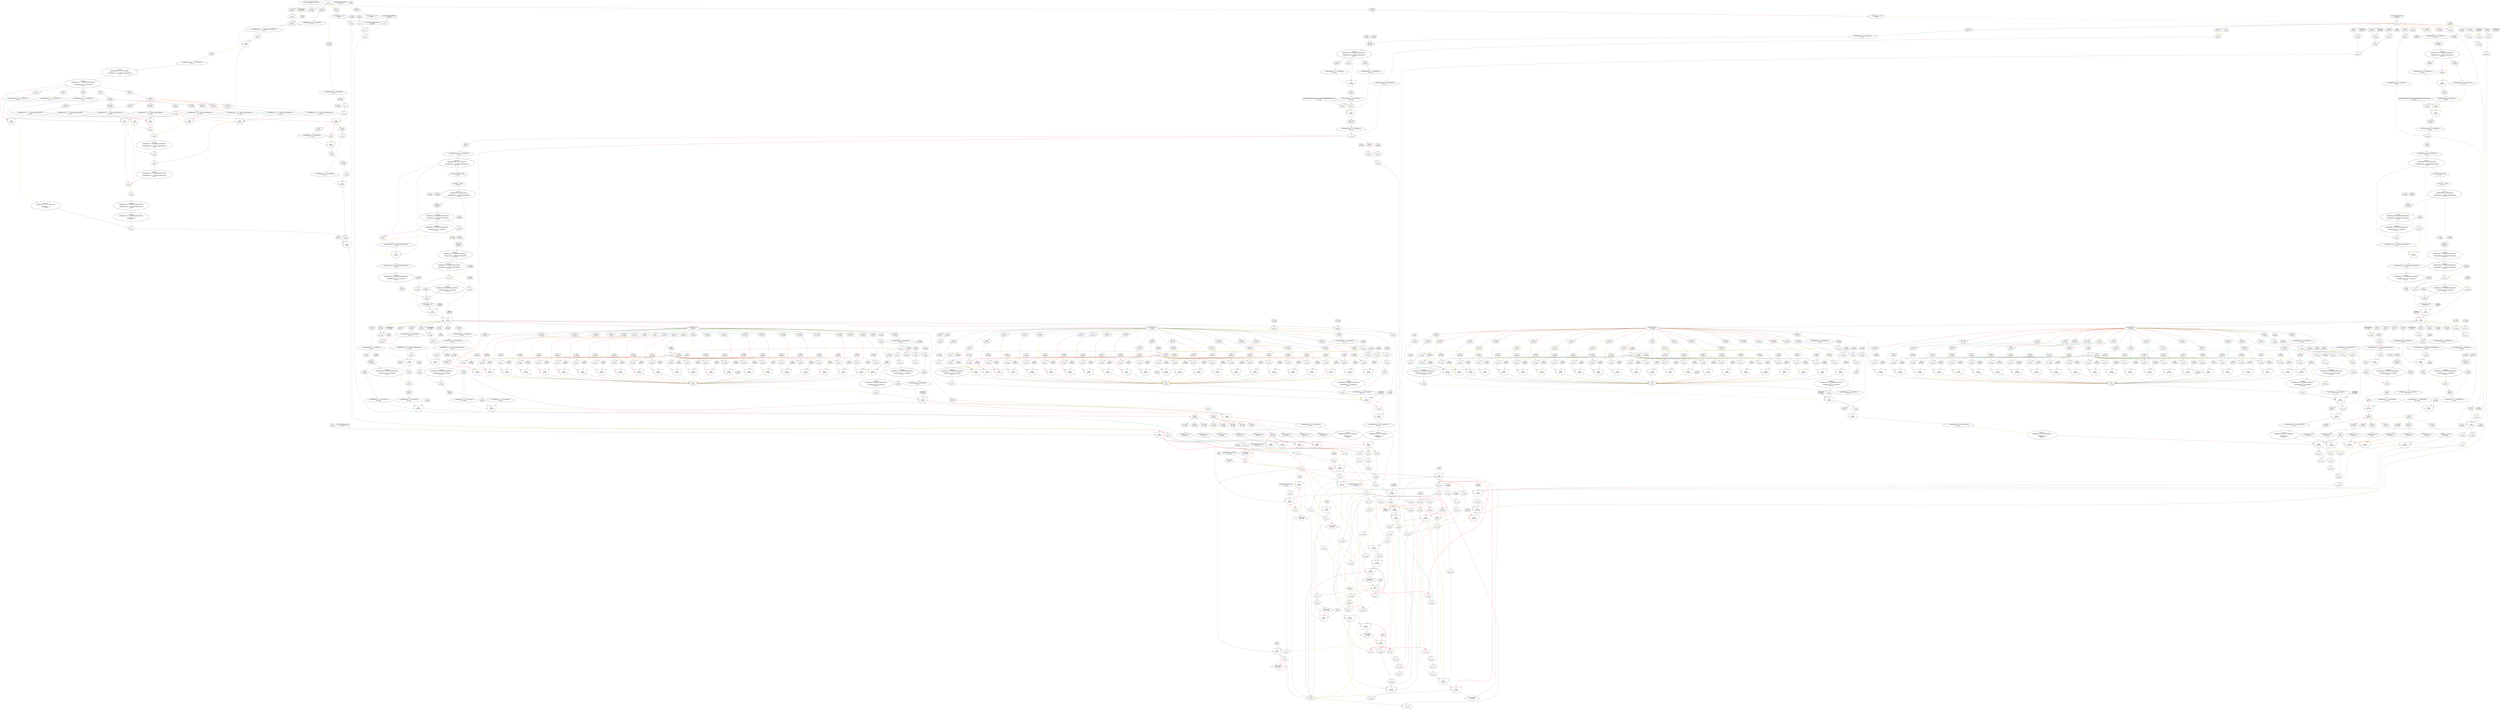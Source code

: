 digraph loopKernel_post_tri_add_extraction{
	NodeEvalStreamOffset1 [label="EvalStreamOffset(loopLength)\nID: 1"];
	NodeConstantRawBits25 [shape=box, label="0.0\nID: 25"];
	NodeMux26 [shape=invtrapezium, height=0.5, label="MUX\nID: 26"];
	NodeConstantRawBits2007 [shape=box, label="-2.89217678073328E-5\nID: 2007"];
	NodeInput29 [shape=invhouse, label="y\nID: 29"];
	NodeSlice30 [label="[31:0]\nID: 30"];
	NodeReinterpret31 [label="<{HWFloat:8, 24}>\nID: 31"];
	NodeConstantRawBits2006 [shape=box, label="0.0\nID: 2006"];
	NodeGte100 [label=">=\nID: 100"];
	NodeConstantRawBits101 [shape=box, label="NaN\nID: 101"];
	NodeSlice1363 [label="[31:31]\nID: 1363"];
	NodeReinterpret45 [label="<{HWOffsetFix:1, 0, UNSIGNED}>\nID: 45"];
	NodeConstantRawBits40 [shape=box, label="0x0\nID: 40"];
	NodeSlice1364 [label="[30:0]\nID: 1364"];
	NodeConstantRawBits2005 [shape=box, label="0x00000000\nID: 2005"];
	NodeNeqInlined1365 [label="!=\nID: 1365"];
	NodeSlice1366 [label="[22:0]\nID: 1366"];
	NodeCat1367 [label="@\nID: 1367"];
	NodeReinterpret43 [label="<{HWOffsetFix:25, -23, TWOSCOMPLEMENT}>\nID: 43"];
	NodeNeg46 [label="(-)\nID: 46"];
	NodeMux47 [shape=invtrapezium, height=0.5, label="MUX\nID: 47"];
	NodeConstantRawBits2004 [shape=box, label="1.5\nID: 2004"];
	NodeGtInlined1368 [label=">\nID: 1368"];
	NodeSlice1369 [label="[30:23]\nID: 1369"];
	NodeReinterpret49 [label="<{HWOffsetFix:8, 0, UNSIGNED}>\nID: 49"];
	NodeConstantRawBits2003 [shape=box, label="127.0\nID: 2003"];
	NodeSub51 [label="-\nID: 51"];
	NodeConstantRawBits2002 [shape=box, label="1.0\nID: 2002"];
	NodeAdd59 [label="+\nID: 59"];
	NodeMux60 [shape=invtrapezium, height=0.5, label="MUX\nID: 60"];
	NodeSlice1370 [label="[8:8]\nID: 1370"];
	NodeNot1371 [label="~\nID: 1371"];
	NodeReinterpret1372 [label="<{HWOffsetFix:1, 0, UNSIGNED}>\nID: 1372"];
	NodeSlice1373 [label="[8:8]\nID: 1373"];
	NodeReinterpret1374 [label="<{HWOffsetFix:1, 0, UNSIGNED}>\nID: 1374"];
	NodeNeg63 [label="(-)\nID: 63"];
	NodeMux64 [shape=invtrapezium, height=0.5, label="MUX\nID: 64"];
	NodeSlice65 [label="[7:0]\nID: 65"];
	NodeROM1294 [label="ROM\nID: 1294"];
	NodeNeg68 [label="(-)\nID: 68"];
	NodeMux69 [shape=invtrapezium, height=0.5, label="MUX\nID: 69"];
	NodeSlice54 [label="[22:0]\nID: 54"];
	NodeReinterpret56 [label="<{HWOffsetFix:23, -23, UNSIGNED}>\nID: 56"];
	NodeCast57 [label="NodeCast
{HWOffsetFix:23, -23, UNSIGNED} 
->
 {HWOffsetFix:27, -23, TWOSCOMPLEMENT}\nID: 57"];
	NodeCast70 [label="NodeCast
{HWOffsetFix:27, -23, TWOSCOMPLEMENT} 
->
 {HWOffsetFix:25, -24, UNSIGNED}\nID: 70"];
	NodeSlice73 [label="[23:17]\nID: 73"];
	NodeROM1276 [label="ROM\nID: 1276"];
	NodeSlice1283 [label="[107:81]\nID: 1283"];
	NodeReinterpret1284 [label="<{HWOffsetFix:27, -23, TWOSCOMPLEMENT}>\nID: 1284"];
	NodeSlice76 [label="[23:17]\nID: 76"];
	NodeROM1285 [label="ROM\nID: 1285"];
	NodeSlice1292 [label="[107:81]\nID: 1292"];
	NodeReinterpret1293 [label="<{HWOffsetFix:27, -23, TWOSCOMPLEMENT}>\nID: 1293"];
	NodeMux81 [shape=invtrapezium, height=0.5, label="MUX\nID: 81"];
	NodeSlice71 [label="[16:0]\nID: 71"];
	NodeReinterpret72 [label="<{HWOffsetFix:17, -17, UNSIGNED}>\nID: 72"];
	NodeSlice74 [label="[16:0]\nID: 74"];
	NodeReinterpret75 [label="<{HWOffsetFix:17, -17, UNSIGNED}>\nID: 75"];
	NodeMux77 [shape=invtrapezium, height=0.5, label="MUX\nID: 77"];
	NodeMul82 [label="*\nID: 82"];
	NodeSlice1281 [label="[80:54]\nID: 1281"];
	NodeReinterpret1282 [label="<{HWOffsetFix:27, -23, TWOSCOMPLEMENT}>\nID: 1282"];
	NodeSlice1290 [label="[80:54]\nID: 1290"];
	NodeReinterpret1291 [label="<{HWOffsetFix:27, -23, TWOSCOMPLEMENT}>\nID: 1291"];
	NodeMux80 [shape=invtrapezium, height=0.5, label="MUX\nID: 80"];
	NodeAdd83 [label="+\nID: 83"];
	NodeCast84 [label="NodeCast
{HWOffsetFix:45, -40, TWOSCOMPLEMENT} 
->
 {HWOffsetFix:25, -20, TWOSCOMPLEMENT}\nID: 84"];
	NodeMul85 [label="*\nID: 85"];
	NodeSlice1279 [label="[53:27]\nID: 1279"];
	NodeReinterpret1280 [label="<{HWOffsetFix:27, -23, TWOSCOMPLEMENT}>\nID: 1280"];
	NodeSlice1288 [label="[53:27]\nID: 1288"];
	NodeReinterpret1289 [label="<{HWOffsetFix:27, -23, TWOSCOMPLEMENT}>\nID: 1289"];
	NodeMux79 [shape=invtrapezium, height=0.5, label="MUX\nID: 79"];
	NodeAdd86 [label="+\nID: 86"];
	NodeCast87 [label="NodeCast
{HWOffsetFix:43, -37, TWOSCOMPLEMENT} 
->
 {HWOffsetFix:25, -19, TWOSCOMPLEMENT}\nID: 87"];
	NodeMul88 [label="*\nID: 88"];
	NodeSlice1277 [label="[26:0]\nID: 1277"];
	NodeReinterpret1278 [label="<{HWOffsetFix:27, -23, TWOSCOMPLEMENT}>\nID: 1278"];
	NodeSlice1286 [label="[26:0]\nID: 1286"];
	NodeReinterpret1287 [label="<{HWOffsetFix:27, -23, TWOSCOMPLEMENT}>\nID: 1287"];
	NodeMux78 [shape=invtrapezium, height=0.5, label="MUX\nID: 78"];
	NodeAdd89 [label="+\nID: 89"];
	NodeCast90 [label="NodeCast
{HWOffsetFix:42, -36, TWOSCOMPLEMENT} 
->
 {HWOffsetFix:25, -19, TWOSCOMPLEMENT}\nID: 90"];
	NodeCast91 [label="NodeCast
{HWOffsetFix:25, -19, TWOSCOMPLEMENT} 
->
 {HWFloat:8, 24}\nID: 91"];
	NodeShift1375 [label=">> 1\nID: 1375"];
	NodeReinterpret94 [label="<{HWOffsetFix:25, -24, UNSIGNED}>\nID: 94"];
	NodeMux95 [shape=invtrapezium, height=0.5, label="MUX\nID: 95"];
	NodeCast96 [label="NodeCast
{HWOffsetFix:25, -24, UNSIGNED} 
->
 {HWFloat:8, 24}\nID: 96"];
	NodeMul97 [label="*\nID: 97"];
	NodeAdd98 [label="+\nID: 98"];
	NodeMux102 [shape=invtrapezium, height=0.5, label="MUX\nID: 102"];
	NodeMul104 [label="*\nID: 104"];
	NodeAdd105 [label="+\nID: 105"];
	NodeStreamOffset1253 [shape=diamond, label="-loopLength\nID: 1253"];
	NodeConstantRawBits2001 [shape=box, label="9.688792051747441E-4\nID: 2001"];
	NodeGt9 [label=">\nID: 9"];
	NodeConstantRawBits3 [shape=box, label="1.0\nID: 3"];
	NodePulse4 [label="pulse(90)\nID: 4"];
	NodeOr10 [label="|\nID: 10"];
	NodeConstantRawBits11 [shape=box, label="0.0\nID: 11"];
	NodeMux12 [shape=invtrapezium, height=0.5, label="MUX\nID: 12"];
	NodeConstantRawBits2000 [shape=box, label="9.688792051747441E-4\nID: 2000"];
	NodeGt107 [label=">\nID: 107"];
	NodeNot1240 [label="~\nID: 1240"];
	NodeNot1232 [label="~\nID: 1232"];
	NodeNot1244 [label="~\nID: 1244"];
	NodeNot1236 [label="~\nID: 1236"];
	NodeAnd1237 [label="&\nID: 1237"];
	NodeNot1221 [label="~\nID: 1221"];
	NodeMul1191 [label="*\nID: 1191"];
	NodeNot1242 [label="~\nID: 1242"];
	NodeNot1211 [label="~\nID: 1211"];
	NodeAnd1212 [label="&\nID: 1212"];
	NodeConstantRawBits1999 [shape=box, label="1.0\nID: 1999"];
	NodeConstantRawBits129 [shape=box, label="-1.0\nID: 129"];
	NodeConstantRawBits130 [shape=box, label="1.0\nID: 130"];
	NodeConstantRawBits1998 [shape=box, label="1.0\nID: 1998"];
	NodeConstantRawBits1997 [shape=box, label="0.0026470378506928682\nID: 1997"];
	NodeSlice32 [label="[63:32]\nID: 32"];
	NodeReinterpret33 [label="<{HWFloat:8, 24}>\nID: 33"];
	NodeMul121 [label="*\nID: 121"];
	NodeConstantRawBits1996 [shape=box, label="1.0\nID: 1996"];
	NodeSub123 [label="-\nID: 123"];
	NodeConstantRawBits1995 [shape=box, label="0.0013235189253464341\nID: 1995"];
	NodeAdd125 [label="+\nID: 125"];
	NodeDiv126 [label="/\nID: 126"];
	NodeSub128 [label="-\nID: 128"];
	NodeGt131 [label=">\nID: 131"];
	NodeMux132 [shape=invtrapezium, height=0.5, label="MUX\nID: 132"];
	NodeGt133 [label=">\nID: 133"];
	NodeMux134 [shape=invtrapezium, height=0.5, label="MUX\nID: 134"];
	NodeSub136 [label="-\nID: 136"];
	NodeConstantRawBits1994 [shape=box, label="2.0\nID: 1994"];
	NodeSub138 [label="-\nID: 138"];
	NodeMul139 [label="*\nID: 139"];
	NodeSqrt140 [label="sqrt\nID: 140"];
	NodeConstantRawBits1993 [shape=box, label="6.2831854820251465\nID: 1993"];
	NodeSlice34 [label="[95:64]\nID: 34"];
	NodeReinterpret35 [label="<{HWFloat:8, 24}>\nID: 35"];
	NodeMul143 [label="*\nID: 143"];
	NodeSlice668 [label="[30:0]\nID: 668"];
	NodeConstantRawBits1177 [shape=box, label="0x7f800000\nID: 1177"];
	NodeEqInlined1377 [label="==\nID: 1377"];
	NodeSlice1718 [label="[30:23]\nID: 1718"];
	NodeConstantRawBits1182 [shape=box, label="0xff\nID: 1182"];
	NodeEqInlined1379 [label="==\nID: 1379"];
	NodeSlice1719 [label="[22:0]\nID: 1719"];
	NodeConstantRawBits1992 [shape=box, label="0x000000\nID: 1992"];
	NodeNeqInlined1381 [label="!=\nID: 1381"];
	NodeAnd1186 [label="&\nID: 1186"];
	NodeOr1187 [label="|\nID: 1187"];
	NodeConstantRawBits1991 [shape=box, label="0.0\nID: 1991"];
	NodeLt666 [label="<\nID: 666"];
	NodeConstantRawBits672 [shape=box, label="1.0\nID: 672"];
	NodeSlice1720 [label="[22:0]\nID: 1720"];
	NodeCat673 [label="@\nID: 673"];
	NodeReinterpret676 [label="<{HWOffsetFix:24, 0, UNSIGNED}>\nID: 676"];
	NodeSlice1721 [label="[30:23]\nID: 1721"];
	NodeReinterpret678 [label="<{HWOffsetFix:8, 0, UNSIGNED}>\nID: 678"];
	NodeConstantRawBits1990 [shape=box, label="127.0\nID: 1990"];
	NodeConstantRawBits1989 [shape=box, label="24.0\nID: 1989"];
	NodeTriArith2012 [label="TriArith --\nID: 2012"];
	NodeCast2013 [label="NodeCast
{HWOffsetFix:10, 0, TWOSCOMPLEMENT} 
->
 {HWOffsetFix:9, 0, TWOSCOMPLEMENT}\nID: 2013"];
	NodeSlice1384 [label="[8:8]\nID: 1384"];
	NodeReinterpret1385 [label="<{HWOffsetFix:1, 0, UNSIGNED}>\nID: 1385"];
	NodeConstantRawBits683 [shape=box, label="0x0a2f9836e4e441529fc2757d1f534ddc0db6295993c4390\nID: 683"];
	NodeSlice1386 [label="[8:8]\nID: 1386"];
	NodeReinterpret1387 [label="<{HWOffsetFix:1, 0, UNSIGNED}>\nID: 1387"];
	NodeNeg688 [label="(-)\nID: 688"];
	NodeMux689 [shape=invtrapezium, height=0.5, label="MUX\nID: 689"];
	NodeSlice690 [label="[7:0]\nID: 690"];
	NodeReinterpret691 [label="<{HWOffsetFix:8, 0, UNSIGNED}>\nID: 691"];
	NodeShift693 [label="<<\nID: 693"];
	NodeShift692 [label=">>\nID: 692"];
	NodeMux694 [shape=invtrapezium, height=0.5, label="MUX\nID: 694"];
	NodeSlice695 [label="[184:104]\nID: 695"];
	NodeReinterpret697 [label="<{HWOffsetFix:81, 0, UNSIGNED}>\nID: 697"];
	NodeMul698 [label="*\nID: 698"];
	NodeSlice701 [label="[80:79]\nID: 701"];
	NodeConstantRawBits1988 [shape=box, label="0x2\nID: 1988"];
	NodeXor703 [label="^\nID: 703"];
	NodeMux704 [shape=invtrapezium, height=0.5, label="MUX\nID: 704"];
	NodeConstantRawBits1987 [shape=box, label="0x2\nID: 1987"];
	NodeEqInlined1388 [label="==\nID: 1388"];
	NodeConstantRawBits1986 [shape=box, label="0x3\nID: 1986"];
	NodeEqInlined1389 [label="==\nID: 1389"];
	NodeOr752 [label="|\nID: 752"];
	NodeSlice705 [label="[78:0]\nID: 705"];
	NodeReinterpret706 [label="<{HWOffsetFix:79, -79, UNSIGNED}>\nID: 706"];
	NodeCast709 [label="NodeCast
{HWOffsetFix:79, -79, UNSIGNED} 
->
 {HWOffsetFix:80, -79, TWOSCOMPLEMENT}\nID: 709"];
	NodeLeading1Detect710 [label="Leading 1 Detect (MSB)\nID: 710"];
	NodeOneHotDecode711 [label="One-Hot -> binary\nID: 711"];
	NodeCast712 [label="NodeCast
{HWOffsetFix:7, 0, UNSIGNED} 
->
 {HWOffsetFix:8, 0, TWOSCOMPLEMENT}\nID: 712"];
	NodeConstantRawBits1985 [shape=box, label="79.0\nID: 1985"];
	NodeConstantRawBits1984 [shape=box, label="1.0\nID: 1984"];
	NodeTriArith2014 [label="TriArith --\nID: 2014"];
	NodeCast2015 [label="NodeCast
{HWOffsetFix:10, 0, TWOSCOMPLEMENT} 
->
 {HWOffsetFix:8, 0, TWOSCOMPLEMENT}\nID: 2015"];
	NodeCast729 [label="NodeCast
{HWOffsetFix:8, 0, TWOSCOMPLEMENT} 
->
 {HWOffsetFix:9, 0, TWOSCOMPLEMENT}\nID: 729"];
	NodeConstantRawBits1983 [shape=box, label="127.0\nID: 1983"];
	NodeAdd731 [label="+\nID: 731"];
	NodeConstantRawBits1982 [shape=box, label="-126.0\nID: 1982"];
	NodeLtInlined1390 [label="<\nID: 1390"];
	NodeConstantRawBits1981 [shape=box, label="127.0\nID: 1981"];
	NodeGtInlined1391 [label=">\nID: 1391"];
	NodeConstantRawBits1341 [shape=box, label="0.0\nID: 1341"];
	NodeCast734 [label="NodeCast
{HWOffsetFix:9, 0, TWOSCOMPLEMENT} 
->
 {HWOffsetFix:8, 0, UNSIGNED}\nID: 734"];
	NodeConstantRawBits1980 [shape=box, label="80.0\nID: 1980"];
	NodeConstantRawBits1979 [shape=box, label="1.0\nID: 1979"];
	NodeTriArith2016 [label="TriArith --\nID: 2016"];
	NodeCast2017 [label="NodeCast
{HWOffsetFix:10, 0, TWOSCOMPLEMENT} 
->
 {HWOffsetFix:8, 0, TWOSCOMPLEMENT}\nID: 2017"];
	NodeConstantRawBits1978 [shape=box, label="0.0\nID: 1978"];
	NodeGtInlined1392 [label=">\nID: 1392"];
	NodeCast723 [label="NodeCast
{HWOffsetFix:8, 0, TWOSCOMPLEMENT} 
->
 {HWOffsetFix:7, 0, UNSIGNED}\nID: 723"];
	NodeShift724 [label="<<\nID: 724"];
	NodeReinterpret725 [label="<{HWOffsetFix:80, -79, TWOSCOMPLEMENT}>\nID: 725"];
	NodeMux726 [shape=invtrapezium, height=0.5, label="MUX\nID: 726"];
	NodeReinterpret728 [label="<{HWOffsetFix:80, -78, TWOSCOMPLEMENT}>\nID: 728"];
	NodeCast732 [label="NodeCast
{HWOffsetFix:80, -78, TWOSCOMPLEMENT} 
->
 {HWOffsetFix:24, -23, UNSIGNED}\nID: 732"];
	NodeSlice733 [label="[22:0]\nID: 733"];
	NodeCat1393 [label="@\nID: 1393"];
	NodeReinterpret738 [label="<{HWFloat:8, 24}>\nID: 738"];
	NodeConstantRawBits741 [shape=box, label="Infinity\nID: 741"];
	NodeMux742 [shape=invtrapezium, height=0.5, label="MUX\nID: 742"];
	NodeConstantRawBits745 [shape=box, label="-Infinity\nID: 745"];
	NodeMux746 [shape=invtrapezium, height=0.5, label="MUX\nID: 746"];
	NodeConstantRawBits1977 [shape=box, label="0.0\nID: 1977"];
	NodeLt1169 [label="<\nID: 1169"];
	NodeConstantRawBits1976 [shape=box, label="1.0\nID: 1976"];
	NodeGte1171 [label=">=\nID: 1171"];
	NodeOr1172 [label="|\nID: 1172"];
	NodeSlice747 [label="[0:0]\nID: 747"];
	NodeConstantRawBits1975 [shape=box, label="7.0\nID: 1975"];
	NodeSlice767 [label="[30:23]\nID: 767"];
	NodeReinterpret768 [label="<{HWOffsetFix:8, 0, UNSIGNED}>\nID: 768"];
	NodeConstantRawBits1974 [shape=box, label="127.0\nID: 1974"];
	NodeTriArith2018 [label="TriArith +-\nID: 2018"];
	NodeSlice1394 [label="[8:8]\nID: 1394"];
	NodeReinterpret1395 [label="<{HWOffsetFix:1, 0, UNSIGNED}>\nID: 1395"];
	NodeConstantRawBits765 [shape=box, label="0.0\nID: 765"];
	NodeSlice761 [label="[31:31]\nID: 761"];
	NodeReinterpret762 [label="<{HWOffsetFix:1, 0, UNSIGNED}>\nID: 762"];
	NodeConstantRawBits757 [shape=box, label="0x0\nID: 757"];
	NodeSlice754 [label="[30:0]\nID: 754"];
	NodeConstantRawBits1973 [shape=box, label="0x00000000\nID: 1973"];
	NodeNeqInlined1396 [label="!=\nID: 1396"];
	NodeSlice753 [label="[22:0]\nID: 753"];
	NodeCat1397 [label="@\nID: 1397"];
	NodeReinterpret760 [label="<{HWOffsetFix:25, -23, TWOSCOMPLEMENT}>\nID: 760"];
	NodeNeg763 [label="(-)\nID: 763"];
	NodeMux764 [shape=invtrapezium, height=0.5, label="MUX\nID: 764"];
	NodeCat766 [label="@\nID: 766"];
	NodeCast775 [label="NodeCast
{HWOffsetFix:9, 0, TWOSCOMPLEMENT} 
->
 {HWOffsetFix:5, 0, UNSIGNED}\nID: 775"];
	NodeShift776 [label="<<\nID: 776"];
	NodeSlice777 [label="[29:23]\nID: 777"];
	NodeReinterpret778 [label="<{HWOffsetFix:7, 0, UNSIGNED}>\nID: 778"];
	NodeConstantRawBits779 [shape=box, label="0.0\nID: 779"];
	NodeMux780 [shape=invtrapezium, height=0.5, label="MUX\nID: 780"];
	NodeROM1313 [label="ROM\nID: 1313"];
	NodeSlice1320 [label="[127:96]\nID: 1320"];
	NodeReinterpret1321 [label="<{HWFloat:8, 24}>\nID: 1321"];
	NodeConstantRawBits1972 [shape=box, label="7.0\nID: 1972"];
	NodeSlice968 [label="[30:23]\nID: 968"];
	NodeReinterpret969 [label="<{HWOffsetFix:8, 0, UNSIGNED}>\nID: 969"];
	NodeConstantRawBits1971 [shape=box, label="127.0\nID: 1971"];
	NodeTriArith2019 [label="TriArith +-\nID: 2019"];
	NodeSlice1398 [label="[8:8]\nID: 1398"];
	NodeReinterpret1399 [label="<{HWOffsetFix:1, 0, UNSIGNED}>\nID: 1399"];
	NodeConstantRawBits966 [shape=box, label="0.0\nID: 966"];
	NodeSlice962 [label="[31:31]\nID: 962"];
	NodeReinterpret963 [label="<{HWOffsetFix:1, 0, UNSIGNED}>\nID: 963"];
	NodeConstantRawBits958 [shape=box, label="0x0\nID: 958"];
	NodeSlice955 [label="[30:0]\nID: 955"];
	NodeConstantRawBits1970 [shape=box, label="0x00000000\nID: 1970"];
	NodeNeqInlined1400 [label="!=\nID: 1400"];
	NodeSlice954 [label="[22:0]\nID: 954"];
	NodeCat1401 [label="@\nID: 1401"];
	NodeReinterpret961 [label="<{HWOffsetFix:25, -23, TWOSCOMPLEMENT}>\nID: 961"];
	NodeNeg964 [label="(-)\nID: 964"];
	NodeMux965 [shape=invtrapezium, height=0.5, label="MUX\nID: 965"];
	NodeCat967 [label="@\nID: 967"];
	NodeCast976 [label="NodeCast
{HWOffsetFix:9, 0, TWOSCOMPLEMENT} 
->
 {HWOffsetFix:5, 0, UNSIGNED}\nID: 976"];
	NodeShift977 [label="<<\nID: 977"];
	NodeSlice978 [label="[29:23]\nID: 978"];
	NodeReinterpret979 [label="<{HWOffsetFix:7, 0, UNSIGNED}>\nID: 979"];
	NodeConstantRawBits980 [shape=box, label="0.0\nID: 980"];
	NodeMux981 [shape=invtrapezium, height=0.5, label="MUX\nID: 981"];
	NodeROM1322 [label="ROM\nID: 1322"];
	NodeSlice1329 [label="[127:96]\nID: 1329"];
	NodeReinterpret1330 [label="<{HWFloat:8, 24}>\nID: 1330"];
	NodeMux1159 [shape=invtrapezium, height=0.5, label="MUX\nID: 1159"];
	NodePO2FPMult2008 [label="PO2FPMult_N7\nID: 2008"];
	NodeSlice790 [label="[31:31]\nID: 790"];
	NodeSlice783 [label="[30:23]\nID: 783"];
	NodeReinterpret784 [label="<{HWOffsetFix:8, 0, UNSIGNED}>\nID: 784"];
	NodeConstantRawBits1968 [shape=box, label="127.0\nID: 1968"];
	NodeSub786 [label="-\nID: 786"];
	NodeConstantRawBits1967 [shape=box, label="23.0\nID: 1967"];
	NodeGteInlined1402 [label=">=\nID: 1402"];
	NodeConstantRawBits1966 [shape=box, label="-24.0\nID: 1966"];
	NodeLteInlined1403 [label="<=\nID: 1403"];
	NodeOr795 [label="|\nID: 795"];
	NodeConstantRawBits1965 [shape=box, label="-1.0\nID: 1965"];
	NodeLteInlined1404 [label="<=\nID: 1404"];
	NodeCat947 [label="@\nID: 947"];
	NodeReinterpret948 [label="<{HWOffsetFix:2, 0, UNSIGNED}>\nID: 948"];
	NodeConstantRawBits1964 [shape=box, label="22.0\nID: 1964"];
	NodeConstantRawBits1963 [shape=box, label="23.0\nID: 1963"];
	NodeSub806 [label="-\nID: 806"];
	NodeLtInlined1405 [label="<\nID: 1405"];
	NodeConstantRawBits942 [shape=box, label="0x0\nID: 942"];
	NodeSlice1722 [label="[22:22]\nID: 1722"];
	NodeMux943 [shape=invtrapezium, height=0.5, label="MUX\nID: 943"];
	NodeConstantRawBits1962 [shape=box, label="21.0\nID: 1962"];
	NodeLtInlined1407 [label="<\nID: 1407"];
	NodeConstantRawBits936 [shape=box, label="0x0\nID: 936"];
	NodeSlice1723 [label="[21:21]\nID: 1723"];
	NodeMux937 [shape=invtrapezium, height=0.5, label="MUX\nID: 937"];
	NodeConstantRawBits1961 [shape=box, label="20.0\nID: 1961"];
	NodeLtInlined1409 [label="<\nID: 1409"];
	NodeConstantRawBits930 [shape=box, label="0x0\nID: 930"];
	NodeSlice1724 [label="[20:20]\nID: 1724"];
	NodeMux931 [shape=invtrapezium, height=0.5, label="MUX\nID: 931"];
	NodeConstantRawBits1960 [shape=box, label="19.0\nID: 1960"];
	NodeLtInlined1411 [label="<\nID: 1411"];
	NodeConstantRawBits924 [shape=box, label="0x0\nID: 924"];
	NodeSlice1725 [label="[19:19]\nID: 1725"];
	NodeMux925 [shape=invtrapezium, height=0.5, label="MUX\nID: 925"];
	NodeConstantRawBits1959 [shape=box, label="18.0\nID: 1959"];
	NodeLtInlined1413 [label="<\nID: 1413"];
	NodeConstantRawBits918 [shape=box, label="0x0\nID: 918"];
	NodeSlice1726 [label="[18:18]\nID: 1726"];
	NodeMux919 [shape=invtrapezium, height=0.5, label="MUX\nID: 919"];
	NodeConstantRawBits1958 [shape=box, label="17.0\nID: 1958"];
	NodeLtInlined1415 [label="<\nID: 1415"];
	NodeConstantRawBits912 [shape=box, label="0x0\nID: 912"];
	NodeSlice1727 [label="[17:17]\nID: 1727"];
	NodeMux913 [shape=invtrapezium, height=0.5, label="MUX\nID: 913"];
	NodeConstantRawBits1957 [shape=box, label="16.0\nID: 1957"];
	NodeLtInlined1417 [label="<\nID: 1417"];
	NodeConstantRawBits906 [shape=box, label="0x0\nID: 906"];
	NodeSlice1728 [label="[16:16]\nID: 1728"];
	NodeMux907 [shape=invtrapezium, height=0.5, label="MUX\nID: 907"];
	NodeConstantRawBits1956 [shape=box, label="15.0\nID: 1956"];
	NodeLtInlined1419 [label="<\nID: 1419"];
	NodeConstantRawBits900 [shape=box, label="0x0\nID: 900"];
	NodeSlice1729 [label="[15:15]\nID: 1729"];
	NodeMux901 [shape=invtrapezium, height=0.5, label="MUX\nID: 901"];
	NodeConstantRawBits1955 [shape=box, label="14.0\nID: 1955"];
	NodeLtInlined1421 [label="<\nID: 1421"];
	NodeConstantRawBits894 [shape=box, label="0x0\nID: 894"];
	NodeSlice1730 [label="[14:14]\nID: 1730"];
	NodeMux895 [shape=invtrapezium, height=0.5, label="MUX\nID: 895"];
	NodeConstantRawBits1954 [shape=box, label="13.0\nID: 1954"];
	NodeLtInlined1423 [label="<\nID: 1423"];
	NodeConstantRawBits888 [shape=box, label="0x0\nID: 888"];
	NodeSlice1731 [label="[13:13]\nID: 1731"];
	NodeMux889 [shape=invtrapezium, height=0.5, label="MUX\nID: 889"];
	NodeConstantRawBits1953 [shape=box, label="12.0\nID: 1953"];
	NodeLtInlined1425 [label="<\nID: 1425"];
	NodeConstantRawBits882 [shape=box, label="0x0\nID: 882"];
	NodeSlice1732 [label="[12:12]\nID: 1732"];
	NodeMux883 [shape=invtrapezium, height=0.5, label="MUX\nID: 883"];
	NodeConstantRawBits1952 [shape=box, label="11.0\nID: 1952"];
	NodeLtInlined1427 [label="<\nID: 1427"];
	NodeConstantRawBits876 [shape=box, label="0x0\nID: 876"];
	NodeSlice1733 [label="[11:11]\nID: 1733"];
	NodeMux877 [shape=invtrapezium, height=0.5, label="MUX\nID: 877"];
	NodeConstantRawBits1951 [shape=box, label="10.0\nID: 1951"];
	NodeLtInlined1429 [label="<\nID: 1429"];
	NodeConstantRawBits870 [shape=box, label="0x0\nID: 870"];
	NodeSlice1734 [label="[10:10]\nID: 1734"];
	NodeMux871 [shape=invtrapezium, height=0.5, label="MUX\nID: 871"];
	NodeConstantRawBits1950 [shape=box, label="9.0\nID: 1950"];
	NodeLtInlined1431 [label="<\nID: 1431"];
	NodeConstantRawBits864 [shape=box, label="0x0\nID: 864"];
	NodeSlice1735 [label="[9:9]\nID: 1735"];
	NodeMux865 [shape=invtrapezium, height=0.5, label="MUX\nID: 865"];
	NodeConstantRawBits1949 [shape=box, label="8.0\nID: 1949"];
	NodeLtInlined1433 [label="<\nID: 1433"];
	NodeConstantRawBits858 [shape=box, label="0x0\nID: 858"];
	NodeSlice1736 [label="[8:8]\nID: 1736"];
	NodeMux859 [shape=invtrapezium, height=0.5, label="MUX\nID: 859"];
	NodeConstantRawBits1948 [shape=box, label="7.0\nID: 1948"];
	NodeLtInlined1435 [label="<\nID: 1435"];
	NodeConstantRawBits852 [shape=box, label="0x0\nID: 852"];
	NodeSlice1737 [label="[7:7]\nID: 1737"];
	NodeMux853 [shape=invtrapezium, height=0.5, label="MUX\nID: 853"];
	NodeConstantRawBits1947 [shape=box, label="6.0\nID: 1947"];
	NodeLtInlined1437 [label="<\nID: 1437"];
	NodeConstantRawBits846 [shape=box, label="0x0\nID: 846"];
	NodeSlice1738 [label="[6:6]\nID: 1738"];
	NodeMux847 [shape=invtrapezium, height=0.5, label="MUX\nID: 847"];
	NodeConstantRawBits1946 [shape=box, label="5.0\nID: 1946"];
	NodeLtInlined1439 [label="<\nID: 1439"];
	NodeConstantRawBits840 [shape=box, label="0x0\nID: 840"];
	NodeSlice1739 [label="[5:5]\nID: 1739"];
	NodeMux841 [shape=invtrapezium, height=0.5, label="MUX\nID: 841"];
	NodeConstantRawBits1945 [shape=box, label="4.0\nID: 1945"];
	NodeLtInlined1441 [label="<\nID: 1441"];
	NodeConstantRawBits834 [shape=box, label="0x0\nID: 834"];
	NodeSlice1740 [label="[4:4]\nID: 1740"];
	NodeMux835 [shape=invtrapezium, height=0.5, label="MUX\nID: 835"];
	NodeConstantRawBits1944 [shape=box, label="3.0\nID: 1944"];
	NodeLtInlined1443 [label="<\nID: 1443"];
	NodeConstantRawBits828 [shape=box, label="0x0\nID: 828"];
	NodeSlice1741 [label="[3:3]\nID: 1741"];
	NodeMux829 [shape=invtrapezium, height=0.5, label="MUX\nID: 829"];
	NodeConstantRawBits1943 [shape=box, label="2.0\nID: 1943"];
	NodeLtInlined1445 [label="<\nID: 1445"];
	NodeConstantRawBits822 [shape=box, label="0x0\nID: 822"];
	NodeSlice1742 [label="[2:2]\nID: 1742"];
	NodeMux823 [shape=invtrapezium, height=0.5, label="MUX\nID: 823"];
	NodeConstantRawBits1942 [shape=box, label="1.0\nID: 1942"];
	NodeLtInlined1447 [label="<\nID: 1447"];
	NodeConstantRawBits816 [shape=box, label="0x0\nID: 816"];
	NodeSlice1743 [label="[1:1]\nID: 1743"];
	NodeMux817 [shape=invtrapezium, height=0.5, label="MUX\nID: 817"];
	NodeConstantRawBits1941 [shape=box, label="0.0\nID: 1941"];
	NodeLtInlined1449 [label="<\nID: 1449"];
	NodeConstantRawBits810 [shape=box, label="0x0\nID: 810"];
	NodeSlice1744 [label="[0:0]\nID: 1744"];
	NodeMux811 [shape=invtrapezium, height=0.5, label="MUX\nID: 811"];
	NodeConstantRawBits804 [shape=box, label="0.0\nID: 804"];
	NodeCat1472 [label="@\nID: 1472"];
	NodeCast945 [label="NodeCast
{HWOffsetFix:9, 0, TWOSCOMPLEMENT} 
->
 {HWOffsetFix:5, 0, UNSIGNED}\nID: 945"];
	NodeShift946 [label="<<\nID: 946"];
	NodeConstantRawBits787 [shape=box, label="1.0\nID: 787"];
	NodeSlice788 [label="[22:0]\nID: 788"];
	NodeCat789 [label="@\nID: 789"];
	NodeNeg799 [label="(-)\nID: 799"];
	NodeConstantRawBits1940 [shape=box, label="1.0\nID: 1940"];
	NodeSub801 [label="-\nID: 801"];
	NodeCast802 [label="NodeCast
{HWOffsetFix:9, 0, TWOSCOMPLEMENT} 
->
 {HWOffsetFix:5, 0, UNSIGNED}\nID: 802"];
	NodeShift803 [label=">>\nID: 803"];
	NodeConstantRawBits1939 [shape=box, label="0x000000\nID: 1939"];
	NodeMux949 [shape=invtrapezium, height=0.5, label="MUX\nID: 949"];
	NodeNot950 [label="~\nID: 950"];
	NodeMux951 [shape=invtrapezium, height=0.5, label="MUX\nID: 951"];
	NodeReinterpret952 [label="<{HWOffsetFix:24, -24, UNSIGNED}>\nID: 952"];
	NodeCast953 [label="NodeCast
{HWOffsetFix:24, -24, UNSIGNED} 
->
 {HWFloat:8, 24}\nID: 953"];
	NodePO2FPMult2009 [label="PO2FPMult_N7\nID: 2009"];
	NodeSlice991 [label="[31:31]\nID: 991"];
	NodeSlice984 [label="[30:23]\nID: 984"];
	NodeReinterpret985 [label="<{HWOffsetFix:8, 0, UNSIGNED}>\nID: 985"];
	NodeConstantRawBits1937 [shape=box, label="127.0\nID: 1937"];
	NodeSub987 [label="-\nID: 987"];
	NodeConstantRawBits1936 [shape=box, label="23.0\nID: 1936"];
	NodeGteInlined1473 [label=">=\nID: 1473"];
	NodeConstantRawBits1935 [shape=box, label="-24.0\nID: 1935"];
	NodeLteInlined1474 [label="<=\nID: 1474"];
	NodeOr996 [label="|\nID: 996"];
	NodeConstantRawBits1934 [shape=box, label="-1.0\nID: 1934"];
	NodeLteInlined1475 [label="<=\nID: 1475"];
	NodeCat1148 [label="@\nID: 1148"];
	NodeReinterpret1149 [label="<{HWOffsetFix:2, 0, UNSIGNED}>\nID: 1149"];
	NodeConstantRawBits1933 [shape=box, label="22.0\nID: 1933"];
	NodeConstantRawBits1932 [shape=box, label="23.0\nID: 1932"];
	NodeSub1007 [label="-\nID: 1007"];
	NodeLtInlined1476 [label="<\nID: 1476"];
	NodeConstantRawBits1143 [shape=box, label="0x0\nID: 1143"];
	NodeSlice1745 [label="[22:22]\nID: 1745"];
	NodeMux1144 [shape=invtrapezium, height=0.5, label="MUX\nID: 1144"];
	NodeConstantRawBits1931 [shape=box, label="21.0\nID: 1931"];
	NodeLtInlined1478 [label="<\nID: 1478"];
	NodeConstantRawBits1137 [shape=box, label="0x0\nID: 1137"];
	NodeSlice1746 [label="[21:21]\nID: 1746"];
	NodeMux1138 [shape=invtrapezium, height=0.5, label="MUX\nID: 1138"];
	NodeConstantRawBits1930 [shape=box, label="20.0\nID: 1930"];
	NodeLtInlined1480 [label="<\nID: 1480"];
	NodeConstantRawBits1131 [shape=box, label="0x0\nID: 1131"];
	NodeSlice1747 [label="[20:20]\nID: 1747"];
	NodeMux1132 [shape=invtrapezium, height=0.5, label="MUX\nID: 1132"];
	NodeConstantRawBits1929 [shape=box, label="19.0\nID: 1929"];
	NodeLtInlined1482 [label="<\nID: 1482"];
	NodeConstantRawBits1125 [shape=box, label="0x0\nID: 1125"];
	NodeSlice1748 [label="[19:19]\nID: 1748"];
	NodeMux1126 [shape=invtrapezium, height=0.5, label="MUX\nID: 1126"];
	NodeConstantRawBits1928 [shape=box, label="18.0\nID: 1928"];
	NodeLtInlined1484 [label="<\nID: 1484"];
	NodeConstantRawBits1119 [shape=box, label="0x0\nID: 1119"];
	NodeSlice1749 [label="[18:18]\nID: 1749"];
	NodeMux1120 [shape=invtrapezium, height=0.5, label="MUX\nID: 1120"];
	NodeConstantRawBits1927 [shape=box, label="17.0\nID: 1927"];
	NodeLtInlined1486 [label="<\nID: 1486"];
	NodeConstantRawBits1113 [shape=box, label="0x0\nID: 1113"];
	NodeSlice1750 [label="[17:17]\nID: 1750"];
	NodeMux1114 [shape=invtrapezium, height=0.5, label="MUX\nID: 1114"];
	NodeConstantRawBits1926 [shape=box, label="16.0\nID: 1926"];
	NodeLtInlined1488 [label="<\nID: 1488"];
	NodeConstantRawBits1107 [shape=box, label="0x0\nID: 1107"];
	NodeSlice1751 [label="[16:16]\nID: 1751"];
	NodeMux1108 [shape=invtrapezium, height=0.5, label="MUX\nID: 1108"];
	NodeConstantRawBits1925 [shape=box, label="15.0\nID: 1925"];
	NodeLtInlined1490 [label="<\nID: 1490"];
	NodeConstantRawBits1101 [shape=box, label="0x0\nID: 1101"];
	NodeSlice1752 [label="[15:15]\nID: 1752"];
	NodeMux1102 [shape=invtrapezium, height=0.5, label="MUX\nID: 1102"];
	NodeConstantRawBits1924 [shape=box, label="14.0\nID: 1924"];
	NodeLtInlined1492 [label="<\nID: 1492"];
	NodeConstantRawBits1095 [shape=box, label="0x0\nID: 1095"];
	NodeSlice1753 [label="[14:14]\nID: 1753"];
	NodeMux1096 [shape=invtrapezium, height=0.5, label="MUX\nID: 1096"];
	NodeConstantRawBits1923 [shape=box, label="13.0\nID: 1923"];
	NodeLtInlined1494 [label="<\nID: 1494"];
	NodeConstantRawBits1089 [shape=box, label="0x0\nID: 1089"];
	NodeSlice1754 [label="[13:13]\nID: 1754"];
	NodeMux1090 [shape=invtrapezium, height=0.5, label="MUX\nID: 1090"];
	NodeConstantRawBits1922 [shape=box, label="12.0\nID: 1922"];
	NodeLtInlined1496 [label="<\nID: 1496"];
	NodeConstantRawBits1083 [shape=box, label="0x0\nID: 1083"];
	NodeSlice1755 [label="[12:12]\nID: 1755"];
	NodeMux1084 [shape=invtrapezium, height=0.5, label="MUX\nID: 1084"];
	NodeConstantRawBits1921 [shape=box, label="11.0\nID: 1921"];
	NodeLtInlined1498 [label="<\nID: 1498"];
	NodeConstantRawBits1077 [shape=box, label="0x0\nID: 1077"];
	NodeSlice1756 [label="[11:11]\nID: 1756"];
	NodeMux1078 [shape=invtrapezium, height=0.5, label="MUX\nID: 1078"];
	NodeConstantRawBits1920 [shape=box, label="10.0\nID: 1920"];
	NodeLtInlined1500 [label="<\nID: 1500"];
	NodeConstantRawBits1071 [shape=box, label="0x0\nID: 1071"];
	NodeSlice1757 [label="[10:10]\nID: 1757"];
	NodeMux1072 [shape=invtrapezium, height=0.5, label="MUX\nID: 1072"];
	NodeConstantRawBits1919 [shape=box, label="9.0\nID: 1919"];
	NodeLtInlined1502 [label="<\nID: 1502"];
	NodeConstantRawBits1065 [shape=box, label="0x0\nID: 1065"];
	NodeSlice1758 [label="[9:9]\nID: 1758"];
	NodeMux1066 [shape=invtrapezium, height=0.5, label="MUX\nID: 1066"];
	NodeConstantRawBits1918 [shape=box, label="8.0\nID: 1918"];
	NodeLtInlined1504 [label="<\nID: 1504"];
	NodeConstantRawBits1059 [shape=box, label="0x0\nID: 1059"];
	NodeSlice1759 [label="[8:8]\nID: 1759"];
	NodeMux1060 [shape=invtrapezium, height=0.5, label="MUX\nID: 1060"];
	NodeConstantRawBits1917 [shape=box, label="7.0\nID: 1917"];
	NodeLtInlined1506 [label="<\nID: 1506"];
	NodeConstantRawBits1053 [shape=box, label="0x0\nID: 1053"];
	NodeSlice1760 [label="[7:7]\nID: 1760"];
	NodeMux1054 [shape=invtrapezium, height=0.5, label="MUX\nID: 1054"];
	NodeConstantRawBits1916 [shape=box, label="6.0\nID: 1916"];
	NodeLtInlined1508 [label="<\nID: 1508"];
	NodeConstantRawBits1047 [shape=box, label="0x0\nID: 1047"];
	NodeSlice1761 [label="[6:6]\nID: 1761"];
	NodeMux1048 [shape=invtrapezium, height=0.5, label="MUX\nID: 1048"];
	NodeConstantRawBits1915 [shape=box, label="5.0\nID: 1915"];
	NodeLtInlined1510 [label="<\nID: 1510"];
	NodeConstantRawBits1041 [shape=box, label="0x0\nID: 1041"];
	NodeSlice1762 [label="[5:5]\nID: 1762"];
	NodeMux1042 [shape=invtrapezium, height=0.5, label="MUX\nID: 1042"];
	NodeConstantRawBits1914 [shape=box, label="4.0\nID: 1914"];
	NodeLtInlined1512 [label="<\nID: 1512"];
	NodeConstantRawBits1035 [shape=box, label="0x0\nID: 1035"];
	NodeSlice1763 [label="[4:4]\nID: 1763"];
	NodeMux1036 [shape=invtrapezium, height=0.5, label="MUX\nID: 1036"];
	NodeConstantRawBits1913 [shape=box, label="3.0\nID: 1913"];
	NodeLtInlined1514 [label="<\nID: 1514"];
	NodeConstantRawBits1029 [shape=box, label="0x0\nID: 1029"];
	NodeSlice1764 [label="[3:3]\nID: 1764"];
	NodeMux1030 [shape=invtrapezium, height=0.5, label="MUX\nID: 1030"];
	NodeConstantRawBits1912 [shape=box, label="2.0\nID: 1912"];
	NodeLtInlined1516 [label="<\nID: 1516"];
	NodeConstantRawBits1023 [shape=box, label="0x0\nID: 1023"];
	NodeSlice1765 [label="[2:2]\nID: 1765"];
	NodeMux1024 [shape=invtrapezium, height=0.5, label="MUX\nID: 1024"];
	NodeConstantRawBits1911 [shape=box, label="1.0\nID: 1911"];
	NodeLtInlined1518 [label="<\nID: 1518"];
	NodeConstantRawBits1017 [shape=box, label="0x0\nID: 1017"];
	NodeSlice1766 [label="[1:1]\nID: 1766"];
	NodeMux1018 [shape=invtrapezium, height=0.5, label="MUX\nID: 1018"];
	NodeConstantRawBits1910 [shape=box, label="0.0\nID: 1910"];
	NodeLtInlined1520 [label="<\nID: 1520"];
	NodeConstantRawBits1011 [shape=box, label="0x0\nID: 1011"];
	NodeSlice1767 [label="[0:0]\nID: 1767"];
	NodeMux1012 [shape=invtrapezium, height=0.5, label="MUX\nID: 1012"];
	NodeConstantRawBits1005 [shape=box, label="0.0\nID: 1005"];
	NodeCat1543 [label="@\nID: 1543"];
	NodeCast1146 [label="NodeCast
{HWOffsetFix:9, 0, TWOSCOMPLEMENT} 
->
 {HWOffsetFix:5, 0, UNSIGNED}\nID: 1146"];
	NodeShift1147 [label="<<\nID: 1147"];
	NodeConstantRawBits988 [shape=box, label="1.0\nID: 988"];
	NodeSlice989 [label="[22:0]\nID: 989"];
	NodeCat990 [label="@\nID: 990"];
	NodeNeg1000 [label="(-)\nID: 1000"];
	NodeConstantRawBits1909 [shape=box, label="1.0\nID: 1909"];
	NodeSub1002 [label="-\nID: 1002"];
	NodeCast1003 [label="NodeCast
{HWOffsetFix:9, 0, TWOSCOMPLEMENT} 
->
 {HWOffsetFix:5, 0, UNSIGNED}\nID: 1003"];
	NodeShift1004 [label=">>\nID: 1004"];
	NodeConstantRawBits1908 [shape=box, label="0x000000\nID: 1908"];
	NodeMux1150 [shape=invtrapezium, height=0.5, label="MUX\nID: 1150"];
	NodeNot1151 [label="~\nID: 1151"];
	NodeMux1152 [shape=invtrapezium, height=0.5, label="MUX\nID: 1152"];
	NodeReinterpret1153 [label="<{HWOffsetFix:24, -24, UNSIGNED}>\nID: 1153"];
	NodeCast1154 [label="NodeCast
{HWOffsetFix:24, -24, UNSIGNED} 
->
 {HWFloat:8, 24}\nID: 1154"];
	NodeMux1155 [shape=invtrapezium, height=0.5, label="MUX\nID: 1155"];
	NodeMul1161 [label="*\nID: 1161"];
	NodeMul1160 [label="*\nID: 1160"];
	NodeMul1162 [label="*\nID: 1162"];
	NodeSlice1318 [label="[95:64]\nID: 1318"];
	NodeReinterpret1319 [label="<{HWFloat:8, 24}>\nID: 1319"];
	NodeSlice1327 [label="[95:64]\nID: 1327"];
	NodeReinterpret1328 [label="<{HWFloat:8, 24}>\nID: 1328"];
	NodeMux1158 [shape=invtrapezium, height=0.5, label="MUX\nID: 1158"];
	NodeMul1163 [label="*\nID: 1163"];
	NodeAdd1164 [label="+\nID: 1164"];
	NodeSlice1316 [label="[63:32]\nID: 1316"];
	NodeReinterpret1317 [label="<{HWFloat:8, 24}>\nID: 1317"];
	NodeSlice1325 [label="[63:32]\nID: 1325"];
	NodeReinterpret1326 [label="<{HWFloat:8, 24}>\nID: 1326"];
	NodeMux1157 [shape=invtrapezium, height=0.5, label="MUX\nID: 1157"];
	NodeMul1165 [label="*\nID: 1165"];
	NodeAdd1166 [label="+\nID: 1166"];
	NodeSlice1314 [label="[31:0]\nID: 1314"];
	NodeReinterpret1315 [label="<{HWFloat:8, 24}>\nID: 1315"];
	NodeSlice1323 [label="[31:0]\nID: 1323"];
	NodeReinterpret1324 [label="<{HWFloat:8, 24}>\nID: 1324"];
	NodeMux1156 [shape=invtrapezium, height=0.5, label="MUX\nID: 1156"];
	NodeAdd1167 [label="+\nID: 1167"];
	NodeConstantRawBits1907 [shape=box, label="NaN\nID: 1907"];
	NodeMux1174 [shape=invtrapezium, height=0.5, label="MUX\nID: 1174"];
	NodeNeg1175 [label="(-)\nID: 1175"];
	NodeMux1176 [shape=invtrapezium, height=0.5, label="MUX\nID: 1176"];
	NodeConstantRawBits1188 [shape=box, label="NaN\nID: 1188"];
	NodeMux1189 [shape=invtrapezium, height=0.5, label="MUX\nID: 1189"];
	NodeMul1190 [label="*\nID: 1190"];
	NodeMul1213 [label="*\nID: 1213"];
	NodeSlice145 [label="[30:0]\nID: 145"];
	NodeConstantRawBits651 [shape=box, label="0x7f800000\nID: 651"];
	NodeEqInlined1545 [label="==\nID: 1545"];
	NodeSlice1768 [label="[30:23]\nID: 1768"];
	NodeConstantRawBits656 [shape=box, label="0xff\nID: 656"];
	NodeEqInlined1547 [label="==\nID: 1547"];
	NodeSlice1769 [label="[22:0]\nID: 1769"];
	NodeConstantRawBits1906 [shape=box, label="0x000000\nID: 1906"];
	NodeNeqInlined1549 [label="!=\nID: 1549"];
	NodeAnd660 [label="&\nID: 660"];
	NodeOr661 [label="|\nID: 661"];
	NodeConstantRawBits149 [shape=box, label="1.0\nID: 149"];
	NodeSlice1770 [label="[22:0]\nID: 1770"];
	NodeCat150 [label="@\nID: 150"];
	NodeReinterpret153 [label="<{HWOffsetFix:24, 0, UNSIGNED}>\nID: 153"];
	NodeSlice1771 [label="[30:23]\nID: 1771"];
	NodeReinterpret155 [label="<{HWOffsetFix:8, 0, UNSIGNED}>\nID: 155"];
	NodeConstantRawBits1905 [shape=box, label="127.0\nID: 1905"];
	NodeConstantRawBits1904 [shape=box, label="24.0\nID: 1904"];
	NodeTriArith2020 [label="TriArith --\nID: 2020"];
	NodeCast2021 [label="NodeCast
{HWOffsetFix:10, 0, TWOSCOMPLEMENT} 
->
 {HWOffsetFix:9, 0, TWOSCOMPLEMENT}\nID: 2021"];
	NodeSlice1552 [label="[8:8]\nID: 1552"];
	NodeReinterpret1553 [label="<{HWOffsetFix:1, 0, UNSIGNED}>\nID: 1553"];
	NodeConstantRawBits160 [shape=box, label="0x0a2f9836e4e441529fc2757d1f534ddc0db6295993c4390\nID: 160"];
	NodeSlice1554 [label="[8:8]\nID: 1554"];
	NodeReinterpret1555 [label="<{HWOffsetFix:1, 0, UNSIGNED}>\nID: 1555"];
	NodeNeg165 [label="(-)\nID: 165"];
	NodeMux166 [shape=invtrapezium, height=0.5, label="MUX\nID: 166"];
	NodeSlice167 [label="[7:0]\nID: 167"];
	NodeReinterpret168 [label="<{HWOffsetFix:8, 0, UNSIGNED}>\nID: 168"];
	NodeShift170 [label="<<\nID: 170"];
	NodeShift169 [label=">>\nID: 169"];
	NodeMux171 [shape=invtrapezium, height=0.5, label="MUX\nID: 171"];
	NodeSlice172 [label="[184:104]\nID: 172"];
	NodeReinterpret174 [label="<{HWOffsetFix:81, 0, UNSIGNED}>\nID: 174"];
	NodeMul175 [label="*\nID: 175"];
	NodeSlice178 [label="[80:79]\nID: 178"];
	NodeConstantRawBits1903 [shape=box, label="0x1\nID: 1903"];
	NodeEqInlined1556 [label="==\nID: 1556"];
	NodeConstantRawBits1902 [shape=box, label="0x2\nID: 1902"];
	NodeEqInlined1557 [label="==\nID: 1557"];
	NodeOr226 [label="|\nID: 226"];
	NodeSlice179 [label="[78:0]\nID: 179"];
	NodeReinterpret180 [label="<{HWOffsetFix:79, -79, UNSIGNED}>\nID: 180"];
	NodeCast183 [label="NodeCast
{HWOffsetFix:79, -79, UNSIGNED} 
->
 {HWOffsetFix:80, -79, TWOSCOMPLEMENT}\nID: 183"];
	NodeLeading1Detect184 [label="Leading 1 Detect (MSB)\nID: 184"];
	NodeOneHotDecode185 [label="One-Hot -> binary\nID: 185"];
	NodeCast186 [label="NodeCast
{HWOffsetFix:7, 0, UNSIGNED} 
->
 {HWOffsetFix:8, 0, TWOSCOMPLEMENT}\nID: 186"];
	NodeConstantRawBits1901 [shape=box, label="79.0\nID: 1901"];
	NodeConstantRawBits1900 [shape=box, label="1.0\nID: 1900"];
	NodeTriArith2022 [label="TriArith --\nID: 2022"];
	NodeCast2023 [label="NodeCast
{HWOffsetFix:10, 0, TWOSCOMPLEMENT} 
->
 {HWOffsetFix:8, 0, TWOSCOMPLEMENT}\nID: 2023"];
	NodeCast203 [label="NodeCast
{HWOffsetFix:8, 0, TWOSCOMPLEMENT} 
->
 {HWOffsetFix:9, 0, TWOSCOMPLEMENT}\nID: 203"];
	NodeConstantRawBits1899 [shape=box, label="127.0\nID: 1899"];
	NodeAdd205 [label="+\nID: 205"];
	NodeConstantRawBits1898 [shape=box, label="-126.0\nID: 1898"];
	NodeLtInlined1558 [label="<\nID: 1558"];
	NodeConstantRawBits1897 [shape=box, label="127.0\nID: 1897"];
	NodeGtInlined1559 [label=">\nID: 1559"];
	NodeConstantRawBits1342 [shape=box, label="0.0\nID: 1342"];
	NodeCast208 [label="NodeCast
{HWOffsetFix:9, 0, TWOSCOMPLEMENT} 
->
 {HWOffsetFix:8, 0, UNSIGNED}\nID: 208"];
	NodeConstantRawBits1896 [shape=box, label="80.0\nID: 1896"];
	NodeConstantRawBits1895 [shape=box, label="1.0\nID: 1895"];
	NodeTriArith2024 [label="TriArith --\nID: 2024"];
	NodeCast2025 [label="NodeCast
{HWOffsetFix:10, 0, TWOSCOMPLEMENT} 
->
 {HWOffsetFix:8, 0, TWOSCOMPLEMENT}\nID: 2025"];
	NodeConstantRawBits1894 [shape=box, label="0.0\nID: 1894"];
	NodeGtInlined1560 [label=">\nID: 1560"];
	NodeCast197 [label="NodeCast
{HWOffsetFix:8, 0, TWOSCOMPLEMENT} 
->
 {HWOffsetFix:7, 0, UNSIGNED}\nID: 197"];
	NodeShift198 [label="<<\nID: 198"];
	NodeReinterpret199 [label="<{HWOffsetFix:80, -79, TWOSCOMPLEMENT}>\nID: 199"];
	NodeMux200 [shape=invtrapezium, height=0.5, label="MUX\nID: 200"];
	NodeReinterpret202 [label="<{HWOffsetFix:80, -78, TWOSCOMPLEMENT}>\nID: 202"];
	NodeCast206 [label="NodeCast
{HWOffsetFix:80, -78, TWOSCOMPLEMENT} 
->
 {HWOffsetFix:24, -23, UNSIGNED}\nID: 206"];
	NodeSlice207 [label="[22:0]\nID: 207"];
	NodeCat1561 [label="@\nID: 1561"];
	NodeReinterpret212 [label="<{HWFloat:8, 24}>\nID: 212"];
	NodeConstantRawBits215 [shape=box, label="Infinity\nID: 215"];
	NodeMux216 [shape=invtrapezium, height=0.5, label="MUX\nID: 216"];
	NodeConstantRawBits219 [shape=box, label="-Infinity\nID: 219"];
	NodeMux220 [shape=invtrapezium, height=0.5, label="MUX\nID: 220"];
	NodeConstantRawBits1893 [shape=box, label="0.0\nID: 1893"];
	NodeLt643 [label="<\nID: 643"];
	NodeConstantRawBits1892 [shape=box, label="1.0\nID: 1892"];
	NodeGte645 [label=">=\nID: 645"];
	NodeOr646 [label="|\nID: 646"];
	NodeSlice1562 [label="[79:79]\nID: 1562"];
	NodeConstantRawBits1891 [shape=box, label="7.0\nID: 1891"];
	NodeSlice241 [label="[30:23]\nID: 241"];
	NodeReinterpret242 [label="<{HWOffsetFix:8, 0, UNSIGNED}>\nID: 242"];
	NodeConstantRawBits1890 [shape=box, label="127.0\nID: 1890"];
	NodeTriArith2026 [label="TriArith +-\nID: 2026"];
	NodeSlice1563 [label="[8:8]\nID: 1563"];
	NodeReinterpret1564 [label="<{HWOffsetFix:1, 0, UNSIGNED}>\nID: 1564"];
	NodeConstantRawBits239 [shape=box, label="0.0\nID: 239"];
	NodeSlice235 [label="[31:31]\nID: 235"];
	NodeReinterpret236 [label="<{HWOffsetFix:1, 0, UNSIGNED}>\nID: 236"];
	NodeConstantRawBits231 [shape=box, label="0x0\nID: 231"];
	NodeSlice228 [label="[30:0]\nID: 228"];
	NodeConstantRawBits1889 [shape=box, label="0x00000000\nID: 1889"];
	NodeNeqInlined1565 [label="!=\nID: 1565"];
	NodeSlice227 [label="[22:0]\nID: 227"];
	NodeCat1566 [label="@\nID: 1566"];
	NodeReinterpret234 [label="<{HWOffsetFix:25, -23, TWOSCOMPLEMENT}>\nID: 234"];
	NodeNeg237 [label="(-)\nID: 237"];
	NodeMux238 [shape=invtrapezium, height=0.5, label="MUX\nID: 238"];
	NodeCat240 [label="@\nID: 240"];
	NodeCast249 [label="NodeCast
{HWOffsetFix:9, 0, TWOSCOMPLEMENT} 
->
 {HWOffsetFix:5, 0, UNSIGNED}\nID: 249"];
	NodeShift250 [label="<<\nID: 250"];
	NodeSlice251 [label="[29:23]\nID: 251"];
	NodeReinterpret252 [label="<{HWOffsetFix:7, 0, UNSIGNED}>\nID: 252"];
	NodeConstantRawBits253 [shape=box, label="0.0\nID: 253"];
	NodeMux254 [shape=invtrapezium, height=0.5, label="MUX\nID: 254"];
	NodeROM1295 [label="ROM\nID: 1295"];
	NodeSlice1302 [label="[127:96]\nID: 1302"];
	NodeReinterpret1303 [label="<{HWFloat:8, 24}>\nID: 1303"];
	NodeConstantRawBits1888 [shape=box, label="7.0\nID: 1888"];
	NodeSlice442 [label="[30:23]\nID: 442"];
	NodeReinterpret443 [label="<{HWOffsetFix:8, 0, UNSIGNED}>\nID: 443"];
	NodeConstantRawBits1887 [shape=box, label="127.0\nID: 1887"];
	NodeTriArith2027 [label="TriArith +-\nID: 2027"];
	NodeSlice1567 [label="[8:8]\nID: 1567"];
	NodeReinterpret1568 [label="<{HWOffsetFix:1, 0, UNSIGNED}>\nID: 1568"];
	NodeConstantRawBits440 [shape=box, label="0.0\nID: 440"];
	NodeSlice436 [label="[31:31]\nID: 436"];
	NodeReinterpret437 [label="<{HWOffsetFix:1, 0, UNSIGNED}>\nID: 437"];
	NodeConstantRawBits432 [shape=box, label="0x0\nID: 432"];
	NodeSlice429 [label="[30:0]\nID: 429"];
	NodeConstantRawBits1886 [shape=box, label="0x00000000\nID: 1886"];
	NodeNeqInlined1569 [label="!=\nID: 1569"];
	NodeSlice428 [label="[22:0]\nID: 428"];
	NodeCat1570 [label="@\nID: 1570"];
	NodeReinterpret435 [label="<{HWOffsetFix:25, -23, TWOSCOMPLEMENT}>\nID: 435"];
	NodeNeg438 [label="(-)\nID: 438"];
	NodeMux439 [shape=invtrapezium, height=0.5, label="MUX\nID: 439"];
	NodeCat441 [label="@\nID: 441"];
	NodeCast450 [label="NodeCast
{HWOffsetFix:9, 0, TWOSCOMPLEMENT} 
->
 {HWOffsetFix:5, 0, UNSIGNED}\nID: 450"];
	NodeShift451 [label="<<\nID: 451"];
	NodeSlice452 [label="[29:23]\nID: 452"];
	NodeReinterpret453 [label="<{HWOffsetFix:7, 0, UNSIGNED}>\nID: 453"];
	NodeConstantRawBits454 [shape=box, label="0.0\nID: 454"];
	NodeMux455 [shape=invtrapezium, height=0.5, label="MUX\nID: 455"];
	NodeROM1304 [label="ROM\nID: 1304"];
	NodeSlice1311 [label="[127:96]\nID: 1311"];
	NodeReinterpret1312 [label="<{HWFloat:8, 24}>\nID: 1312"];
	NodeMux633 [shape=invtrapezium, height=0.5, label="MUX\nID: 633"];
	NodePO2FPMult2010 [label="PO2FPMult_N7\nID: 2010"];
	NodeSlice264 [label="[31:31]\nID: 264"];
	NodeSlice257 [label="[30:23]\nID: 257"];
	NodeReinterpret258 [label="<{HWOffsetFix:8, 0, UNSIGNED}>\nID: 258"];
	NodeConstantRawBits1884 [shape=box, label="127.0\nID: 1884"];
	NodeSub260 [label="-\nID: 260"];
	NodeConstantRawBits1883 [shape=box, label="23.0\nID: 1883"];
	NodeGteInlined1571 [label=">=\nID: 1571"];
	NodeConstantRawBits1882 [shape=box, label="-24.0\nID: 1882"];
	NodeLteInlined1572 [label="<=\nID: 1572"];
	NodeOr269 [label="|\nID: 269"];
	NodeConstantRawBits1881 [shape=box, label="-1.0\nID: 1881"];
	NodeLteInlined1573 [label="<=\nID: 1573"];
	NodeCat421 [label="@\nID: 421"];
	NodeReinterpret422 [label="<{HWOffsetFix:2, 0, UNSIGNED}>\nID: 422"];
	NodeConstantRawBits1880 [shape=box, label="22.0\nID: 1880"];
	NodeConstantRawBits1879 [shape=box, label="23.0\nID: 1879"];
	NodeSub280 [label="-\nID: 280"];
	NodeLtInlined1574 [label="<\nID: 1574"];
	NodeConstantRawBits416 [shape=box, label="0x0\nID: 416"];
	NodeSlice1772 [label="[22:22]\nID: 1772"];
	NodeMux417 [shape=invtrapezium, height=0.5, label="MUX\nID: 417"];
	NodeConstantRawBits1878 [shape=box, label="21.0\nID: 1878"];
	NodeLtInlined1576 [label="<\nID: 1576"];
	NodeConstantRawBits410 [shape=box, label="0x0\nID: 410"];
	NodeSlice1773 [label="[21:21]\nID: 1773"];
	NodeMux411 [shape=invtrapezium, height=0.5, label="MUX\nID: 411"];
	NodeConstantRawBits1877 [shape=box, label="20.0\nID: 1877"];
	NodeLtInlined1578 [label="<\nID: 1578"];
	NodeConstantRawBits404 [shape=box, label="0x0\nID: 404"];
	NodeSlice1774 [label="[20:20]\nID: 1774"];
	NodeMux405 [shape=invtrapezium, height=0.5, label="MUX\nID: 405"];
	NodeConstantRawBits1876 [shape=box, label="19.0\nID: 1876"];
	NodeLtInlined1580 [label="<\nID: 1580"];
	NodeConstantRawBits398 [shape=box, label="0x0\nID: 398"];
	NodeSlice1775 [label="[19:19]\nID: 1775"];
	NodeMux399 [shape=invtrapezium, height=0.5, label="MUX\nID: 399"];
	NodeConstantRawBits1875 [shape=box, label="18.0\nID: 1875"];
	NodeLtInlined1582 [label="<\nID: 1582"];
	NodeConstantRawBits392 [shape=box, label="0x0\nID: 392"];
	NodeSlice1776 [label="[18:18]\nID: 1776"];
	NodeMux393 [shape=invtrapezium, height=0.5, label="MUX\nID: 393"];
	NodeConstantRawBits1874 [shape=box, label="17.0\nID: 1874"];
	NodeLtInlined1584 [label="<\nID: 1584"];
	NodeConstantRawBits386 [shape=box, label="0x0\nID: 386"];
	NodeSlice1777 [label="[17:17]\nID: 1777"];
	NodeMux387 [shape=invtrapezium, height=0.5, label="MUX\nID: 387"];
	NodeConstantRawBits1873 [shape=box, label="16.0\nID: 1873"];
	NodeLtInlined1586 [label="<\nID: 1586"];
	NodeConstantRawBits380 [shape=box, label="0x0\nID: 380"];
	NodeSlice1778 [label="[16:16]\nID: 1778"];
	NodeMux381 [shape=invtrapezium, height=0.5, label="MUX\nID: 381"];
	NodeConstantRawBits1872 [shape=box, label="15.0\nID: 1872"];
	NodeLtInlined1588 [label="<\nID: 1588"];
	NodeConstantRawBits374 [shape=box, label="0x0\nID: 374"];
	NodeSlice1779 [label="[15:15]\nID: 1779"];
	NodeMux375 [shape=invtrapezium, height=0.5, label="MUX\nID: 375"];
	NodeConstantRawBits1871 [shape=box, label="14.0\nID: 1871"];
	NodeLtInlined1590 [label="<\nID: 1590"];
	NodeConstantRawBits368 [shape=box, label="0x0\nID: 368"];
	NodeSlice1780 [label="[14:14]\nID: 1780"];
	NodeMux369 [shape=invtrapezium, height=0.5, label="MUX\nID: 369"];
	NodeConstantRawBits1870 [shape=box, label="13.0\nID: 1870"];
	NodeLtInlined1592 [label="<\nID: 1592"];
	NodeConstantRawBits362 [shape=box, label="0x0\nID: 362"];
	NodeSlice1781 [label="[13:13]\nID: 1781"];
	NodeMux363 [shape=invtrapezium, height=0.5, label="MUX\nID: 363"];
	NodeConstantRawBits1869 [shape=box, label="12.0\nID: 1869"];
	NodeLtInlined1594 [label="<\nID: 1594"];
	NodeConstantRawBits356 [shape=box, label="0x0\nID: 356"];
	NodeSlice1782 [label="[12:12]\nID: 1782"];
	NodeMux357 [shape=invtrapezium, height=0.5, label="MUX\nID: 357"];
	NodeConstantRawBits1868 [shape=box, label="11.0\nID: 1868"];
	NodeLtInlined1596 [label="<\nID: 1596"];
	NodeConstantRawBits350 [shape=box, label="0x0\nID: 350"];
	NodeSlice1783 [label="[11:11]\nID: 1783"];
	NodeMux351 [shape=invtrapezium, height=0.5, label="MUX\nID: 351"];
	NodeConstantRawBits1867 [shape=box, label="10.0\nID: 1867"];
	NodeLtInlined1598 [label="<\nID: 1598"];
	NodeConstantRawBits344 [shape=box, label="0x0\nID: 344"];
	NodeSlice1784 [label="[10:10]\nID: 1784"];
	NodeMux345 [shape=invtrapezium, height=0.5, label="MUX\nID: 345"];
	NodeConstantRawBits1866 [shape=box, label="9.0\nID: 1866"];
	NodeLtInlined1600 [label="<\nID: 1600"];
	NodeConstantRawBits338 [shape=box, label="0x0\nID: 338"];
	NodeSlice1785 [label="[9:9]\nID: 1785"];
	NodeMux339 [shape=invtrapezium, height=0.5, label="MUX\nID: 339"];
	NodeConstantRawBits1865 [shape=box, label="8.0\nID: 1865"];
	NodeLtInlined1602 [label="<\nID: 1602"];
	NodeConstantRawBits332 [shape=box, label="0x0\nID: 332"];
	NodeSlice1786 [label="[8:8]\nID: 1786"];
	NodeMux333 [shape=invtrapezium, height=0.5, label="MUX\nID: 333"];
	NodeConstantRawBits1864 [shape=box, label="7.0\nID: 1864"];
	NodeLtInlined1604 [label="<\nID: 1604"];
	NodeConstantRawBits326 [shape=box, label="0x0\nID: 326"];
	NodeSlice1787 [label="[7:7]\nID: 1787"];
	NodeMux327 [shape=invtrapezium, height=0.5, label="MUX\nID: 327"];
	NodeConstantRawBits1863 [shape=box, label="6.0\nID: 1863"];
	NodeLtInlined1606 [label="<\nID: 1606"];
	NodeConstantRawBits320 [shape=box, label="0x0\nID: 320"];
	NodeSlice1788 [label="[6:6]\nID: 1788"];
	NodeMux321 [shape=invtrapezium, height=0.5, label="MUX\nID: 321"];
	NodeConstantRawBits1862 [shape=box, label="5.0\nID: 1862"];
	NodeLtInlined1608 [label="<\nID: 1608"];
	NodeConstantRawBits314 [shape=box, label="0x0\nID: 314"];
	NodeSlice1789 [label="[5:5]\nID: 1789"];
	NodeMux315 [shape=invtrapezium, height=0.5, label="MUX\nID: 315"];
	NodeConstantRawBits1861 [shape=box, label="4.0\nID: 1861"];
	NodeLtInlined1610 [label="<\nID: 1610"];
	NodeConstantRawBits308 [shape=box, label="0x0\nID: 308"];
	NodeSlice1790 [label="[4:4]\nID: 1790"];
	NodeMux309 [shape=invtrapezium, height=0.5, label="MUX\nID: 309"];
	NodeConstantRawBits1860 [shape=box, label="3.0\nID: 1860"];
	NodeLtInlined1612 [label="<\nID: 1612"];
	NodeConstantRawBits302 [shape=box, label="0x0\nID: 302"];
	NodeSlice1791 [label="[3:3]\nID: 1791"];
	NodeMux303 [shape=invtrapezium, height=0.5, label="MUX\nID: 303"];
	NodeConstantRawBits1859 [shape=box, label="2.0\nID: 1859"];
	NodeLtInlined1614 [label="<\nID: 1614"];
	NodeConstantRawBits296 [shape=box, label="0x0\nID: 296"];
	NodeSlice1792 [label="[2:2]\nID: 1792"];
	NodeMux297 [shape=invtrapezium, height=0.5, label="MUX\nID: 297"];
	NodeConstantRawBits1858 [shape=box, label="1.0\nID: 1858"];
	NodeLtInlined1616 [label="<\nID: 1616"];
	NodeConstantRawBits290 [shape=box, label="0x0\nID: 290"];
	NodeSlice1793 [label="[1:1]\nID: 1793"];
	NodeMux291 [shape=invtrapezium, height=0.5, label="MUX\nID: 291"];
	NodeConstantRawBits1857 [shape=box, label="0.0\nID: 1857"];
	NodeLtInlined1618 [label="<\nID: 1618"];
	NodeConstantRawBits284 [shape=box, label="0x0\nID: 284"];
	NodeSlice1794 [label="[0:0]\nID: 1794"];
	NodeMux285 [shape=invtrapezium, height=0.5, label="MUX\nID: 285"];
	NodeConstantRawBits278 [shape=box, label="0.0\nID: 278"];
	NodeCat1641 [label="@\nID: 1641"];
	NodeCast419 [label="NodeCast
{HWOffsetFix:9, 0, TWOSCOMPLEMENT} 
->
 {HWOffsetFix:5, 0, UNSIGNED}\nID: 419"];
	NodeShift420 [label="<<\nID: 420"];
	NodeConstantRawBits261 [shape=box, label="1.0\nID: 261"];
	NodeSlice262 [label="[22:0]\nID: 262"];
	NodeCat263 [label="@\nID: 263"];
	NodeNeg273 [label="(-)\nID: 273"];
	NodeConstantRawBits1856 [shape=box, label="1.0\nID: 1856"];
	NodeSub275 [label="-\nID: 275"];
	NodeCast276 [label="NodeCast
{HWOffsetFix:9, 0, TWOSCOMPLEMENT} 
->
 {HWOffsetFix:5, 0, UNSIGNED}\nID: 276"];
	NodeShift277 [label=">>\nID: 277"];
	NodeConstantRawBits1855 [shape=box, label="0x000000\nID: 1855"];
	NodeMux423 [shape=invtrapezium, height=0.5, label="MUX\nID: 423"];
	NodeNot424 [label="~\nID: 424"];
	NodeMux425 [shape=invtrapezium, height=0.5, label="MUX\nID: 425"];
	NodeReinterpret426 [label="<{HWOffsetFix:24, -24, UNSIGNED}>\nID: 426"];
	NodeCast427 [label="NodeCast
{HWOffsetFix:24, -24, UNSIGNED} 
->
 {HWFloat:8, 24}\nID: 427"];
	NodePO2FPMult2011 [label="PO2FPMult_N7\nID: 2011"];
	NodeSlice465 [label="[31:31]\nID: 465"];
	NodeSlice458 [label="[30:23]\nID: 458"];
	NodeReinterpret459 [label="<{HWOffsetFix:8, 0, UNSIGNED}>\nID: 459"];
	NodeConstantRawBits1853 [shape=box, label="127.0\nID: 1853"];
	NodeSub461 [label="-\nID: 461"];
	NodeConstantRawBits1852 [shape=box, label="23.0\nID: 1852"];
	NodeGteInlined1642 [label=">=\nID: 1642"];
	NodeConstantRawBits1851 [shape=box, label="-24.0\nID: 1851"];
	NodeLteInlined1643 [label="<=\nID: 1643"];
	NodeOr470 [label="|\nID: 470"];
	NodeConstantRawBits1850 [shape=box, label="-1.0\nID: 1850"];
	NodeLteInlined1644 [label="<=\nID: 1644"];
	NodeCat622 [label="@\nID: 622"];
	NodeReinterpret623 [label="<{HWOffsetFix:2, 0, UNSIGNED}>\nID: 623"];
	NodeConstantRawBits1849 [shape=box, label="22.0\nID: 1849"];
	NodeConstantRawBits1848 [shape=box, label="23.0\nID: 1848"];
	NodeSub481 [label="-\nID: 481"];
	NodeLtInlined1645 [label="<\nID: 1645"];
	NodeConstantRawBits617 [shape=box, label="0x0\nID: 617"];
	NodeSlice1795 [label="[22:22]\nID: 1795"];
	NodeMux618 [shape=invtrapezium, height=0.5, label="MUX\nID: 618"];
	NodeConstantRawBits1847 [shape=box, label="21.0\nID: 1847"];
	NodeLtInlined1647 [label="<\nID: 1647"];
	NodeConstantRawBits611 [shape=box, label="0x0\nID: 611"];
	NodeSlice1796 [label="[21:21]\nID: 1796"];
	NodeMux612 [shape=invtrapezium, height=0.5, label="MUX\nID: 612"];
	NodeConstantRawBits1846 [shape=box, label="20.0\nID: 1846"];
	NodeLtInlined1649 [label="<\nID: 1649"];
	NodeConstantRawBits605 [shape=box, label="0x0\nID: 605"];
	NodeSlice1797 [label="[20:20]\nID: 1797"];
	NodeMux606 [shape=invtrapezium, height=0.5, label="MUX\nID: 606"];
	NodeConstantRawBits1845 [shape=box, label="19.0\nID: 1845"];
	NodeLtInlined1651 [label="<\nID: 1651"];
	NodeConstantRawBits599 [shape=box, label="0x0\nID: 599"];
	NodeSlice1798 [label="[19:19]\nID: 1798"];
	NodeMux600 [shape=invtrapezium, height=0.5, label="MUX\nID: 600"];
	NodeConstantRawBits1844 [shape=box, label="18.0\nID: 1844"];
	NodeLtInlined1653 [label="<\nID: 1653"];
	NodeConstantRawBits593 [shape=box, label="0x0\nID: 593"];
	NodeSlice1799 [label="[18:18]\nID: 1799"];
	NodeMux594 [shape=invtrapezium, height=0.5, label="MUX\nID: 594"];
	NodeConstantRawBits1843 [shape=box, label="17.0\nID: 1843"];
	NodeLtInlined1655 [label="<\nID: 1655"];
	NodeConstantRawBits587 [shape=box, label="0x0\nID: 587"];
	NodeSlice1800 [label="[17:17]\nID: 1800"];
	NodeMux588 [shape=invtrapezium, height=0.5, label="MUX\nID: 588"];
	NodeConstantRawBits1842 [shape=box, label="16.0\nID: 1842"];
	NodeLtInlined1657 [label="<\nID: 1657"];
	NodeConstantRawBits581 [shape=box, label="0x0\nID: 581"];
	NodeSlice1801 [label="[16:16]\nID: 1801"];
	NodeMux582 [shape=invtrapezium, height=0.5, label="MUX\nID: 582"];
	NodeConstantRawBits1841 [shape=box, label="15.0\nID: 1841"];
	NodeLtInlined1659 [label="<\nID: 1659"];
	NodeConstantRawBits575 [shape=box, label="0x0\nID: 575"];
	NodeSlice1802 [label="[15:15]\nID: 1802"];
	NodeMux576 [shape=invtrapezium, height=0.5, label="MUX\nID: 576"];
	NodeConstantRawBits1840 [shape=box, label="14.0\nID: 1840"];
	NodeLtInlined1661 [label="<\nID: 1661"];
	NodeConstantRawBits569 [shape=box, label="0x0\nID: 569"];
	NodeSlice1803 [label="[14:14]\nID: 1803"];
	NodeMux570 [shape=invtrapezium, height=0.5, label="MUX\nID: 570"];
	NodeConstantRawBits1839 [shape=box, label="13.0\nID: 1839"];
	NodeLtInlined1663 [label="<\nID: 1663"];
	NodeConstantRawBits563 [shape=box, label="0x0\nID: 563"];
	NodeSlice1804 [label="[13:13]\nID: 1804"];
	NodeMux564 [shape=invtrapezium, height=0.5, label="MUX\nID: 564"];
	NodeConstantRawBits1838 [shape=box, label="12.0\nID: 1838"];
	NodeLtInlined1665 [label="<\nID: 1665"];
	NodeConstantRawBits557 [shape=box, label="0x0\nID: 557"];
	NodeSlice1805 [label="[12:12]\nID: 1805"];
	NodeMux558 [shape=invtrapezium, height=0.5, label="MUX\nID: 558"];
	NodeConstantRawBits1837 [shape=box, label="11.0\nID: 1837"];
	NodeLtInlined1667 [label="<\nID: 1667"];
	NodeConstantRawBits551 [shape=box, label="0x0\nID: 551"];
	NodeSlice1806 [label="[11:11]\nID: 1806"];
	NodeMux552 [shape=invtrapezium, height=0.5, label="MUX\nID: 552"];
	NodeConstantRawBits1836 [shape=box, label="10.0\nID: 1836"];
	NodeLtInlined1669 [label="<\nID: 1669"];
	NodeConstantRawBits545 [shape=box, label="0x0\nID: 545"];
	NodeSlice1807 [label="[10:10]\nID: 1807"];
	NodeMux546 [shape=invtrapezium, height=0.5, label="MUX\nID: 546"];
	NodeConstantRawBits1835 [shape=box, label="9.0\nID: 1835"];
	NodeLtInlined1671 [label="<\nID: 1671"];
	NodeConstantRawBits539 [shape=box, label="0x0\nID: 539"];
	NodeSlice1808 [label="[9:9]\nID: 1808"];
	NodeMux540 [shape=invtrapezium, height=0.5, label="MUX\nID: 540"];
	NodeConstantRawBits1834 [shape=box, label="8.0\nID: 1834"];
	NodeLtInlined1673 [label="<\nID: 1673"];
	NodeConstantRawBits533 [shape=box, label="0x0\nID: 533"];
	NodeSlice1809 [label="[8:8]\nID: 1809"];
	NodeMux534 [shape=invtrapezium, height=0.5, label="MUX\nID: 534"];
	NodeConstantRawBits1833 [shape=box, label="7.0\nID: 1833"];
	NodeLtInlined1675 [label="<\nID: 1675"];
	NodeConstantRawBits527 [shape=box, label="0x0\nID: 527"];
	NodeSlice1810 [label="[7:7]\nID: 1810"];
	NodeMux528 [shape=invtrapezium, height=0.5, label="MUX\nID: 528"];
	NodeConstantRawBits1832 [shape=box, label="6.0\nID: 1832"];
	NodeLtInlined1677 [label="<\nID: 1677"];
	NodeConstantRawBits521 [shape=box, label="0x0\nID: 521"];
	NodeSlice1811 [label="[6:6]\nID: 1811"];
	NodeMux522 [shape=invtrapezium, height=0.5, label="MUX\nID: 522"];
	NodeConstantRawBits1831 [shape=box, label="5.0\nID: 1831"];
	NodeLtInlined1679 [label="<\nID: 1679"];
	NodeConstantRawBits515 [shape=box, label="0x0\nID: 515"];
	NodeSlice1812 [label="[5:5]\nID: 1812"];
	NodeMux516 [shape=invtrapezium, height=0.5, label="MUX\nID: 516"];
	NodeConstantRawBits1830 [shape=box, label="4.0\nID: 1830"];
	NodeLtInlined1681 [label="<\nID: 1681"];
	NodeConstantRawBits509 [shape=box, label="0x0\nID: 509"];
	NodeSlice1813 [label="[4:4]\nID: 1813"];
	NodeMux510 [shape=invtrapezium, height=0.5, label="MUX\nID: 510"];
	NodeConstantRawBits1829 [shape=box, label="3.0\nID: 1829"];
	NodeLtInlined1683 [label="<\nID: 1683"];
	NodeConstantRawBits503 [shape=box, label="0x0\nID: 503"];
	NodeSlice1814 [label="[3:3]\nID: 1814"];
	NodeMux504 [shape=invtrapezium, height=0.5, label="MUX\nID: 504"];
	NodeConstantRawBits1828 [shape=box, label="2.0\nID: 1828"];
	NodeLtInlined1685 [label="<\nID: 1685"];
	NodeConstantRawBits497 [shape=box, label="0x0\nID: 497"];
	NodeSlice1815 [label="[2:2]\nID: 1815"];
	NodeMux498 [shape=invtrapezium, height=0.5, label="MUX\nID: 498"];
	NodeConstantRawBits1827 [shape=box, label="1.0\nID: 1827"];
	NodeLtInlined1687 [label="<\nID: 1687"];
	NodeConstantRawBits491 [shape=box, label="0x0\nID: 491"];
	NodeSlice1816 [label="[1:1]\nID: 1816"];
	NodeMux492 [shape=invtrapezium, height=0.5, label="MUX\nID: 492"];
	NodeConstantRawBits1826 [shape=box, label="0.0\nID: 1826"];
	NodeLtInlined1689 [label="<\nID: 1689"];
	NodeConstantRawBits485 [shape=box, label="0x0\nID: 485"];
	NodeSlice1817 [label="[0:0]\nID: 1817"];
	NodeMux486 [shape=invtrapezium, height=0.5, label="MUX\nID: 486"];
	NodeConstantRawBits479 [shape=box, label="0.0\nID: 479"];
	NodeCat1712 [label="@\nID: 1712"];
	NodeCast620 [label="NodeCast
{HWOffsetFix:9, 0, TWOSCOMPLEMENT} 
->
 {HWOffsetFix:5, 0, UNSIGNED}\nID: 620"];
	NodeShift621 [label="<<\nID: 621"];
	NodeConstantRawBits462 [shape=box, label="1.0\nID: 462"];
	NodeSlice463 [label="[22:0]\nID: 463"];
	NodeCat464 [label="@\nID: 464"];
	NodeNeg474 [label="(-)\nID: 474"];
	NodeConstantRawBits1825 [shape=box, label="1.0\nID: 1825"];
	NodeSub476 [label="-\nID: 476"];
	NodeCast477 [label="NodeCast
{HWOffsetFix:9, 0, TWOSCOMPLEMENT} 
->
 {HWOffsetFix:5, 0, UNSIGNED}\nID: 477"];
	NodeShift478 [label=">>\nID: 478"];
	NodeConstantRawBits1824 [shape=box, label="0x000000\nID: 1824"];
	NodeMux624 [shape=invtrapezium, height=0.5, label="MUX\nID: 624"];
	NodeNot625 [label="~\nID: 625"];
	NodeMux626 [shape=invtrapezium, height=0.5, label="MUX\nID: 626"];
	NodeReinterpret627 [label="<{HWOffsetFix:24, -24, UNSIGNED}>\nID: 627"];
	NodeCast628 [label="NodeCast
{HWOffsetFix:24, -24, UNSIGNED} 
->
 {HWFloat:8, 24}\nID: 628"];
	NodeMux629 [shape=invtrapezium, height=0.5, label="MUX\nID: 629"];
	NodeMul635 [label="*\nID: 635"];
	NodeMul634 [label="*\nID: 634"];
	NodeMul636 [label="*\nID: 636"];
	NodeSlice1300 [label="[95:64]\nID: 1300"];
	NodeReinterpret1301 [label="<{HWFloat:8, 24}>\nID: 1301"];
	NodeSlice1309 [label="[95:64]\nID: 1309"];
	NodeReinterpret1310 [label="<{HWFloat:8, 24}>\nID: 1310"];
	NodeMux632 [shape=invtrapezium, height=0.5, label="MUX\nID: 632"];
	NodeMul637 [label="*\nID: 637"];
	NodeAdd638 [label="+\nID: 638"];
	NodeSlice1298 [label="[63:32]\nID: 1298"];
	NodeReinterpret1299 [label="<{HWFloat:8, 24}>\nID: 1299"];
	NodeSlice1307 [label="[63:32]\nID: 1307"];
	NodeReinterpret1308 [label="<{HWFloat:8, 24}>\nID: 1308"];
	NodeMux631 [shape=invtrapezium, height=0.5, label="MUX\nID: 631"];
	NodeMul639 [label="*\nID: 639"];
	NodeAdd640 [label="+\nID: 640"];
	NodeSlice1296 [label="[31:0]\nID: 1296"];
	NodeReinterpret1297 [label="<{HWFloat:8, 24}>\nID: 1297"];
	NodeSlice1305 [label="[31:0]\nID: 1305"];
	NodeReinterpret1306 [label="<{HWFloat:8, 24}>\nID: 1306"];
	NodeMux630 [shape=invtrapezium, height=0.5, label="MUX\nID: 630"];
	NodeAdd641 [label="+\nID: 641"];
	NodeConstantRawBits1823 [shape=box, label="NaN\nID: 1823"];
	NodeMux648 [shape=invtrapezium, height=0.5, label="MUX\nID: 648"];
	NodeNeg649 [label="(-)\nID: 649"];
	NodeMux650 [shape=invtrapezium, height=0.5, label="MUX\nID: 650"];
	NodeConstantRawBits662 [shape=box, label="NaN\nID: 662"];
	NodeMux663 [shape=invtrapezium, height=0.5, label="MUX\nID: 663"];
	NodeMul664 [label="*\nID: 664"];
	NodeMul1214 [label="*\nID: 1214"];
	NodeMul1215 [label="*\nID: 1215"];
	NodeSub1216 [label="-\nID: 1216"];
	NodeNot1196 [label="~\nID: 1196"];
	NodeAnd1197 [label="&\nID: 1197"];
	NodeSqrt1198 [label="sqrt\nID: 1198"];
	NodeMux1200 [shape=invtrapezium, height=0.5, label="MUX\nID: 1200"];
	NodeDiv1217 [label="/\nID: 1217"];
	NodeMul1218 [label="*\nID: 1218"];
	NodeAdd1219 [label="+\nID: 1219"];
	NodeMux1220 [shape=invtrapezium, height=0.5, label="MUX\nID: 1220"];
	NodeMux1243 [shape=invtrapezium, height=0.5, label="MUX\nID: 1243"];
	NodeStreamOffset1250 [shape=diamond, label="-loopLength\nID: 1250"];
	NodeConstantRawBits19 [shape=box, label="0.0\nID: 19"];
	NodeMux20 [shape=invtrapezium, height=0.5, label="MUX\nID: 20"];
	NodeMul1192 [label="*\nID: 1192"];
	NodeAdd1193 [label="+\nID: 1193"];
	NodeConstantRawBits1822 [shape=box, label="0.0\nID: 1822"];
	NodeGt1195 [label=">\nID: 1195"];
	NodeAnd1222 [label="&\nID: 1222"];
	NodeNeg1223 [label="(-)\nID: 1223"];
	NodeMul1224 [label="*\nID: 1224"];
	NodeMul1225 [label="*\nID: 1225"];
	NodeAdd1226 [label="+\nID: 1226"];
	NodeMux1227 [shape=invtrapezium, height=0.5, label="MUX\nID: 1227"];
	NodeNeg1238 [label="(-)\nID: 1238"];
	NodeMux1239 [shape=invtrapezium, height=0.5, label="MUX\nID: 1239"];
	NodeMux1245 [shape=invtrapezium, height=0.5, label="MUX\nID: 1245"];
	NodeStreamOffset1251 [shape=diamond, label="-loopLength\nID: 1251"];
	NodeConstantRawBits21 [shape=box, label="1.0\nID: 21"];
	NodeMux22 [shape=invtrapezium, height=0.5, label="MUX\nID: 22"];
	NodeConstantRawBits1821 [shape=box, label="0.0\nID: 1821"];
	NodeLt1229 [label="<\nID: 1229"];
	NodeNot1230 [label="~\nID: 1230"];
	NodeAnd1231 [label="&\nID: 1231"];
	NodeAnd1233 [label="&\nID: 1233"];
	NodeNot1201 [label="~\nID: 1201"];
	NodeAnd1202 [label="&\nID: 1202"];
	NodeMul1203 [label="*\nID: 1203"];
	NodeMul1204 [label="*\nID: 1204"];
	NodeMul1205 [label="*\nID: 1205"];
	NodeSub1206 [label="-\nID: 1206"];
	NodeDiv1207 [label="/\nID: 1207"];
	NodeMul1208 [label="*\nID: 1208"];
	NodeAdd1209 [label="+\nID: 1209"];
	NodeMux1210 [shape=invtrapezium, height=0.5, label="MUX\nID: 1210"];
	NodeNeg1234 [label="(-)\nID: 1234"];
	NodeMux1235 [shape=invtrapezium, height=0.5, label="MUX\nID: 1235"];
	NodeMux1241 [shape=invtrapezium, height=0.5, label="MUX\nID: 1241"];
	NodeStreamOffset1249 [shape=diamond, label="-loopLength\nID: 1249"];
	NodeConstantRawBits17 [shape=box, label="0.0\nID: 17"];
	NodeMux18 [shape=invtrapezium, height=0.5, label="MUX\nID: 18"];
	NodeConstantRawBits1820 [shape=box, label="9.688792051747441E-4\nID: 1820"];
	NodeAdd117 [label="+\nID: 117"];
	NodeStreamOffset1252 [shape=diamond, label="-loopLength\nID: 1252"];
	NodeConstantRawBits23 [shape=box, label="0.0\nID: 23"];
	NodeMux24 [shape=invtrapezium, height=0.5, label="MUX\nID: 24"];
	NodeSub109 [label="-\nID: 109"];
	NodeMux110 [shape=invtrapezium, height=0.5, label="MUX\nID: 110"];
	NodeMul111 [label="*\nID: 111"];
	NodeAdd112 [label="+\nID: 112"];
	NodeStreamOffset1246 [shape=diamond, label="-loopLength\nID: 1246"];
	NodeConstantRawBits15 [shape=box, label="0.0\nID: 15"];
	NodeMux16 [shape=invtrapezium, height=0.5, label="MUX\nID: 16"];
	NodeMul115 [label="*\nID: 115"];
	NodeAdd116 [label="+\nID: 116"];
	NodeStreamOffset1248 [shape=diamond, label="-loopLength\nID: 1248"];
	NodeStreamOffset1247 [shape=diamond, label="-loopLength\nID: 1247"];
	NodeConstantRawBits13 [shape=box, label="0.0\nID: 13"];
	NodeMux14 [shape=invtrapezium, height=0.5, label="MUX\nID: 14"];
	NodeMul113 [label="*\nID: 113"];
	NodeAdd114 [label="+\nID: 114"];
	NodeConstantRawBits1257 [shape=box, label="9.688792023218961E-4\nID: 1257"];
	NodeConstantRawBits1819 [shape=box, label="9.688792051747441E-4\nID: 1819"];
	NodeGt1255 [label=">\nID: 1255"];
	NodeCat1717 [label="@\nID: 1717"];
	NodeOutput1262 [shape=house, label="z\nID: 1262"];
	NodeConstantRawBits0 [shape=box, label="0.0\nID: 0"];
	NodeOr10 -> NodeMux26[headport="w" headport="n" tailport="s" color=red photon_data="EDGE,SrcNode:10,SrcNodePort:result"];
	NodeStreamOffset1253 -> NodeMux26[headport="n" tailport="s" color=red photon_data="EDGE,SrcNode:1253,SrcNodePort:output"];
	NodeConstantRawBits25 -> NodeMux26[color="/dark28/1" photon_data="EDGE,SrcNode:25,SrcNodePort:value"];
	NodeInput29 -> NodeSlice30[color="/dark28/2" photon_data="EDGE,SrcNode:29,SrcNodePort:data"];
	NodeSlice30 -> NodeReinterpret31[color="/dark28/3" photon_data="EDGE,SrcNode:30,SrcNodePort:result"];
	NodeReinterpret31 -> NodeGte100[color="/dark28/4" photon_data="EDGE,SrcNode:31,SrcNodePort:output"];
	NodeConstantRawBits2006 -> NodeGte100[color="/dark28/5" photon_data="EDGE,SrcNode:2006,SrcNodePort:value"];
	NodeInput29 -> NodeSlice1363[color="/dark28/6" photon_data="EDGE,SrcNode:29,SrcNodePort:data"];
	NodeSlice1363 -> NodeReinterpret45[color="/dark28/7" photon_data="EDGE,SrcNode:1363,SrcNodePort:result"];
	NodeInput29 -> NodeSlice1364[color="/dark28/8" photon_data="EDGE,SrcNode:29,SrcNodePort:data"];
	NodeSlice1364 -> NodeNeqInlined1365[color="/dark28/1" photon_data="EDGE,SrcNode:1364,SrcNodePort:result"];
	NodeConstantRawBits2005 -> NodeNeqInlined1365[color="/dark28/2" photon_data="EDGE,SrcNode:2005,SrcNodePort:value"];
	NodeInput29 -> NodeSlice1366[color="/dark28/3" photon_data="EDGE,SrcNode:29,SrcNodePort:data"];
	NodeConstantRawBits40 -> NodeCat1367[color="/dark28/4" photon_data="EDGE,SrcNode:40,SrcNodePort:value"];
	NodeNeqInlined1365 -> NodeCat1367[color="/dark28/5" photon_data="EDGE,SrcNode:1365,SrcNodePort:result"];
	NodeSlice1366 -> NodeCat1367[color="/dark28/6" photon_data="EDGE,SrcNode:1366,SrcNodePort:result"];
	NodeCat1367 -> NodeReinterpret43[color="/dark28/7" photon_data="EDGE,SrcNode:1367,SrcNodePort:result"];
	NodeReinterpret43 -> NodeNeg46[color="/dark28/8" photon_data="EDGE,SrcNode:43,SrcNodePort:output"];
	NodeReinterpret45 -> NodeMux47[headport="w" color="/dark28/1" photon_data="EDGE,SrcNode:45,SrcNodePort:output"];
	NodeReinterpret43 -> NodeMux47[color="/dark28/2" photon_data="EDGE,SrcNode:43,SrcNodePort:output"];
	NodeNeg46 -> NodeMux47[color="/dark28/3" photon_data="EDGE,SrcNode:46,SrcNodePort:result"];
	NodeMux47 -> NodeGtInlined1368[color="/dark28/4" photon_data="EDGE,SrcNode:47,SrcNodePort:result"];
	NodeConstantRawBits2004 -> NodeGtInlined1368[color="/dark28/5" photon_data="EDGE,SrcNode:2004,SrcNodePort:value"];
	NodeInput29 -> NodeSlice1369[color="/dark28/6" photon_data="EDGE,SrcNode:29,SrcNodePort:data"];
	NodeSlice1369 -> NodeReinterpret49[color="/dark28/7" photon_data="EDGE,SrcNode:1369,SrcNodePort:result"];
	NodeReinterpret49 -> NodeSub51[color="/dark28/8" photon_data="EDGE,SrcNode:49,SrcNodePort:output"];
	NodeConstantRawBits2003 -> NodeSub51[color="/dark28/1" photon_data="EDGE,SrcNode:2003,SrcNodePort:value"];
	NodeSub51 -> NodeAdd59[color="/dark28/2" photon_data="EDGE,SrcNode:51,SrcNodePort:result"];
	NodeConstantRawBits2002 -> NodeAdd59[color="/dark28/3" photon_data="EDGE,SrcNode:2002,SrcNodePort:value"];
	NodeGtInlined1368 -> NodeMux60[headport="w" color="/dark28/4" photon_data="EDGE,SrcNode:1368,SrcNodePort:result"];
	NodeSub51 -> NodeMux60[color="/dark28/5" photon_data="EDGE,SrcNode:51,SrcNodePort:result"];
	NodeAdd59 -> NodeMux60[color="/dark28/6" photon_data="EDGE,SrcNode:59,SrcNodePort:result"];
	NodeMux60 -> NodeSlice1370[color="/dark28/7" photon_data="EDGE,SrcNode:60,SrcNodePort:result"];
	NodeSlice1370 -> NodeNot1371[color="/dark28/8" photon_data="EDGE,SrcNode:1370,SrcNodePort:result"];
	NodeNot1371 -> NodeReinterpret1372[color="/dark28/1" photon_data="EDGE,SrcNode:1371,SrcNodePort:result"];
	NodeMux60 -> NodeSlice1373[color="/dark28/2" photon_data="EDGE,SrcNode:60,SrcNodePort:result"];
	NodeSlice1373 -> NodeReinterpret1374[color="/dark28/3" photon_data="EDGE,SrcNode:1373,SrcNodePort:result"];
	NodeMux60 -> NodeNeg63[color="/dark28/4" photon_data="EDGE,SrcNode:60,SrcNodePort:result"];
	NodeReinterpret1374 -> NodeMux64[headport="w" color="/dark28/5" photon_data="EDGE,SrcNode:1374,SrcNodePort:output"];
	NodeMux60 -> NodeMux64[color="/dark28/6" photon_data="EDGE,SrcNode:60,SrcNodePort:result"];
	NodeNeg63 -> NodeMux64[color="/dark28/7" photon_data="EDGE,SrcNode:63,SrcNodePort:result"];
	NodeMux64 -> NodeSlice65[color="/dark28/8" photon_data="EDGE,SrcNode:64,SrcNodePort:result"];
	NodeSlice65 -> NodeROM1294[color="/dark28/1" photon_data="EDGE,SrcNode:65,SrcNodePort:result"];
	NodeROM1294 -> NodeNeg68[color="/dark28/2" photon_data="EDGE,SrcNode:1294,SrcNodePort:dout"];
	NodeReinterpret1372 -> NodeMux69[headport="w" color="/dark28/3" photon_data="EDGE,SrcNode:1372,SrcNodePort:output"];
	NodeNeg68 -> NodeMux69[color="/dark28/4" photon_data="EDGE,SrcNode:68,SrcNodePort:result"];
	NodeROM1294 -> NodeMux69[color="/dark28/5" photon_data="EDGE,SrcNode:1294,SrcNodePort:dout"];
	NodeMux47 -> NodeSlice54[color="/dark28/6" photon_data="EDGE,SrcNode:47,SrcNodePort:result"];
	NodeSlice54 -> NodeReinterpret56[color="/dark28/7" photon_data="EDGE,SrcNode:54,SrcNodePort:result"];
	NodeReinterpret56 -> NodeCast57[color="/dark28/8" photon_data="EDGE,SrcNode:56,SrcNodePort:output"];
	NodeCast57 -> NodeCast70[color="/dark28/1" photon_data="EDGE,SrcNode:57,SrcNodePort:o"];
	NodeCast70 -> NodeSlice73[color="/dark28/2" photon_data="EDGE,SrcNode:70,SrcNodePort:o"];
	NodeSlice73 -> NodeROM1276[color="/dark28/3" photon_data="EDGE,SrcNode:73,SrcNodePort:result"];
	NodeROM1276 -> NodeSlice1283[color="/dark28/4" photon_data="EDGE,SrcNode:1276,SrcNodePort:dout"];
	NodeSlice1283 -> NodeReinterpret1284[color="/dark28/5" photon_data="EDGE,SrcNode:1283,SrcNodePort:result"];
	NodeCast70 -> NodeSlice76[color="/dark28/6" photon_data="EDGE,SrcNode:70,SrcNodePort:o"];
	NodeSlice76 -> NodeROM1285[color="/dark28/7" photon_data="EDGE,SrcNode:76,SrcNodePort:result"];
	NodeROM1285 -> NodeSlice1292[color="/dark28/8" photon_data="EDGE,SrcNode:1285,SrcNodePort:dout"];
	NodeSlice1292 -> NodeReinterpret1293[color="/dark28/1" photon_data="EDGE,SrcNode:1292,SrcNodePort:result"];
	NodeGtInlined1368 -> NodeMux81[headport="w" color="/dark28/2" photon_data="EDGE,SrcNode:1368,SrcNodePort:result"];
	NodeReinterpret1284 -> NodeMux81[color="/dark28/3" photon_data="EDGE,SrcNode:1284,SrcNodePort:output"];
	NodeReinterpret1293 -> NodeMux81[color="/dark28/4" photon_data="EDGE,SrcNode:1293,SrcNodePort:output"];
	NodeCast70 -> NodeSlice71[color="/dark28/5" photon_data="EDGE,SrcNode:70,SrcNodePort:o"];
	NodeSlice71 -> NodeReinterpret72[color="/dark28/6" photon_data="EDGE,SrcNode:71,SrcNodePort:result"];
	NodeCast70 -> NodeSlice74[color="/dark28/7" photon_data="EDGE,SrcNode:70,SrcNodePort:o"];
	NodeSlice74 -> NodeReinterpret75[color="/dark28/8" photon_data="EDGE,SrcNode:74,SrcNodePort:result"];
	NodeGtInlined1368 -> NodeMux77[headport="w" color="/dark28/1" photon_data="EDGE,SrcNode:1368,SrcNodePort:result"];
	NodeReinterpret72 -> NodeMux77[color="/dark28/2" photon_data="EDGE,SrcNode:72,SrcNodePort:output"];
	NodeReinterpret75 -> NodeMux77[color="/dark28/3" photon_data="EDGE,SrcNode:75,SrcNodePort:output"];
	NodeMux81 -> NodeMul82[color="/dark28/4" photon_data="EDGE,SrcNode:81,SrcNodePort:result"];
	NodeMux77 -> NodeMul82[color="/dark28/5" photon_data="EDGE,SrcNode:77,SrcNodePort:result"];
	NodeROM1276 -> NodeSlice1281[color="/dark28/6" photon_data="EDGE,SrcNode:1276,SrcNodePort:dout"];
	NodeSlice1281 -> NodeReinterpret1282[color="/dark28/7" photon_data="EDGE,SrcNode:1281,SrcNodePort:result"];
	NodeROM1285 -> NodeSlice1290[color="/dark28/8" photon_data="EDGE,SrcNode:1285,SrcNodePort:dout"];
	NodeSlice1290 -> NodeReinterpret1291[color="/dark28/1" photon_data="EDGE,SrcNode:1290,SrcNodePort:result"];
	NodeGtInlined1368 -> NodeMux80[headport="w" color="/dark28/2" photon_data="EDGE,SrcNode:1368,SrcNodePort:result"];
	NodeReinterpret1282 -> NodeMux80[color="/dark28/3" photon_data="EDGE,SrcNode:1282,SrcNodePort:output"];
	NodeReinterpret1291 -> NodeMux80[color="/dark28/4" photon_data="EDGE,SrcNode:1291,SrcNodePort:output"];
	NodeMul82 -> NodeAdd83[color="/dark28/5" photon_data="EDGE,SrcNode:82,SrcNodePort:result"];
	NodeMux80 -> NodeAdd83[color="/dark28/6" photon_data="EDGE,SrcNode:80,SrcNodePort:result"];
	NodeAdd83 -> NodeCast84[color="/dark28/7" photon_data="EDGE,SrcNode:83,SrcNodePort:result"];
	NodeCast84 -> NodeMul85[color="/dark28/8" photon_data="EDGE,SrcNode:84,SrcNodePort:o"];
	NodeMux77 -> NodeMul85[color="/dark28/1" photon_data="EDGE,SrcNode:77,SrcNodePort:result"];
	NodeROM1276 -> NodeSlice1279[color="/dark28/2" photon_data="EDGE,SrcNode:1276,SrcNodePort:dout"];
	NodeSlice1279 -> NodeReinterpret1280[color="/dark28/3" photon_data="EDGE,SrcNode:1279,SrcNodePort:result"];
	NodeROM1285 -> NodeSlice1288[color="/dark28/4" photon_data="EDGE,SrcNode:1285,SrcNodePort:dout"];
	NodeSlice1288 -> NodeReinterpret1289[color="/dark28/5" photon_data="EDGE,SrcNode:1288,SrcNodePort:result"];
	NodeGtInlined1368 -> NodeMux79[headport="w" color="/dark28/6" photon_data="EDGE,SrcNode:1368,SrcNodePort:result"];
	NodeReinterpret1280 -> NodeMux79[color="/dark28/7" photon_data="EDGE,SrcNode:1280,SrcNodePort:output"];
	NodeReinterpret1289 -> NodeMux79[color="/dark28/8" photon_data="EDGE,SrcNode:1289,SrcNodePort:output"];
	NodeMul85 -> NodeAdd86[color="/dark28/1" photon_data="EDGE,SrcNode:85,SrcNodePort:result"];
	NodeMux79 -> NodeAdd86[color="/dark28/2" photon_data="EDGE,SrcNode:79,SrcNodePort:result"];
	NodeAdd86 -> NodeCast87[color="/dark28/3" photon_data="EDGE,SrcNode:86,SrcNodePort:result"];
	NodeCast87 -> NodeMul88[color="/dark28/4" photon_data="EDGE,SrcNode:87,SrcNodePort:o"];
	NodeMux77 -> NodeMul88[color="/dark28/5" photon_data="EDGE,SrcNode:77,SrcNodePort:result"];
	NodeROM1276 -> NodeSlice1277[color="/dark28/6" photon_data="EDGE,SrcNode:1276,SrcNodePort:dout"];
	NodeSlice1277 -> NodeReinterpret1278[color="/dark28/7" photon_data="EDGE,SrcNode:1277,SrcNodePort:result"];
	NodeROM1285 -> NodeSlice1286[color="/dark28/8" photon_data="EDGE,SrcNode:1285,SrcNodePort:dout"];
	NodeSlice1286 -> NodeReinterpret1287[color="/dark28/1" photon_data="EDGE,SrcNode:1286,SrcNodePort:result"];
	NodeGtInlined1368 -> NodeMux78[headport="w" color="/dark28/2" photon_data="EDGE,SrcNode:1368,SrcNodePort:result"];
	NodeReinterpret1278 -> NodeMux78[color="/dark28/3" photon_data="EDGE,SrcNode:1278,SrcNodePort:output"];
	NodeReinterpret1287 -> NodeMux78[color="/dark28/4" photon_data="EDGE,SrcNode:1287,SrcNodePort:output"];
	NodeMul88 -> NodeAdd89[color="/dark28/5" photon_data="EDGE,SrcNode:88,SrcNodePort:result"];
	NodeMux78 -> NodeAdd89[color="/dark28/6" photon_data="EDGE,SrcNode:78,SrcNodePort:result"];
	NodeAdd89 -> NodeCast90[color="/dark28/7" photon_data="EDGE,SrcNode:89,SrcNodePort:result"];
	NodeCast90 -> NodeCast91[color="/dark28/8" photon_data="EDGE,SrcNode:90,SrcNodePort:o"];
	NodeCast70 -> NodeShift1375[color="/dark28/1" photon_data="EDGE,SrcNode:70,SrcNodePort:o"];
	NodeShift1375 -> NodeReinterpret94[color="/dark28/2" photon_data="EDGE,SrcNode:1375,SrcNodePort:dataout"];
	NodeGtInlined1368 -> NodeMux95[headport="w" color="/dark28/3" photon_data="EDGE,SrcNode:1368,SrcNodePort:result"];
	NodeCast70 -> NodeMux95[color="/dark28/4" photon_data="EDGE,SrcNode:70,SrcNodePort:o"];
	NodeReinterpret94 -> NodeMux95[color="/dark28/5" photon_data="EDGE,SrcNode:94,SrcNodePort:output"];
	NodeMux95 -> NodeCast96[color="/dark28/6" photon_data="EDGE,SrcNode:95,SrcNodePort:result"];
	NodeCast91 -> NodeMul97[color="/dark28/7" photon_data="EDGE,SrcNode:91,SrcNodePort:o"];
	NodeCast96 -> NodeMul97[color="/dark28/8" photon_data="EDGE,SrcNode:96,SrcNodePort:o"];
	NodeMux69 -> NodeAdd98[color="/dark28/1" photon_data="EDGE,SrcNode:69,SrcNodePort:result"];
	NodeMul97 -> NodeAdd98[color="/dark28/2" photon_data="EDGE,SrcNode:97,SrcNodePort:result"];
	NodeGte100 -> NodeMux102[headport="w" color="/dark28/3" photon_data="EDGE,SrcNode:100,SrcNodePort:result"];
	NodeConstantRawBits101 -> NodeMux102[color="/dark28/4" photon_data="EDGE,SrcNode:101,SrcNodePort:value"];
	NodeAdd98 -> NodeMux102[color="/dark28/5" photon_data="EDGE,SrcNode:98,SrcNodePort:result"];
	NodeConstantRawBits2007 -> NodeMul104[color="/dark28/6" photon_data="EDGE,SrcNode:2007,SrcNodePort:value"];
	NodeMux102 -> NodeMul104[color="/dark28/7" photon_data="EDGE,SrcNode:102,SrcNodePort:result"];
	NodeMux26 -> NodeAdd105[color="/dark28/8" photon_data="EDGE,SrcNode:26,SrcNodePort:result"];
	NodeMul104 -> NodeAdd105[color="/dark28/1" photon_data="EDGE,SrcNode:104,SrcNodePort:result"];
	NodeAdd105 -> NodeStreamOffset1253[color="/dark28/2" photon_data="EDGE,SrcNode:105,SrcNodePort:result"];
	NodeStreamOffset1253 -> NodeGt9[color="/dark28/3" photon_data="EDGE,SrcNode:1253,SrcNodePort:output"];
	NodeConstantRawBits2001 -> NodeGt9[color="/dark28/4" photon_data="EDGE,SrcNode:2001,SrcNodePort:value"];
	NodeConstantRawBits3 -> NodePulse4[color="/dark28/5" photon_data="EDGE,SrcNode:3,SrcNodePort:value"];
	NodeGt9 -> NodeOr10[color="/dark28/6" photon_data="EDGE,SrcNode:9,SrcNodePort:result"];
	NodePulse4 -> NodeOr10[color="/dark28/7" photon_data="EDGE,SrcNode:4,SrcNodePort:output"];
	NodeOr10 -> NodeMux12[headport="w" color="/dark28/8" photon_data="EDGE,SrcNode:10,SrcNodePort:result"];
	NodeStreamOffset1246 -> NodeMux12[headport="n" tailport="s" color=red photon_data="EDGE,SrcNode:1246,SrcNodePort:output"];
	NodeConstantRawBits11 -> NodeMux12[color="/dark28/1" photon_data="EDGE,SrcNode:11,SrcNodePort:value"];
	NodeAdd105 -> NodeGt107[color="/dark28/2" photon_data="EDGE,SrcNode:105,SrcNodePort:result"];
	NodeConstantRawBits2000 -> NodeGt107[color="/dark28/3" photon_data="EDGE,SrcNode:2000,SrcNodePort:value"];
	NodeGt107 -> NodeOutput1262[headport="w" color="/dark28/4" ];
	NodeGt107 -> NodeNot1240[color="/dark28/5" photon_data="EDGE,SrcNode:107,SrcNodePort:result"];
	NodeGt107 -> NodeNot1232[color="/dark28/6" photon_data="EDGE,SrcNode:107,SrcNodePort:result"];
	NodeGt107 -> NodeNot1244[color="/dark28/7" photon_data="EDGE,SrcNode:107,SrcNodePort:result"];
	NodeGt107 -> NodeNot1236[color="/dark28/8" photon_data="EDGE,SrcNode:107,SrcNodePort:result"];
	NodeNot1236 -> NodeAnd1237[color="/dark28/1" photon_data="EDGE,SrcNode:1236,SrcNodePort:result"];
	NodeAnd1231 -> NodeAnd1237[headport="n" tailport="s" color=red photon_data="EDGE,SrcNode:1231,SrcNodePort:result"];
	NodeGt107 -> NodeNot1221[color="/dark28/2" photon_data="EDGE,SrcNode:107,SrcNodePort:result"];
	NodeMux18 -> NodeMul1191[headport="n" tailport="s" color=red photon_data="EDGE,SrcNode:18,SrcNodePort:result"];
	NodeMux18 -> NodeMul1191[headport="n" tailport="s" color=red photon_data="EDGE,SrcNode:18,SrcNodePort:result"];
	NodeGt107 -> NodeNot1242[color="/dark28/3" photon_data="EDGE,SrcNode:107,SrcNodePort:result"];
	NodeGt107 -> NodeNot1211[color="/dark28/4" photon_data="EDGE,SrcNode:107,SrcNodePort:result"];
	NodeNot1211 -> NodeAnd1212[color="/dark28/5" photon_data="EDGE,SrcNode:1211,SrcNodePort:result"];
	NodeGt1195 -> NodeAnd1212[headport="n" tailport="s" color=red photon_data="EDGE,SrcNode:1195,SrcNodePort:result"];
	NodeInput29 -> NodeSlice32[color="/dark28/6" photon_data="EDGE,SrcNode:29,SrcNodePort:data"];
	NodeSlice32 -> NodeReinterpret33[color="/dark28/7" photon_data="EDGE,SrcNode:32,SrcNodePort:result"];
	NodeConstantRawBits1997 -> NodeMul121[color="/dark28/8" photon_data="EDGE,SrcNode:1997,SrcNodePort:value"];
	NodeReinterpret33 -> NodeMul121[color="/dark28/1" photon_data="EDGE,SrcNode:33,SrcNodePort:output"];
	NodeConstantRawBits1996 -> NodeSub123[color="/dark28/2" photon_data="EDGE,SrcNode:1996,SrcNodePort:value"];
	NodeReinterpret33 -> NodeSub123[color="/dark28/3" photon_data="EDGE,SrcNode:33,SrcNodePort:output"];
	NodeSub123 -> NodeAdd125[color="/dark28/4" photon_data="EDGE,SrcNode:123,SrcNodePort:result"];
	NodeConstantRawBits1995 -> NodeAdd125[color="/dark28/5" photon_data="EDGE,SrcNode:1995,SrcNodePort:value"];
	NodeMul121 -> NodeDiv126[color="/dark28/6" photon_data="EDGE,SrcNode:121,SrcNodePort:result"];
	NodeAdd125 -> NodeDiv126[color="/dark28/7" photon_data="EDGE,SrcNode:125,SrcNodePort:result"];
	NodeConstantRawBits1998 -> NodeSub128[color="/dark28/8" photon_data="EDGE,SrcNode:1998,SrcNodePort:value"];
	NodeDiv126 -> NodeSub128[color="/dark28/1" photon_data="EDGE,SrcNode:126,SrcNodePort:result"];
	NodeConstantRawBits130 -> NodeGt131[color="/dark28/2" photon_data="EDGE,SrcNode:130,SrcNodePort:value"];
	NodeSub128 -> NodeGt131[color="/dark28/3" photon_data="EDGE,SrcNode:128,SrcNodePort:result"];
	NodeGt131 -> NodeMux132[headport="w" color="/dark28/4" photon_data="EDGE,SrcNode:131,SrcNodePort:result"];
	NodeConstantRawBits130 -> NodeMux132[color="/dark28/5" photon_data="EDGE,SrcNode:130,SrcNodePort:value"];
	NodeSub128 -> NodeMux132[color="/dark28/6" photon_data="EDGE,SrcNode:128,SrcNodePort:result"];
	NodeConstantRawBits129 -> NodeGt133[color="/dark28/7" photon_data="EDGE,SrcNode:129,SrcNodePort:value"];
	NodeMux132 -> NodeGt133[color="/dark28/8" photon_data="EDGE,SrcNode:132,SrcNodePort:result"];
	NodeGt133 -> NodeMux134[headport="w" color="/dark28/1" photon_data="EDGE,SrcNode:133,SrcNodePort:result"];
	NodeMux132 -> NodeMux134[color="/dark28/2" photon_data="EDGE,SrcNode:132,SrcNodePort:result"];
	NodeConstantRawBits129 -> NodeMux134[color="/dark28/3" photon_data="EDGE,SrcNode:129,SrcNodePort:value"];
	NodeConstantRawBits1999 -> NodeSub136[color="/dark28/4" photon_data="EDGE,SrcNode:1999,SrcNodePort:value"];
	NodeMux134 -> NodeSub136[color="/dark28/5" photon_data="EDGE,SrcNode:134,SrcNodePort:result"];
	NodeConstantRawBits1994 -> NodeSub138[color="/dark28/6" photon_data="EDGE,SrcNode:1994,SrcNodePort:value"];
	NodeSub136 -> NodeSub138[color="/dark28/7" photon_data="EDGE,SrcNode:136,SrcNodePort:result"];
	NodeSub136 -> NodeMul139[color="/dark28/8" photon_data="EDGE,SrcNode:136,SrcNodePort:result"];
	NodeSub138 -> NodeMul139[color="/dark28/1" photon_data="EDGE,SrcNode:138,SrcNodePort:result"];
	NodeMul139 -> NodeSqrt140[color="/dark28/2" photon_data="EDGE,SrcNode:139,SrcNodePort:result"];
	NodeInput29 -> NodeSlice34[color="/dark28/3" photon_data="EDGE,SrcNode:29,SrcNodePort:data"];
	NodeSlice34 -> NodeReinterpret35[color="/dark28/4" photon_data="EDGE,SrcNode:34,SrcNodePort:result"];
	NodeConstantRawBits1993 -> NodeMul143[color="/dark28/5" photon_data="EDGE,SrcNode:1993,SrcNodePort:value"];
	NodeReinterpret35 -> NodeMul143[color="/dark28/6" photon_data="EDGE,SrcNode:35,SrcNodePort:output"];
	NodeMul143 -> NodeSlice668[color="/dark28/7" photon_data="EDGE,SrcNode:143,SrcNodePort:result"];
	NodeSlice668 -> NodeEqInlined1377[color="/dark28/8" photon_data="EDGE,SrcNode:668,SrcNodePort:result"];
	NodeConstantRawBits1177 -> NodeEqInlined1377[color="/dark28/1" photon_data="EDGE,SrcNode:1177,SrcNodePort:value"];
	NodeMul143 -> NodeSlice1718[color="/dark28/2" photon_data="EDGE,SrcNode:143,SrcNodePort:result"];
	NodeSlice1718 -> NodeEqInlined1379[color="/dark28/3" photon_data="EDGE,SrcNode:1718,SrcNodePort:result"];
	NodeConstantRawBits1182 -> NodeEqInlined1379[color="/dark28/4" photon_data="EDGE,SrcNode:1182,SrcNodePort:value"];
	NodeMul143 -> NodeSlice1719[color="/dark28/5" photon_data="EDGE,SrcNode:143,SrcNodePort:result"];
	NodeSlice1719 -> NodeNeqInlined1381[color="/dark28/6" photon_data="EDGE,SrcNode:1719,SrcNodePort:result"];
	NodeConstantRawBits1992 -> NodeNeqInlined1381[color="/dark28/7" photon_data="EDGE,SrcNode:1992,SrcNodePort:value"];
	NodeEqInlined1379 -> NodeAnd1186[color="/dark28/8" photon_data="EDGE,SrcNode:1379,SrcNodePort:result"];
	NodeNeqInlined1381 -> NodeAnd1186[color="/dark28/1" photon_data="EDGE,SrcNode:1381,SrcNodePort:result"];
	NodeEqInlined1377 -> NodeOr1187[color="/dark28/2" photon_data="EDGE,SrcNode:1377,SrcNodePort:result"];
	NodeAnd1186 -> NodeOr1187[color="/dark28/3" photon_data="EDGE,SrcNode:1186,SrcNodePort:result"];
	NodeMul143 -> NodeLt666[color="/dark28/4" photon_data="EDGE,SrcNode:143,SrcNodePort:result"];
	NodeConstantRawBits1991 -> NodeLt666[color="/dark28/5" photon_data="EDGE,SrcNode:1991,SrcNodePort:value"];
	NodeMul143 -> NodeSlice1720[color="/dark28/6" photon_data="EDGE,SrcNode:143,SrcNodePort:result"];
	NodeConstantRawBits672 -> NodeCat673[color="/dark28/7" photon_data="EDGE,SrcNode:672,SrcNodePort:value"];
	NodeSlice1720 -> NodeCat673[color="/dark28/8" photon_data="EDGE,SrcNode:1720,SrcNodePort:result"];
	NodeCat673 -> NodeReinterpret676[color="/dark28/1" photon_data="EDGE,SrcNode:673,SrcNodePort:result"];
	NodeMul143 -> NodeSlice1721[color="/dark28/2" photon_data="EDGE,SrcNode:143,SrcNodePort:result"];
	NodeSlice1721 -> NodeReinterpret678[color="/dark28/3" photon_data="EDGE,SrcNode:1721,SrcNodePort:result"];
	NodeReinterpret678 -> NodeTriArith2012[color="/dark28/4" photon_data="EDGE,SrcNode:678,SrcNodePort:output"];
	NodeConstantRawBits1990 -> NodeTriArith2012[color="/dark28/5" photon_data="EDGE,SrcNode:1990,SrcNodePort:value"];
	NodeConstantRawBits1989 -> NodeTriArith2012[color="/dark28/6" photon_data="EDGE,SrcNode:1989,SrcNodePort:value"];
	NodeTriArith2012 -> NodeCast2013[color="/dark28/7" photon_data="EDGE,SrcNode:2012,SrcNodePort:result"];
	NodeCast2013 -> NodeSlice1384[color="/dark28/8" photon_data="EDGE,SrcNode:2013,SrcNodePort:o"];
	NodeSlice1384 -> NodeReinterpret1385[color="/dark28/1" photon_data="EDGE,SrcNode:1384,SrcNodePort:result"];
	NodeCast2013 -> NodeSlice1386[color="/dark28/2" photon_data="EDGE,SrcNode:2013,SrcNodePort:o"];
	NodeSlice1386 -> NodeReinterpret1387[color="/dark28/3" photon_data="EDGE,SrcNode:1386,SrcNodePort:result"];
	NodeCast2013 -> NodeNeg688[color="/dark28/4" photon_data="EDGE,SrcNode:2013,SrcNodePort:o"];
	NodeReinterpret1387 -> NodeMux689[headport="w" color="/dark28/5" photon_data="EDGE,SrcNode:1387,SrcNodePort:output"];
	NodeCast2013 -> NodeMux689[color="/dark28/6" photon_data="EDGE,SrcNode:2013,SrcNodePort:o"];
	NodeNeg688 -> NodeMux689[color="/dark28/7" photon_data="EDGE,SrcNode:688,SrcNodePort:result"];
	NodeMux689 -> NodeSlice690[color="/dark28/8" photon_data="EDGE,SrcNode:689,SrcNodePort:result"];
	NodeSlice690 -> NodeReinterpret691[color="/dark28/1" photon_data="EDGE,SrcNode:690,SrcNodePort:result"];
	NodeConstantRawBits683 -> NodeShift693[color="/dark28/2" photon_data="EDGE,SrcNode:683,SrcNodePort:value"];
	NodeReinterpret691 -> NodeShift693[color="/dark28/3" photon_data="EDGE,SrcNode:691,SrcNodePort:output"];
	NodeConstantRawBits683 -> NodeShift692[color="/dark28/4" photon_data="EDGE,SrcNode:683,SrcNodePort:value"];
	NodeReinterpret691 -> NodeShift692[color="/dark28/5" photon_data="EDGE,SrcNode:691,SrcNodePort:output"];
	NodeReinterpret1385 -> NodeMux694[headport="w" color="/dark28/6" photon_data="EDGE,SrcNode:1385,SrcNodePort:output"];
	NodeShift693 -> NodeMux694[color="/dark28/7" photon_data="EDGE,SrcNode:693,SrcNodePort:dataout"];
	NodeShift692 -> NodeMux694[color="/dark28/8" photon_data="EDGE,SrcNode:692,SrcNodePort:dataout"];
	NodeMux694 -> NodeSlice695[color="/dark28/1" photon_data="EDGE,SrcNode:694,SrcNodePort:result"];
	NodeSlice695 -> NodeReinterpret697[color="/dark28/2" photon_data="EDGE,SrcNode:695,SrcNodePort:result"];
	NodeReinterpret676 -> NodeMul698[color="/dark28/3" photon_data="EDGE,SrcNode:676,SrcNodePort:output"];
	NodeReinterpret697 -> NodeMul698[color="/dark28/4" photon_data="EDGE,SrcNode:697,SrcNodePort:output"];
	NodeMul698 -> NodeSlice701[color="/dark28/5" photon_data="EDGE,SrcNode:698,SrcNodePort:result"];
	NodeSlice701 -> NodeXor703[color="/dark28/6" photon_data="EDGE,SrcNode:701,SrcNodePort:result"];
	NodeConstantRawBits1988 -> NodeXor703[color="/dark28/7" photon_data="EDGE,SrcNode:1988,SrcNodePort:value"];
	NodeLt666 -> NodeMux704[headport="w" color="/dark28/8" photon_data="EDGE,SrcNode:666,SrcNodePort:result"];
	NodeSlice701 -> NodeMux704[color="/dark28/1" photon_data="EDGE,SrcNode:701,SrcNodePort:result"];
	NodeXor703 -> NodeMux704[color="/dark28/2" photon_data="EDGE,SrcNode:703,SrcNodePort:result"];
	NodeMux704 -> NodeEqInlined1388[color="/dark28/3" photon_data="EDGE,SrcNode:704,SrcNodePort:result"];
	NodeConstantRawBits1987 -> NodeEqInlined1388[color="/dark28/4" photon_data="EDGE,SrcNode:1987,SrcNodePort:value"];
	NodeMux704 -> NodeEqInlined1389[color="/dark28/5" photon_data="EDGE,SrcNode:704,SrcNodePort:result"];
	NodeConstantRawBits1986 -> NodeEqInlined1389[color="/dark28/6" photon_data="EDGE,SrcNode:1986,SrcNodePort:value"];
	NodeEqInlined1388 -> NodeOr752[color="/dark28/7" photon_data="EDGE,SrcNode:1388,SrcNodePort:result"];
	NodeEqInlined1389 -> NodeOr752[color="/dark28/8" photon_data="EDGE,SrcNode:1389,SrcNodePort:result"];
	NodeMul698 -> NodeSlice705[color="/dark28/1" photon_data="EDGE,SrcNode:698,SrcNodePort:result"];
	NodeSlice705 -> NodeReinterpret706[color="/dark28/2" photon_data="EDGE,SrcNode:705,SrcNodePort:result"];
	NodeReinterpret706 -> NodeCast709[color="/dark28/3" photon_data="EDGE,SrcNode:706,SrcNodePort:output"];
	NodeCast709 -> NodeLeading1Detect710[color="/dark28/4" photon_data="EDGE,SrcNode:709,SrcNodePort:o"];
	NodeLeading1Detect710 -> NodeOneHotDecode711[color="/dark28/5" photon_data="EDGE,SrcNode:710,SrcNodePort:output"];
	NodeOneHotDecode711 -> NodeCast712[color="/dark28/6" photon_data="EDGE,SrcNode:711,SrcNodePort:output"];
	NodeCast712 -> NodeTriArith2014[color="/dark28/7" photon_data="EDGE,SrcNode:712,SrcNodePort:o"];
	NodeConstantRawBits1985 -> NodeTriArith2014[color="/dark28/8" photon_data="EDGE,SrcNode:1985,SrcNodePort:value"];
	NodeConstantRawBits1984 -> NodeTriArith2014[color="/dark28/1" photon_data="EDGE,SrcNode:1984,SrcNodePort:value"];
	NodeTriArith2014 -> NodeCast2015[color="/dark28/2" photon_data="EDGE,SrcNode:2014,SrcNodePort:result"];
	NodeCast2015 -> NodeCast729[color="/dark28/3" photon_data="EDGE,SrcNode:2015,SrcNodePort:o"];
	NodeCast729 -> NodeAdd731[color="/dark28/4" photon_data="EDGE,SrcNode:729,SrcNodePort:o"];
	NodeConstantRawBits1983 -> NodeAdd731[color="/dark28/5" photon_data="EDGE,SrcNode:1983,SrcNodePort:value"];
	NodeAdd731 -> NodeLtInlined1390[color="/dark28/6" photon_data="EDGE,SrcNode:731,SrcNodePort:result"];
	NodeConstantRawBits1982 -> NodeLtInlined1390[color="/dark28/7" photon_data="EDGE,SrcNode:1982,SrcNodePort:value"];
	NodeAdd731 -> NodeGtInlined1391[color="/dark28/8" photon_data="EDGE,SrcNode:731,SrcNodePort:result"];
	NodeConstantRawBits1981 -> NodeGtInlined1391[color="/dark28/1" photon_data="EDGE,SrcNode:1981,SrcNodePort:value"];
	NodeAdd731 -> NodeCast734[color="/dark28/2" photon_data="EDGE,SrcNode:731,SrcNodePort:result"];
	NodeConstantRawBits1980 -> NodeTriArith2016[color="/dark28/3" photon_data="EDGE,SrcNode:1980,SrcNodePort:value"];
	NodeCast712 -> NodeTriArith2016[color="/dark28/4" photon_data="EDGE,SrcNode:712,SrcNodePort:o"];
	NodeConstantRawBits1979 -> NodeTriArith2016[color="/dark28/5" photon_data="EDGE,SrcNode:1979,SrcNodePort:value"];
	NodeTriArith2016 -> NodeCast2017[color="/dark28/6" photon_data="EDGE,SrcNode:2016,SrcNodePort:result"];
	NodeCast2017 -> NodeGtInlined1392[color="/dark28/7" photon_data="EDGE,SrcNode:2017,SrcNodePort:o"];
	NodeConstantRawBits1978 -> NodeGtInlined1392[color="/dark28/8" photon_data="EDGE,SrcNode:1978,SrcNodePort:value"];
	NodeCast2017 -> NodeCast723[color="/dark28/1" photon_data="EDGE,SrcNode:2017,SrcNodePort:o"];
	NodeCast709 -> NodeShift724[color="/dark28/2" photon_data="EDGE,SrcNode:709,SrcNodePort:o"];
	NodeCast723 -> NodeShift724[color="/dark28/3" photon_data="EDGE,SrcNode:723,SrcNodePort:o"];
	NodeShift724 -> NodeReinterpret725[color="/dark28/4" photon_data="EDGE,SrcNode:724,SrcNodePort:dataout"];
	NodeGtInlined1392 -> NodeMux726[headport="w" color="/dark28/5" photon_data="EDGE,SrcNode:1392,SrcNodePort:result"];
	NodeCast709 -> NodeMux726[color="/dark28/6" photon_data="EDGE,SrcNode:709,SrcNodePort:o"];
	NodeReinterpret725 -> NodeMux726[color="/dark28/7" photon_data="EDGE,SrcNode:725,SrcNodePort:output"];
	NodeMux726 -> NodeReinterpret728[color="/dark28/8" photon_data="EDGE,SrcNode:726,SrcNodePort:result"];
	NodeReinterpret728 -> NodeCast732[color="/dark28/1" photon_data="EDGE,SrcNode:728,SrcNodePort:output"];
	NodeCast732 -> NodeSlice733[color="/dark28/2" photon_data="EDGE,SrcNode:732,SrcNodePort:o"];
	NodeConstantRawBits1341 -> NodeCat1393[color="/dark28/3" photon_data="EDGE,SrcNode:1341,SrcNodePort:value"];
	NodeCast734 -> NodeCat1393[color="/dark28/4" photon_data="EDGE,SrcNode:734,SrcNodePort:o"];
	NodeSlice733 -> NodeCat1393[color="/dark28/5" photon_data="EDGE,SrcNode:733,SrcNodePort:result"];
	NodeCat1393 -> NodeReinterpret738[color="/dark28/6" photon_data="EDGE,SrcNode:1393,SrcNodePort:result"];
	NodeGtInlined1391 -> NodeMux742[headport="w" color="/dark28/7" photon_data="EDGE,SrcNode:1391,SrcNodePort:result"];
	NodeReinterpret738 -> NodeMux742[color="/dark28/8" photon_data="EDGE,SrcNode:738,SrcNodePort:output"];
	NodeConstantRawBits741 -> NodeMux742[color="/dark28/1" photon_data="EDGE,SrcNode:741,SrcNodePort:value"];
	NodeLtInlined1390 -> NodeMux746[headport="w" color="/dark28/2" photon_data="EDGE,SrcNode:1390,SrcNodePort:result"];
	NodeMux742 -> NodeMux746[color="/dark28/3" photon_data="EDGE,SrcNode:742,SrcNodePort:result"];
	NodeConstantRawBits745 -> NodeMux746[color="/dark28/4" photon_data="EDGE,SrcNode:745,SrcNodePort:value"];
	NodeMux746 -> NodeLt1169[color="/dark28/5" photon_data="EDGE,SrcNode:746,SrcNodePort:result"];
	NodeConstantRawBits1977 -> NodeLt1169[color="/dark28/6" photon_data="EDGE,SrcNode:1977,SrcNodePort:value"];
	NodeMux746 -> NodeGte1171[color="/dark28/7" photon_data="EDGE,SrcNode:746,SrcNodePort:result"];
	NodeConstantRawBits1976 -> NodeGte1171[color="/dark28/8" photon_data="EDGE,SrcNode:1976,SrcNodePort:value"];
	NodeLt1169 -> NodeOr1172[color="/dark28/1" photon_data="EDGE,SrcNode:1169,SrcNodePort:result"];
	NodeGte1171 -> NodeOr1172[color="/dark28/2" photon_data="EDGE,SrcNode:1171,SrcNodePort:result"];
	NodeMux704 -> NodeSlice747[color="/dark28/3" photon_data="EDGE,SrcNode:704,SrcNodePort:result"];
	NodeMux746 -> NodeSlice767[color="/dark28/4" photon_data="EDGE,SrcNode:746,SrcNodePort:result"];
	NodeSlice767 -> NodeReinterpret768[color="/dark28/5" photon_data="EDGE,SrcNode:767,SrcNodePort:result"];
	NodeConstantRawBits1975 -> NodeTriArith2018[color="/dark28/6" photon_data="EDGE,SrcNode:1975,SrcNodePort:value"];
	NodeReinterpret768 -> NodeTriArith2018[color="/dark28/7" photon_data="EDGE,SrcNode:768,SrcNodePort:output"];
	NodeConstantRawBits1974 -> NodeTriArith2018[color="/dark28/8" photon_data="EDGE,SrcNode:1974,SrcNodePort:value"];
	NodeTriArith2018 -> NodeSlice1394[color="/dark28/1" photon_data="EDGE,SrcNode:2018,SrcNodePort:result"];
	NodeSlice1394 -> NodeReinterpret1395[color="/dark28/2" photon_data="EDGE,SrcNode:1394,SrcNodePort:result"];
	NodeMux746 -> NodeSlice761[color="/dark28/3" photon_data="EDGE,SrcNode:746,SrcNodePort:result"];
	NodeSlice761 -> NodeReinterpret762[color="/dark28/4" photon_data="EDGE,SrcNode:761,SrcNodePort:result"];
	NodeMux746 -> NodeSlice754[color="/dark28/5" photon_data="EDGE,SrcNode:746,SrcNodePort:result"];
	NodeSlice754 -> NodeNeqInlined1396[color="/dark28/6" photon_data="EDGE,SrcNode:754,SrcNodePort:result"];
	NodeConstantRawBits1973 -> NodeNeqInlined1396[color="/dark28/7" photon_data="EDGE,SrcNode:1973,SrcNodePort:value"];
	NodeMux746 -> NodeSlice753[color="/dark28/8" photon_data="EDGE,SrcNode:746,SrcNodePort:result"];
	NodeConstantRawBits757 -> NodeCat1397[color="/dark28/1" photon_data="EDGE,SrcNode:757,SrcNodePort:value"];
	NodeNeqInlined1396 -> NodeCat1397[color="/dark28/2" photon_data="EDGE,SrcNode:1396,SrcNodePort:result"];
	NodeSlice753 -> NodeCat1397[color="/dark28/3" photon_data="EDGE,SrcNode:753,SrcNodePort:result"];
	NodeCat1397 -> NodeReinterpret760[color="/dark28/4" photon_data="EDGE,SrcNode:1397,SrcNodePort:result"];
	NodeReinterpret760 -> NodeNeg763[color="/dark28/5" photon_data="EDGE,SrcNode:760,SrcNodePort:output"];
	NodeReinterpret762 -> NodeMux764[headport="w" color="/dark28/6" photon_data="EDGE,SrcNode:762,SrcNodePort:output"];
	NodeReinterpret760 -> NodeMux764[color="/dark28/7" photon_data="EDGE,SrcNode:760,SrcNodePort:output"];
	NodeNeg763 -> NodeMux764[color="/dark28/8" photon_data="EDGE,SrcNode:763,SrcNodePort:result"];
	NodeConstantRawBits765 -> NodeCat766[color="/dark28/1" photon_data="EDGE,SrcNode:765,SrcNodePort:value"];
	NodeMux764 -> NodeCat766[color="/dark28/2" photon_data="EDGE,SrcNode:764,SrcNodePort:result"];
	NodeTriArith2018 -> NodeCast775[color="/dark28/3" photon_data="EDGE,SrcNode:2018,SrcNodePort:result"];
	NodeCat766 -> NodeShift776[color="/dark28/4" photon_data="EDGE,SrcNode:766,SrcNodePort:result"];
	NodeCast775 -> NodeShift776[color="/dark28/5" photon_data="EDGE,SrcNode:775,SrcNodePort:o"];
	NodeShift776 -> NodeSlice777[color="/dark28/6" photon_data="EDGE,SrcNode:776,SrcNodePort:dataout"];
	NodeSlice777 -> NodeReinterpret778[color="/dark28/7" photon_data="EDGE,SrcNode:777,SrcNodePort:result"];
	NodeReinterpret1395 -> NodeMux780[headport="w" color="/dark28/8" photon_data="EDGE,SrcNode:1395,SrcNodePort:output"];
	NodeReinterpret778 -> NodeMux780[color="/dark28/1" photon_data="EDGE,SrcNode:778,SrcNodePort:output"];
	NodeConstantRawBits779 -> NodeMux780[color="/dark28/2" photon_data="EDGE,SrcNode:779,SrcNodePort:value"];
	NodeMux780 -> NodeROM1313[color="/dark28/3" photon_data="EDGE,SrcNode:780,SrcNodePort:result"];
	NodeROM1313 -> NodeSlice1320[color="/dark28/4" photon_data="EDGE,SrcNode:1313,SrcNodePort:dout"];
	NodeSlice1320 -> NodeReinterpret1321[color="/dark28/5" photon_data="EDGE,SrcNode:1320,SrcNodePort:result"];
	NodeMux746 -> NodeSlice968[color="/dark28/6" photon_data="EDGE,SrcNode:746,SrcNodePort:result"];
	NodeSlice968 -> NodeReinterpret969[color="/dark28/7" photon_data="EDGE,SrcNode:968,SrcNodePort:result"];
	NodeConstantRawBits1972 -> NodeTriArith2019[color="/dark28/8" photon_data="EDGE,SrcNode:1972,SrcNodePort:value"];
	NodeReinterpret969 -> NodeTriArith2019[color="/dark28/1" photon_data="EDGE,SrcNode:969,SrcNodePort:output"];
	NodeConstantRawBits1971 -> NodeTriArith2019[color="/dark28/2" photon_data="EDGE,SrcNode:1971,SrcNodePort:value"];
	NodeTriArith2019 -> NodeSlice1398[color="/dark28/3" photon_data="EDGE,SrcNode:2019,SrcNodePort:result"];
	NodeSlice1398 -> NodeReinterpret1399[color="/dark28/4" photon_data="EDGE,SrcNode:1398,SrcNodePort:result"];
	NodeMux746 -> NodeSlice962[color="/dark28/5" photon_data="EDGE,SrcNode:746,SrcNodePort:result"];
	NodeSlice962 -> NodeReinterpret963[color="/dark28/6" photon_data="EDGE,SrcNode:962,SrcNodePort:result"];
	NodeMux746 -> NodeSlice955[color="/dark28/7" photon_data="EDGE,SrcNode:746,SrcNodePort:result"];
	NodeSlice955 -> NodeNeqInlined1400[color="/dark28/8" photon_data="EDGE,SrcNode:955,SrcNodePort:result"];
	NodeConstantRawBits1970 -> NodeNeqInlined1400[color="/dark28/1" photon_data="EDGE,SrcNode:1970,SrcNodePort:value"];
	NodeMux746 -> NodeSlice954[color="/dark28/2" photon_data="EDGE,SrcNode:746,SrcNodePort:result"];
	NodeConstantRawBits958 -> NodeCat1401[color="/dark28/3" photon_data="EDGE,SrcNode:958,SrcNodePort:value"];
	NodeNeqInlined1400 -> NodeCat1401[color="/dark28/4" photon_data="EDGE,SrcNode:1400,SrcNodePort:result"];
	NodeSlice954 -> NodeCat1401[color="/dark28/5" photon_data="EDGE,SrcNode:954,SrcNodePort:result"];
	NodeCat1401 -> NodeReinterpret961[color="/dark28/6" photon_data="EDGE,SrcNode:1401,SrcNodePort:result"];
	NodeReinterpret961 -> NodeNeg964[color="/dark28/7" photon_data="EDGE,SrcNode:961,SrcNodePort:output"];
	NodeReinterpret963 -> NodeMux965[headport="w" color="/dark28/8" photon_data="EDGE,SrcNode:963,SrcNodePort:output"];
	NodeReinterpret961 -> NodeMux965[color="/dark28/1" photon_data="EDGE,SrcNode:961,SrcNodePort:output"];
	NodeNeg964 -> NodeMux965[color="/dark28/2" photon_data="EDGE,SrcNode:964,SrcNodePort:result"];
	NodeConstantRawBits966 -> NodeCat967[color="/dark28/3" photon_data="EDGE,SrcNode:966,SrcNodePort:value"];
	NodeMux965 -> NodeCat967[color="/dark28/4" photon_data="EDGE,SrcNode:965,SrcNodePort:result"];
	NodeTriArith2019 -> NodeCast976[color="/dark28/5" photon_data="EDGE,SrcNode:2019,SrcNodePort:result"];
	NodeCat967 -> NodeShift977[color="/dark28/6" photon_data="EDGE,SrcNode:967,SrcNodePort:result"];
	NodeCast976 -> NodeShift977[color="/dark28/7" photon_data="EDGE,SrcNode:976,SrcNodePort:o"];
	NodeShift977 -> NodeSlice978[color="/dark28/8" photon_data="EDGE,SrcNode:977,SrcNodePort:dataout"];
	NodeSlice978 -> NodeReinterpret979[color="/dark28/1" photon_data="EDGE,SrcNode:978,SrcNodePort:result"];
	NodeReinterpret1399 -> NodeMux981[headport="w" color="/dark28/2" photon_data="EDGE,SrcNode:1399,SrcNodePort:output"];
	NodeReinterpret979 -> NodeMux981[color="/dark28/3" photon_data="EDGE,SrcNode:979,SrcNodePort:output"];
	NodeConstantRawBits980 -> NodeMux981[color="/dark28/4" photon_data="EDGE,SrcNode:980,SrcNodePort:value"];
	NodeMux981 -> NodeROM1322[color="/dark28/5" photon_data="EDGE,SrcNode:981,SrcNodePort:result"];
	NodeROM1322 -> NodeSlice1329[color="/dark28/6" photon_data="EDGE,SrcNode:1322,SrcNodePort:dout"];
	NodeSlice1329 -> NodeReinterpret1330[color="/dark28/7" photon_data="EDGE,SrcNode:1329,SrcNodePort:result"];
	NodeSlice747 -> NodeMux1159[headport="w" color="/dark28/8" photon_data="EDGE,SrcNode:747,SrcNodePort:result"];
	NodeReinterpret1321 -> NodeMux1159[color="/dark28/1" photon_data="EDGE,SrcNode:1321,SrcNodePort:output"];
	NodeReinterpret1330 -> NodeMux1159[color="/dark28/2" photon_data="EDGE,SrcNode:1330,SrcNodePort:output"];
	NodeMux746 -> NodePO2FPMult2008[color="/dark28/3" photon_data="EDGE,SrcNode:746,SrcNodePort:result"];
	NodePO2FPMult2008 -> NodeSlice790[color="/dark28/4" photon_data="EDGE,SrcNode:2008,SrcNodePort:floatOut"];
	NodePO2FPMult2008 -> NodeSlice783[color="/dark28/5" photon_data="EDGE,SrcNode:2008,SrcNodePort:floatOut"];
	NodeSlice783 -> NodeReinterpret784[color="/dark28/6" photon_data="EDGE,SrcNode:783,SrcNodePort:result"];
	NodeReinterpret784 -> NodeSub786[color="/dark28/7" photon_data="EDGE,SrcNode:784,SrcNodePort:output"];
	NodeConstantRawBits1968 -> NodeSub786[color="/dark28/8" photon_data="EDGE,SrcNode:1968,SrcNodePort:value"];
	NodeSub786 -> NodeGteInlined1402[color="/dark28/1" photon_data="EDGE,SrcNode:786,SrcNodePort:result"];
	NodeConstantRawBits1967 -> NodeGteInlined1402[color="/dark28/2" photon_data="EDGE,SrcNode:1967,SrcNodePort:value"];
	NodeSub786 -> NodeLteInlined1403[color="/dark28/3" photon_data="EDGE,SrcNode:786,SrcNodePort:result"];
	NodeConstantRawBits1966 -> NodeLteInlined1403[color="/dark28/4" photon_data="EDGE,SrcNode:1966,SrcNodePort:value"];
	NodeGteInlined1402 -> NodeOr795[color="/dark28/5" photon_data="EDGE,SrcNode:1402,SrcNodePort:result"];
	NodeLteInlined1403 -> NodeOr795[color="/dark28/6" photon_data="EDGE,SrcNode:1403,SrcNodePort:result"];
	NodeSub786 -> NodeLteInlined1404[color="/dark28/7" photon_data="EDGE,SrcNode:786,SrcNodePort:result"];
	NodeConstantRawBits1965 -> NodeLteInlined1404[color="/dark28/8" photon_data="EDGE,SrcNode:1965,SrcNodePort:value"];
	NodeOr795 -> NodeCat947[color="/dark28/1" photon_data="EDGE,SrcNode:795,SrcNodePort:result"];
	NodeLteInlined1404 -> NodeCat947[color="/dark28/2" photon_data="EDGE,SrcNode:1404,SrcNodePort:result"];
	NodeCat947 -> NodeReinterpret948[color="/dark28/3" photon_data="EDGE,SrcNode:947,SrcNodePort:result"];
	NodeConstantRawBits1963 -> NodeSub806[color="/dark28/4" photon_data="EDGE,SrcNode:1963,SrcNodePort:value"];
	NodeSub786 -> NodeSub806[color="/dark28/5" photon_data="EDGE,SrcNode:786,SrcNodePort:result"];
	NodeConstantRawBits1964 -> NodeLtInlined1405[color="/dark28/6" photon_data="EDGE,SrcNode:1964,SrcNodePort:value"];
	NodeSub806 -> NodeLtInlined1405[color="/dark28/7" photon_data="EDGE,SrcNode:806,SrcNodePort:result"];
	NodePO2FPMult2008 -> NodeSlice1722[color="/dark28/8" photon_data="EDGE,SrcNode:2008,SrcNodePort:floatOut"];
	NodeLtInlined1405 -> NodeMux943[headport="w" color="/dark28/1" photon_data="EDGE,SrcNode:1405,SrcNodePort:result"];
	NodeConstantRawBits942 -> NodeMux943[color="/dark28/2" photon_data="EDGE,SrcNode:942,SrcNodePort:value"];
	NodeSlice1722 -> NodeMux943[color="/dark28/3" photon_data="EDGE,SrcNode:1722,SrcNodePort:result"];
	NodeConstantRawBits1962 -> NodeLtInlined1407[color="/dark28/4" photon_data="EDGE,SrcNode:1962,SrcNodePort:value"];
	NodeSub806 -> NodeLtInlined1407[color="/dark28/5" photon_data="EDGE,SrcNode:806,SrcNodePort:result"];
	NodePO2FPMult2008 -> NodeSlice1723[color="/dark28/6" photon_data="EDGE,SrcNode:2008,SrcNodePort:floatOut"];
	NodeLtInlined1407 -> NodeMux937[headport="w" color="/dark28/7" photon_data="EDGE,SrcNode:1407,SrcNodePort:result"];
	NodeConstantRawBits936 -> NodeMux937[color="/dark28/8" photon_data="EDGE,SrcNode:936,SrcNodePort:value"];
	NodeSlice1723 -> NodeMux937[color="/dark28/1" photon_data="EDGE,SrcNode:1723,SrcNodePort:result"];
	NodeConstantRawBits1961 -> NodeLtInlined1409[color="/dark28/2" photon_data="EDGE,SrcNode:1961,SrcNodePort:value"];
	NodeSub806 -> NodeLtInlined1409[color="/dark28/3" photon_data="EDGE,SrcNode:806,SrcNodePort:result"];
	NodePO2FPMult2008 -> NodeSlice1724[color="/dark28/4" photon_data="EDGE,SrcNode:2008,SrcNodePort:floatOut"];
	NodeLtInlined1409 -> NodeMux931[headport="w" color="/dark28/5" photon_data="EDGE,SrcNode:1409,SrcNodePort:result"];
	NodeConstantRawBits930 -> NodeMux931[color="/dark28/6" photon_data="EDGE,SrcNode:930,SrcNodePort:value"];
	NodeSlice1724 -> NodeMux931[color="/dark28/7" photon_data="EDGE,SrcNode:1724,SrcNodePort:result"];
	NodeConstantRawBits1960 -> NodeLtInlined1411[color="/dark28/8" photon_data="EDGE,SrcNode:1960,SrcNodePort:value"];
	NodeSub806 -> NodeLtInlined1411[color="/dark28/1" photon_data="EDGE,SrcNode:806,SrcNodePort:result"];
	NodePO2FPMult2008 -> NodeSlice1725[color="/dark28/2" photon_data="EDGE,SrcNode:2008,SrcNodePort:floatOut"];
	NodeLtInlined1411 -> NodeMux925[headport="w" color="/dark28/3" photon_data="EDGE,SrcNode:1411,SrcNodePort:result"];
	NodeConstantRawBits924 -> NodeMux925[color="/dark28/4" photon_data="EDGE,SrcNode:924,SrcNodePort:value"];
	NodeSlice1725 -> NodeMux925[color="/dark28/5" photon_data="EDGE,SrcNode:1725,SrcNodePort:result"];
	NodeConstantRawBits1959 -> NodeLtInlined1413[color="/dark28/6" photon_data="EDGE,SrcNode:1959,SrcNodePort:value"];
	NodeSub806 -> NodeLtInlined1413[color="/dark28/7" photon_data="EDGE,SrcNode:806,SrcNodePort:result"];
	NodePO2FPMult2008 -> NodeSlice1726[color="/dark28/8" photon_data="EDGE,SrcNode:2008,SrcNodePort:floatOut"];
	NodeLtInlined1413 -> NodeMux919[headport="w" color="/dark28/1" photon_data="EDGE,SrcNode:1413,SrcNodePort:result"];
	NodeConstantRawBits918 -> NodeMux919[color="/dark28/2" photon_data="EDGE,SrcNode:918,SrcNodePort:value"];
	NodeSlice1726 -> NodeMux919[color="/dark28/3" photon_data="EDGE,SrcNode:1726,SrcNodePort:result"];
	NodeConstantRawBits1958 -> NodeLtInlined1415[color="/dark28/4" photon_data="EDGE,SrcNode:1958,SrcNodePort:value"];
	NodeSub806 -> NodeLtInlined1415[color="/dark28/5" photon_data="EDGE,SrcNode:806,SrcNodePort:result"];
	NodePO2FPMult2008 -> NodeSlice1727[color="/dark28/6" photon_data="EDGE,SrcNode:2008,SrcNodePort:floatOut"];
	NodeLtInlined1415 -> NodeMux913[headport="w" color="/dark28/7" photon_data="EDGE,SrcNode:1415,SrcNodePort:result"];
	NodeConstantRawBits912 -> NodeMux913[color="/dark28/8" photon_data="EDGE,SrcNode:912,SrcNodePort:value"];
	NodeSlice1727 -> NodeMux913[color="/dark28/1" photon_data="EDGE,SrcNode:1727,SrcNodePort:result"];
	NodeConstantRawBits1957 -> NodeLtInlined1417[color="/dark28/2" photon_data="EDGE,SrcNode:1957,SrcNodePort:value"];
	NodeSub806 -> NodeLtInlined1417[color="/dark28/3" photon_data="EDGE,SrcNode:806,SrcNodePort:result"];
	NodePO2FPMult2008 -> NodeSlice1728[color="/dark28/4" photon_data="EDGE,SrcNode:2008,SrcNodePort:floatOut"];
	NodeLtInlined1417 -> NodeMux907[headport="w" color="/dark28/5" photon_data="EDGE,SrcNode:1417,SrcNodePort:result"];
	NodeConstantRawBits906 -> NodeMux907[color="/dark28/6" photon_data="EDGE,SrcNode:906,SrcNodePort:value"];
	NodeSlice1728 -> NodeMux907[color="/dark28/7" photon_data="EDGE,SrcNode:1728,SrcNodePort:result"];
	NodeConstantRawBits1956 -> NodeLtInlined1419[color="/dark28/8" photon_data="EDGE,SrcNode:1956,SrcNodePort:value"];
	NodeSub806 -> NodeLtInlined1419[color="/dark28/1" photon_data="EDGE,SrcNode:806,SrcNodePort:result"];
	NodePO2FPMult2008 -> NodeSlice1729[color="/dark28/2" photon_data="EDGE,SrcNode:2008,SrcNodePort:floatOut"];
	NodeLtInlined1419 -> NodeMux901[headport="w" color="/dark28/3" photon_data="EDGE,SrcNode:1419,SrcNodePort:result"];
	NodeConstantRawBits900 -> NodeMux901[color="/dark28/4" photon_data="EDGE,SrcNode:900,SrcNodePort:value"];
	NodeSlice1729 -> NodeMux901[color="/dark28/5" photon_data="EDGE,SrcNode:1729,SrcNodePort:result"];
	NodeConstantRawBits1955 -> NodeLtInlined1421[color="/dark28/6" photon_data="EDGE,SrcNode:1955,SrcNodePort:value"];
	NodeSub806 -> NodeLtInlined1421[color="/dark28/7" photon_data="EDGE,SrcNode:806,SrcNodePort:result"];
	NodePO2FPMult2008 -> NodeSlice1730[color="/dark28/8" photon_data="EDGE,SrcNode:2008,SrcNodePort:floatOut"];
	NodeLtInlined1421 -> NodeMux895[headport="w" color="/dark28/1" photon_data="EDGE,SrcNode:1421,SrcNodePort:result"];
	NodeConstantRawBits894 -> NodeMux895[color="/dark28/2" photon_data="EDGE,SrcNode:894,SrcNodePort:value"];
	NodeSlice1730 -> NodeMux895[color="/dark28/3" photon_data="EDGE,SrcNode:1730,SrcNodePort:result"];
	NodeConstantRawBits1954 -> NodeLtInlined1423[color="/dark28/4" photon_data="EDGE,SrcNode:1954,SrcNodePort:value"];
	NodeSub806 -> NodeLtInlined1423[color="/dark28/5" photon_data="EDGE,SrcNode:806,SrcNodePort:result"];
	NodePO2FPMult2008 -> NodeSlice1731[color="/dark28/6" photon_data="EDGE,SrcNode:2008,SrcNodePort:floatOut"];
	NodeLtInlined1423 -> NodeMux889[headport="w" color="/dark28/7" photon_data="EDGE,SrcNode:1423,SrcNodePort:result"];
	NodeConstantRawBits888 -> NodeMux889[color="/dark28/8" photon_data="EDGE,SrcNode:888,SrcNodePort:value"];
	NodeSlice1731 -> NodeMux889[color="/dark28/1" photon_data="EDGE,SrcNode:1731,SrcNodePort:result"];
	NodeConstantRawBits1953 -> NodeLtInlined1425[color="/dark28/2" photon_data="EDGE,SrcNode:1953,SrcNodePort:value"];
	NodeSub806 -> NodeLtInlined1425[color="/dark28/3" photon_data="EDGE,SrcNode:806,SrcNodePort:result"];
	NodePO2FPMult2008 -> NodeSlice1732[color="/dark28/4" photon_data="EDGE,SrcNode:2008,SrcNodePort:floatOut"];
	NodeLtInlined1425 -> NodeMux883[headport="w" color="/dark28/5" photon_data="EDGE,SrcNode:1425,SrcNodePort:result"];
	NodeConstantRawBits882 -> NodeMux883[color="/dark28/6" photon_data="EDGE,SrcNode:882,SrcNodePort:value"];
	NodeSlice1732 -> NodeMux883[color="/dark28/7" photon_data="EDGE,SrcNode:1732,SrcNodePort:result"];
	NodeConstantRawBits1952 -> NodeLtInlined1427[color="/dark28/8" photon_data="EDGE,SrcNode:1952,SrcNodePort:value"];
	NodeSub806 -> NodeLtInlined1427[color="/dark28/1" photon_data="EDGE,SrcNode:806,SrcNodePort:result"];
	NodePO2FPMult2008 -> NodeSlice1733[color="/dark28/2" photon_data="EDGE,SrcNode:2008,SrcNodePort:floatOut"];
	NodeLtInlined1427 -> NodeMux877[headport="w" color="/dark28/3" photon_data="EDGE,SrcNode:1427,SrcNodePort:result"];
	NodeConstantRawBits876 -> NodeMux877[color="/dark28/4" photon_data="EDGE,SrcNode:876,SrcNodePort:value"];
	NodeSlice1733 -> NodeMux877[color="/dark28/5" photon_data="EDGE,SrcNode:1733,SrcNodePort:result"];
	NodeConstantRawBits1951 -> NodeLtInlined1429[color="/dark28/6" photon_data="EDGE,SrcNode:1951,SrcNodePort:value"];
	NodeSub806 -> NodeLtInlined1429[color="/dark28/7" photon_data="EDGE,SrcNode:806,SrcNodePort:result"];
	NodePO2FPMult2008 -> NodeSlice1734[color="/dark28/8" photon_data="EDGE,SrcNode:2008,SrcNodePort:floatOut"];
	NodeLtInlined1429 -> NodeMux871[headport="w" color="/dark28/1" photon_data="EDGE,SrcNode:1429,SrcNodePort:result"];
	NodeConstantRawBits870 -> NodeMux871[color="/dark28/2" photon_data="EDGE,SrcNode:870,SrcNodePort:value"];
	NodeSlice1734 -> NodeMux871[color="/dark28/3" photon_data="EDGE,SrcNode:1734,SrcNodePort:result"];
	NodeConstantRawBits1950 -> NodeLtInlined1431[color="/dark28/4" photon_data="EDGE,SrcNode:1950,SrcNodePort:value"];
	NodeSub806 -> NodeLtInlined1431[color="/dark28/5" photon_data="EDGE,SrcNode:806,SrcNodePort:result"];
	NodePO2FPMult2008 -> NodeSlice1735[color="/dark28/6" photon_data="EDGE,SrcNode:2008,SrcNodePort:floatOut"];
	NodeLtInlined1431 -> NodeMux865[headport="w" color="/dark28/7" photon_data="EDGE,SrcNode:1431,SrcNodePort:result"];
	NodeConstantRawBits864 -> NodeMux865[color="/dark28/8" photon_data="EDGE,SrcNode:864,SrcNodePort:value"];
	NodeSlice1735 -> NodeMux865[color="/dark28/1" photon_data="EDGE,SrcNode:1735,SrcNodePort:result"];
	NodeConstantRawBits1949 -> NodeLtInlined1433[color="/dark28/2" photon_data="EDGE,SrcNode:1949,SrcNodePort:value"];
	NodeSub806 -> NodeLtInlined1433[color="/dark28/3" photon_data="EDGE,SrcNode:806,SrcNodePort:result"];
	NodePO2FPMult2008 -> NodeSlice1736[color="/dark28/4" photon_data="EDGE,SrcNode:2008,SrcNodePort:floatOut"];
	NodeLtInlined1433 -> NodeMux859[headport="w" color="/dark28/5" photon_data="EDGE,SrcNode:1433,SrcNodePort:result"];
	NodeConstantRawBits858 -> NodeMux859[color="/dark28/6" photon_data="EDGE,SrcNode:858,SrcNodePort:value"];
	NodeSlice1736 -> NodeMux859[color="/dark28/7" photon_data="EDGE,SrcNode:1736,SrcNodePort:result"];
	NodeConstantRawBits1948 -> NodeLtInlined1435[color="/dark28/8" photon_data="EDGE,SrcNode:1948,SrcNodePort:value"];
	NodeSub806 -> NodeLtInlined1435[color="/dark28/1" photon_data="EDGE,SrcNode:806,SrcNodePort:result"];
	NodePO2FPMult2008 -> NodeSlice1737[color="/dark28/2" photon_data="EDGE,SrcNode:2008,SrcNodePort:floatOut"];
	NodeLtInlined1435 -> NodeMux853[headport="w" color="/dark28/3" photon_data="EDGE,SrcNode:1435,SrcNodePort:result"];
	NodeConstantRawBits852 -> NodeMux853[color="/dark28/4" photon_data="EDGE,SrcNode:852,SrcNodePort:value"];
	NodeSlice1737 -> NodeMux853[color="/dark28/5" photon_data="EDGE,SrcNode:1737,SrcNodePort:result"];
	NodeConstantRawBits1947 -> NodeLtInlined1437[color="/dark28/6" photon_data="EDGE,SrcNode:1947,SrcNodePort:value"];
	NodeSub806 -> NodeLtInlined1437[color="/dark28/7" photon_data="EDGE,SrcNode:806,SrcNodePort:result"];
	NodePO2FPMult2008 -> NodeSlice1738[color="/dark28/8" photon_data="EDGE,SrcNode:2008,SrcNodePort:floatOut"];
	NodeLtInlined1437 -> NodeMux847[headport="w" color="/dark28/1" photon_data="EDGE,SrcNode:1437,SrcNodePort:result"];
	NodeConstantRawBits846 -> NodeMux847[color="/dark28/2" photon_data="EDGE,SrcNode:846,SrcNodePort:value"];
	NodeSlice1738 -> NodeMux847[color="/dark28/3" photon_data="EDGE,SrcNode:1738,SrcNodePort:result"];
	NodeConstantRawBits1946 -> NodeLtInlined1439[color="/dark28/4" photon_data="EDGE,SrcNode:1946,SrcNodePort:value"];
	NodeSub806 -> NodeLtInlined1439[color="/dark28/5" photon_data="EDGE,SrcNode:806,SrcNodePort:result"];
	NodePO2FPMult2008 -> NodeSlice1739[color="/dark28/6" photon_data="EDGE,SrcNode:2008,SrcNodePort:floatOut"];
	NodeLtInlined1439 -> NodeMux841[headport="w" color="/dark28/7" photon_data="EDGE,SrcNode:1439,SrcNodePort:result"];
	NodeConstantRawBits840 -> NodeMux841[color="/dark28/8" photon_data="EDGE,SrcNode:840,SrcNodePort:value"];
	NodeSlice1739 -> NodeMux841[color="/dark28/1" photon_data="EDGE,SrcNode:1739,SrcNodePort:result"];
	NodeConstantRawBits1945 -> NodeLtInlined1441[color="/dark28/2" photon_data="EDGE,SrcNode:1945,SrcNodePort:value"];
	NodeSub806 -> NodeLtInlined1441[color="/dark28/3" photon_data="EDGE,SrcNode:806,SrcNodePort:result"];
	NodePO2FPMult2008 -> NodeSlice1740[color="/dark28/4" photon_data="EDGE,SrcNode:2008,SrcNodePort:floatOut"];
	NodeLtInlined1441 -> NodeMux835[headport="w" color="/dark28/5" photon_data="EDGE,SrcNode:1441,SrcNodePort:result"];
	NodeConstantRawBits834 -> NodeMux835[color="/dark28/6" photon_data="EDGE,SrcNode:834,SrcNodePort:value"];
	NodeSlice1740 -> NodeMux835[color="/dark28/7" photon_data="EDGE,SrcNode:1740,SrcNodePort:result"];
	NodeConstantRawBits1944 -> NodeLtInlined1443[color="/dark28/8" photon_data="EDGE,SrcNode:1944,SrcNodePort:value"];
	NodeSub806 -> NodeLtInlined1443[color="/dark28/1" photon_data="EDGE,SrcNode:806,SrcNodePort:result"];
	NodePO2FPMult2008 -> NodeSlice1741[color="/dark28/2" photon_data="EDGE,SrcNode:2008,SrcNodePort:floatOut"];
	NodeLtInlined1443 -> NodeMux829[headport="w" color="/dark28/3" photon_data="EDGE,SrcNode:1443,SrcNodePort:result"];
	NodeConstantRawBits828 -> NodeMux829[color="/dark28/4" photon_data="EDGE,SrcNode:828,SrcNodePort:value"];
	NodeSlice1741 -> NodeMux829[color="/dark28/5" photon_data="EDGE,SrcNode:1741,SrcNodePort:result"];
	NodeConstantRawBits1943 -> NodeLtInlined1445[color="/dark28/6" photon_data="EDGE,SrcNode:1943,SrcNodePort:value"];
	NodeSub806 -> NodeLtInlined1445[color="/dark28/7" photon_data="EDGE,SrcNode:806,SrcNodePort:result"];
	NodePO2FPMult2008 -> NodeSlice1742[color="/dark28/8" photon_data="EDGE,SrcNode:2008,SrcNodePort:floatOut"];
	NodeLtInlined1445 -> NodeMux823[headport="w" color="/dark28/1" photon_data="EDGE,SrcNode:1445,SrcNodePort:result"];
	NodeConstantRawBits822 -> NodeMux823[color="/dark28/2" photon_data="EDGE,SrcNode:822,SrcNodePort:value"];
	NodeSlice1742 -> NodeMux823[color="/dark28/3" photon_data="EDGE,SrcNode:1742,SrcNodePort:result"];
	NodeConstantRawBits1942 -> NodeLtInlined1447[color="/dark28/4" photon_data="EDGE,SrcNode:1942,SrcNodePort:value"];
	NodeSub806 -> NodeLtInlined1447[color="/dark28/5" photon_data="EDGE,SrcNode:806,SrcNodePort:result"];
	NodePO2FPMult2008 -> NodeSlice1743[color="/dark28/6" photon_data="EDGE,SrcNode:2008,SrcNodePort:floatOut"];
	NodeLtInlined1447 -> NodeMux817[headport="w" color="/dark28/7" photon_data="EDGE,SrcNode:1447,SrcNodePort:result"];
	NodeConstantRawBits816 -> NodeMux817[color="/dark28/8" photon_data="EDGE,SrcNode:816,SrcNodePort:value"];
	NodeSlice1743 -> NodeMux817[color="/dark28/1" photon_data="EDGE,SrcNode:1743,SrcNodePort:result"];
	NodeConstantRawBits1941 -> NodeLtInlined1449[color="/dark28/2" photon_data="EDGE,SrcNode:1941,SrcNodePort:value"];
	NodeSub806 -> NodeLtInlined1449[color="/dark28/3" photon_data="EDGE,SrcNode:806,SrcNodePort:result"];
	NodePO2FPMult2008 -> NodeSlice1744[color="/dark28/4" photon_data="EDGE,SrcNode:2008,SrcNodePort:floatOut"];
	NodeLtInlined1449 -> NodeMux811[headport="w" color="/dark28/5" photon_data="EDGE,SrcNode:1449,SrcNodePort:result"];
	NodeConstantRawBits810 -> NodeMux811[color="/dark28/6" photon_data="EDGE,SrcNode:810,SrcNodePort:value"];
	NodeSlice1744 -> NodeMux811[color="/dark28/7" photon_data="EDGE,SrcNode:1744,SrcNodePort:result"];
	NodeMux943 -> NodeCat1472[color="/dark28/8" photon_data="EDGE,SrcNode:943,SrcNodePort:result"];
	NodeMux937 -> NodeCat1472[color="/dark28/1" photon_data="EDGE,SrcNode:937,SrcNodePort:result"];
	NodeMux931 -> NodeCat1472[color="/dark28/2" photon_data="EDGE,SrcNode:931,SrcNodePort:result"];
	NodeMux925 -> NodeCat1472[color="/dark28/3" photon_data="EDGE,SrcNode:925,SrcNodePort:result"];
	NodeMux919 -> NodeCat1472[color="/dark28/4" photon_data="EDGE,SrcNode:919,SrcNodePort:result"];
	NodeMux913 -> NodeCat1472[color="/dark28/5" photon_data="EDGE,SrcNode:913,SrcNodePort:result"];
	NodeMux907 -> NodeCat1472[color="/dark28/6" photon_data="EDGE,SrcNode:907,SrcNodePort:result"];
	NodeMux901 -> NodeCat1472[color="/dark28/7" photon_data="EDGE,SrcNode:901,SrcNodePort:result"];
	NodeMux895 -> NodeCat1472[color="/dark28/8" photon_data="EDGE,SrcNode:895,SrcNodePort:result"];
	NodeMux889 -> NodeCat1472[color="/dark28/1" photon_data="EDGE,SrcNode:889,SrcNodePort:result"];
	NodeMux883 -> NodeCat1472[color="/dark28/2" photon_data="EDGE,SrcNode:883,SrcNodePort:result"];
	NodeMux877 -> NodeCat1472[color="/dark28/3" photon_data="EDGE,SrcNode:877,SrcNodePort:result"];
	NodeMux871 -> NodeCat1472[color="/dark28/4" photon_data="EDGE,SrcNode:871,SrcNodePort:result"];
	NodeMux865 -> NodeCat1472[color="/dark28/5" photon_data="EDGE,SrcNode:865,SrcNodePort:result"];
	NodeMux859 -> NodeCat1472[color="/dark28/6" photon_data="EDGE,SrcNode:859,SrcNodePort:result"];
	NodeMux853 -> NodeCat1472[color="/dark28/7" photon_data="EDGE,SrcNode:853,SrcNodePort:result"];
	NodeMux847 -> NodeCat1472[color="/dark28/8" photon_data="EDGE,SrcNode:847,SrcNodePort:result"];
	NodeMux841 -> NodeCat1472[color="/dark28/1" photon_data="EDGE,SrcNode:841,SrcNodePort:result"];
	NodeMux835 -> NodeCat1472[color="/dark28/2" photon_data="EDGE,SrcNode:835,SrcNodePort:result"];
	NodeMux829 -> NodeCat1472[color="/dark28/3" photon_data="EDGE,SrcNode:829,SrcNodePort:result"];
	NodeMux823 -> NodeCat1472[color="/dark28/4" photon_data="EDGE,SrcNode:823,SrcNodePort:result"];
	NodeMux817 -> NodeCat1472[color="/dark28/5" photon_data="EDGE,SrcNode:817,SrcNodePort:result"];
	NodeMux811 -> NodeCat1472[color="/dark28/6" photon_data="EDGE,SrcNode:811,SrcNodePort:result"];
	NodeConstantRawBits804 -> NodeCat1472[color="/dark28/7" photon_data="EDGE,SrcNode:804,SrcNodePort:value"];
	NodeSub786 -> NodeCast945[color="/dark28/8" photon_data="EDGE,SrcNode:786,SrcNodePort:result"];
	NodeCat1472 -> NodeShift946[color="/dark28/1" photon_data="EDGE,SrcNode:1472,SrcNodePort:result"];
	NodeCast945 -> NodeShift946[color="/dark28/2" photon_data="EDGE,SrcNode:945,SrcNodePort:o"];
	NodePO2FPMult2008 -> NodeSlice788[color="/dark28/3" photon_data="EDGE,SrcNode:2008,SrcNodePort:floatOut"];
	NodeConstantRawBits787 -> NodeCat789[color="/dark28/4" photon_data="EDGE,SrcNode:787,SrcNodePort:value"];
	NodeSlice788 -> NodeCat789[color="/dark28/5" photon_data="EDGE,SrcNode:788,SrcNodePort:result"];
	NodeSub786 -> NodeNeg799[color="/dark28/6" photon_data="EDGE,SrcNode:786,SrcNodePort:result"];
	NodeNeg799 -> NodeSub801[color="/dark28/7" photon_data="EDGE,SrcNode:799,SrcNodePort:result"];
	NodeConstantRawBits1940 -> NodeSub801[color="/dark28/8" photon_data="EDGE,SrcNode:1940,SrcNodePort:value"];
	NodeSub801 -> NodeCast802[color="/dark28/1" photon_data="EDGE,SrcNode:801,SrcNodePort:result"];
	NodeCat789 -> NodeShift803[color="/dark28/2" photon_data="EDGE,SrcNode:789,SrcNodePort:result"];
	NodeCast802 -> NodeShift803[color="/dark28/3" photon_data="EDGE,SrcNode:802,SrcNodePort:o"];
	NodeReinterpret948 -> NodeMux949[headport="w" color="/dark28/4" photon_data="EDGE,SrcNode:948,SrcNodePort:output"];
	NodeShift946 -> NodeMux949[color="/dark28/5" photon_data="EDGE,SrcNode:946,SrcNodePort:dataout"];
	NodeShift803 -> NodeMux949[color="/dark28/6" photon_data="EDGE,SrcNode:803,SrcNodePort:dataout"];
	NodeConstantRawBits1939 -> NodeMux949[color="/dark28/7" photon_data="EDGE,SrcNode:1939,SrcNodePort:value"];
	NodeConstantRawBits1939 -> NodeMux949[color="/dark28/8" photon_data="EDGE,SrcNode:1939,SrcNodePort:value"];
	NodeMux949 -> NodeNot950[color="/dark28/1" photon_data="EDGE,SrcNode:949,SrcNodePort:result"];
	NodeSlice790 -> NodeMux951[headport="w" color="/dark28/2" photon_data="EDGE,SrcNode:790,SrcNodePort:result"];
	NodeMux949 -> NodeMux951[color="/dark28/3" photon_data="EDGE,SrcNode:949,SrcNodePort:result"];
	NodeNot950 -> NodeMux951[color="/dark28/4" photon_data="EDGE,SrcNode:950,SrcNodePort:result"];
	NodeMux951 -> NodeReinterpret952[color="/dark28/5" photon_data="EDGE,SrcNode:951,SrcNodePort:result"];
	NodeReinterpret952 -> NodeCast953[color="/dark28/6" photon_data="EDGE,SrcNode:952,SrcNodePort:output"];
	NodeMux746 -> NodePO2FPMult2009[color="/dark28/7" photon_data="EDGE,SrcNode:746,SrcNodePort:result"];
	NodePO2FPMult2009 -> NodeSlice991[color="/dark28/8" photon_data="EDGE,SrcNode:2009,SrcNodePort:floatOut"];
	NodePO2FPMult2009 -> NodeSlice984[color="/dark28/1" photon_data="EDGE,SrcNode:2009,SrcNodePort:floatOut"];
	NodeSlice984 -> NodeReinterpret985[color="/dark28/2" photon_data="EDGE,SrcNode:984,SrcNodePort:result"];
	NodeReinterpret985 -> NodeSub987[color="/dark28/3" photon_data="EDGE,SrcNode:985,SrcNodePort:output"];
	NodeConstantRawBits1937 -> NodeSub987[color="/dark28/4" photon_data="EDGE,SrcNode:1937,SrcNodePort:value"];
	NodeSub987 -> NodeGteInlined1473[color="/dark28/5" photon_data="EDGE,SrcNode:987,SrcNodePort:result"];
	NodeConstantRawBits1936 -> NodeGteInlined1473[color="/dark28/6" photon_data="EDGE,SrcNode:1936,SrcNodePort:value"];
	NodeSub987 -> NodeLteInlined1474[color="/dark28/7" photon_data="EDGE,SrcNode:987,SrcNodePort:result"];
	NodeConstantRawBits1935 -> NodeLteInlined1474[color="/dark28/8" photon_data="EDGE,SrcNode:1935,SrcNodePort:value"];
	NodeGteInlined1473 -> NodeOr996[color="/dark28/1" photon_data="EDGE,SrcNode:1473,SrcNodePort:result"];
	NodeLteInlined1474 -> NodeOr996[color="/dark28/2" photon_data="EDGE,SrcNode:1474,SrcNodePort:result"];
	NodeSub987 -> NodeLteInlined1475[color="/dark28/3" photon_data="EDGE,SrcNode:987,SrcNodePort:result"];
	NodeConstantRawBits1934 -> NodeLteInlined1475[color="/dark28/4" photon_data="EDGE,SrcNode:1934,SrcNodePort:value"];
	NodeOr996 -> NodeCat1148[color="/dark28/5" photon_data="EDGE,SrcNode:996,SrcNodePort:result"];
	NodeLteInlined1475 -> NodeCat1148[color="/dark28/6" photon_data="EDGE,SrcNode:1475,SrcNodePort:result"];
	NodeCat1148 -> NodeReinterpret1149[color="/dark28/7" photon_data="EDGE,SrcNode:1148,SrcNodePort:result"];
	NodeConstantRawBits1932 -> NodeSub1007[color="/dark28/8" photon_data="EDGE,SrcNode:1932,SrcNodePort:value"];
	NodeSub987 -> NodeSub1007[color="/dark28/1" photon_data="EDGE,SrcNode:987,SrcNodePort:result"];
	NodeConstantRawBits1933 -> NodeLtInlined1476[color="/dark28/2" photon_data="EDGE,SrcNode:1933,SrcNodePort:value"];
	NodeSub1007 -> NodeLtInlined1476[color="/dark28/3" photon_data="EDGE,SrcNode:1007,SrcNodePort:result"];
	NodePO2FPMult2009 -> NodeSlice1745[color="/dark28/4" photon_data="EDGE,SrcNode:2009,SrcNodePort:floatOut"];
	NodeLtInlined1476 -> NodeMux1144[headport="w" color="/dark28/5" photon_data="EDGE,SrcNode:1476,SrcNodePort:result"];
	NodeConstantRawBits1143 -> NodeMux1144[color="/dark28/6" photon_data="EDGE,SrcNode:1143,SrcNodePort:value"];
	NodeSlice1745 -> NodeMux1144[color="/dark28/7" photon_data="EDGE,SrcNode:1745,SrcNodePort:result"];
	NodeConstantRawBits1931 -> NodeLtInlined1478[color="/dark28/8" photon_data="EDGE,SrcNode:1931,SrcNodePort:value"];
	NodeSub1007 -> NodeLtInlined1478[color="/dark28/1" photon_data="EDGE,SrcNode:1007,SrcNodePort:result"];
	NodePO2FPMult2009 -> NodeSlice1746[color="/dark28/2" photon_data="EDGE,SrcNode:2009,SrcNodePort:floatOut"];
	NodeLtInlined1478 -> NodeMux1138[headport="w" color="/dark28/3" photon_data="EDGE,SrcNode:1478,SrcNodePort:result"];
	NodeConstantRawBits1137 -> NodeMux1138[color="/dark28/4" photon_data="EDGE,SrcNode:1137,SrcNodePort:value"];
	NodeSlice1746 -> NodeMux1138[color="/dark28/5" photon_data="EDGE,SrcNode:1746,SrcNodePort:result"];
	NodeConstantRawBits1930 -> NodeLtInlined1480[color="/dark28/6" photon_data="EDGE,SrcNode:1930,SrcNodePort:value"];
	NodeSub1007 -> NodeLtInlined1480[color="/dark28/7" photon_data="EDGE,SrcNode:1007,SrcNodePort:result"];
	NodePO2FPMult2009 -> NodeSlice1747[color="/dark28/8" photon_data="EDGE,SrcNode:2009,SrcNodePort:floatOut"];
	NodeLtInlined1480 -> NodeMux1132[headport="w" color="/dark28/1" photon_data="EDGE,SrcNode:1480,SrcNodePort:result"];
	NodeConstantRawBits1131 -> NodeMux1132[color="/dark28/2" photon_data="EDGE,SrcNode:1131,SrcNodePort:value"];
	NodeSlice1747 -> NodeMux1132[color="/dark28/3" photon_data="EDGE,SrcNode:1747,SrcNodePort:result"];
	NodeConstantRawBits1929 -> NodeLtInlined1482[color="/dark28/4" photon_data="EDGE,SrcNode:1929,SrcNodePort:value"];
	NodeSub1007 -> NodeLtInlined1482[color="/dark28/5" photon_data="EDGE,SrcNode:1007,SrcNodePort:result"];
	NodePO2FPMult2009 -> NodeSlice1748[color="/dark28/6" photon_data="EDGE,SrcNode:2009,SrcNodePort:floatOut"];
	NodeLtInlined1482 -> NodeMux1126[headport="w" color="/dark28/7" photon_data="EDGE,SrcNode:1482,SrcNodePort:result"];
	NodeConstantRawBits1125 -> NodeMux1126[color="/dark28/8" photon_data="EDGE,SrcNode:1125,SrcNodePort:value"];
	NodeSlice1748 -> NodeMux1126[color="/dark28/1" photon_data="EDGE,SrcNode:1748,SrcNodePort:result"];
	NodeConstantRawBits1928 -> NodeLtInlined1484[color="/dark28/2" photon_data="EDGE,SrcNode:1928,SrcNodePort:value"];
	NodeSub1007 -> NodeLtInlined1484[color="/dark28/3" photon_data="EDGE,SrcNode:1007,SrcNodePort:result"];
	NodePO2FPMult2009 -> NodeSlice1749[color="/dark28/4" photon_data="EDGE,SrcNode:2009,SrcNodePort:floatOut"];
	NodeLtInlined1484 -> NodeMux1120[headport="w" color="/dark28/5" photon_data="EDGE,SrcNode:1484,SrcNodePort:result"];
	NodeConstantRawBits1119 -> NodeMux1120[color="/dark28/6" photon_data="EDGE,SrcNode:1119,SrcNodePort:value"];
	NodeSlice1749 -> NodeMux1120[color="/dark28/7" photon_data="EDGE,SrcNode:1749,SrcNodePort:result"];
	NodeConstantRawBits1927 -> NodeLtInlined1486[color="/dark28/8" photon_data="EDGE,SrcNode:1927,SrcNodePort:value"];
	NodeSub1007 -> NodeLtInlined1486[color="/dark28/1" photon_data="EDGE,SrcNode:1007,SrcNodePort:result"];
	NodePO2FPMult2009 -> NodeSlice1750[color="/dark28/2" photon_data="EDGE,SrcNode:2009,SrcNodePort:floatOut"];
	NodeLtInlined1486 -> NodeMux1114[headport="w" color="/dark28/3" photon_data="EDGE,SrcNode:1486,SrcNodePort:result"];
	NodeConstantRawBits1113 -> NodeMux1114[color="/dark28/4" photon_data="EDGE,SrcNode:1113,SrcNodePort:value"];
	NodeSlice1750 -> NodeMux1114[color="/dark28/5" photon_data="EDGE,SrcNode:1750,SrcNodePort:result"];
	NodeConstantRawBits1926 -> NodeLtInlined1488[color="/dark28/6" photon_data="EDGE,SrcNode:1926,SrcNodePort:value"];
	NodeSub1007 -> NodeLtInlined1488[color="/dark28/7" photon_data="EDGE,SrcNode:1007,SrcNodePort:result"];
	NodePO2FPMult2009 -> NodeSlice1751[color="/dark28/8" photon_data="EDGE,SrcNode:2009,SrcNodePort:floatOut"];
	NodeLtInlined1488 -> NodeMux1108[headport="w" color="/dark28/1" photon_data="EDGE,SrcNode:1488,SrcNodePort:result"];
	NodeConstantRawBits1107 -> NodeMux1108[color="/dark28/2" photon_data="EDGE,SrcNode:1107,SrcNodePort:value"];
	NodeSlice1751 -> NodeMux1108[color="/dark28/3" photon_data="EDGE,SrcNode:1751,SrcNodePort:result"];
	NodeConstantRawBits1925 -> NodeLtInlined1490[color="/dark28/4" photon_data="EDGE,SrcNode:1925,SrcNodePort:value"];
	NodeSub1007 -> NodeLtInlined1490[color="/dark28/5" photon_data="EDGE,SrcNode:1007,SrcNodePort:result"];
	NodePO2FPMult2009 -> NodeSlice1752[color="/dark28/6" photon_data="EDGE,SrcNode:2009,SrcNodePort:floatOut"];
	NodeLtInlined1490 -> NodeMux1102[headport="w" color="/dark28/7" photon_data="EDGE,SrcNode:1490,SrcNodePort:result"];
	NodeConstantRawBits1101 -> NodeMux1102[color="/dark28/8" photon_data="EDGE,SrcNode:1101,SrcNodePort:value"];
	NodeSlice1752 -> NodeMux1102[color="/dark28/1" photon_data="EDGE,SrcNode:1752,SrcNodePort:result"];
	NodeConstantRawBits1924 -> NodeLtInlined1492[color="/dark28/2" photon_data="EDGE,SrcNode:1924,SrcNodePort:value"];
	NodeSub1007 -> NodeLtInlined1492[color="/dark28/3" photon_data="EDGE,SrcNode:1007,SrcNodePort:result"];
	NodePO2FPMult2009 -> NodeSlice1753[color="/dark28/4" photon_data="EDGE,SrcNode:2009,SrcNodePort:floatOut"];
	NodeLtInlined1492 -> NodeMux1096[headport="w" color="/dark28/5" photon_data="EDGE,SrcNode:1492,SrcNodePort:result"];
	NodeConstantRawBits1095 -> NodeMux1096[color="/dark28/6" photon_data="EDGE,SrcNode:1095,SrcNodePort:value"];
	NodeSlice1753 -> NodeMux1096[color="/dark28/7" photon_data="EDGE,SrcNode:1753,SrcNodePort:result"];
	NodeConstantRawBits1923 -> NodeLtInlined1494[color="/dark28/8" photon_data="EDGE,SrcNode:1923,SrcNodePort:value"];
	NodeSub1007 -> NodeLtInlined1494[color="/dark28/1" photon_data="EDGE,SrcNode:1007,SrcNodePort:result"];
	NodePO2FPMult2009 -> NodeSlice1754[color="/dark28/2" photon_data="EDGE,SrcNode:2009,SrcNodePort:floatOut"];
	NodeLtInlined1494 -> NodeMux1090[headport="w" color="/dark28/3" photon_data="EDGE,SrcNode:1494,SrcNodePort:result"];
	NodeConstantRawBits1089 -> NodeMux1090[color="/dark28/4" photon_data="EDGE,SrcNode:1089,SrcNodePort:value"];
	NodeSlice1754 -> NodeMux1090[color="/dark28/5" photon_data="EDGE,SrcNode:1754,SrcNodePort:result"];
	NodeConstantRawBits1922 -> NodeLtInlined1496[color="/dark28/6" photon_data="EDGE,SrcNode:1922,SrcNodePort:value"];
	NodeSub1007 -> NodeLtInlined1496[color="/dark28/7" photon_data="EDGE,SrcNode:1007,SrcNodePort:result"];
	NodePO2FPMult2009 -> NodeSlice1755[color="/dark28/8" photon_data="EDGE,SrcNode:2009,SrcNodePort:floatOut"];
	NodeLtInlined1496 -> NodeMux1084[headport="w" color="/dark28/1" photon_data="EDGE,SrcNode:1496,SrcNodePort:result"];
	NodeConstantRawBits1083 -> NodeMux1084[color="/dark28/2" photon_data="EDGE,SrcNode:1083,SrcNodePort:value"];
	NodeSlice1755 -> NodeMux1084[color="/dark28/3" photon_data="EDGE,SrcNode:1755,SrcNodePort:result"];
	NodeConstantRawBits1921 -> NodeLtInlined1498[color="/dark28/4" photon_data="EDGE,SrcNode:1921,SrcNodePort:value"];
	NodeSub1007 -> NodeLtInlined1498[color="/dark28/5" photon_data="EDGE,SrcNode:1007,SrcNodePort:result"];
	NodePO2FPMult2009 -> NodeSlice1756[color="/dark28/6" photon_data="EDGE,SrcNode:2009,SrcNodePort:floatOut"];
	NodeLtInlined1498 -> NodeMux1078[headport="w" color="/dark28/7" photon_data="EDGE,SrcNode:1498,SrcNodePort:result"];
	NodeConstantRawBits1077 -> NodeMux1078[color="/dark28/8" photon_data="EDGE,SrcNode:1077,SrcNodePort:value"];
	NodeSlice1756 -> NodeMux1078[color="/dark28/1" photon_data="EDGE,SrcNode:1756,SrcNodePort:result"];
	NodeConstantRawBits1920 -> NodeLtInlined1500[color="/dark28/2" photon_data="EDGE,SrcNode:1920,SrcNodePort:value"];
	NodeSub1007 -> NodeLtInlined1500[color="/dark28/3" photon_data="EDGE,SrcNode:1007,SrcNodePort:result"];
	NodePO2FPMult2009 -> NodeSlice1757[color="/dark28/4" photon_data="EDGE,SrcNode:2009,SrcNodePort:floatOut"];
	NodeLtInlined1500 -> NodeMux1072[headport="w" color="/dark28/5" photon_data="EDGE,SrcNode:1500,SrcNodePort:result"];
	NodeConstantRawBits1071 -> NodeMux1072[color="/dark28/6" photon_data="EDGE,SrcNode:1071,SrcNodePort:value"];
	NodeSlice1757 -> NodeMux1072[color="/dark28/7" photon_data="EDGE,SrcNode:1757,SrcNodePort:result"];
	NodeConstantRawBits1919 -> NodeLtInlined1502[color="/dark28/8" photon_data="EDGE,SrcNode:1919,SrcNodePort:value"];
	NodeSub1007 -> NodeLtInlined1502[color="/dark28/1" photon_data="EDGE,SrcNode:1007,SrcNodePort:result"];
	NodePO2FPMult2009 -> NodeSlice1758[color="/dark28/2" photon_data="EDGE,SrcNode:2009,SrcNodePort:floatOut"];
	NodeLtInlined1502 -> NodeMux1066[headport="w" color="/dark28/3" photon_data="EDGE,SrcNode:1502,SrcNodePort:result"];
	NodeConstantRawBits1065 -> NodeMux1066[color="/dark28/4" photon_data="EDGE,SrcNode:1065,SrcNodePort:value"];
	NodeSlice1758 -> NodeMux1066[color="/dark28/5" photon_data="EDGE,SrcNode:1758,SrcNodePort:result"];
	NodeConstantRawBits1918 -> NodeLtInlined1504[color="/dark28/6" photon_data="EDGE,SrcNode:1918,SrcNodePort:value"];
	NodeSub1007 -> NodeLtInlined1504[color="/dark28/7" photon_data="EDGE,SrcNode:1007,SrcNodePort:result"];
	NodePO2FPMult2009 -> NodeSlice1759[color="/dark28/8" photon_data="EDGE,SrcNode:2009,SrcNodePort:floatOut"];
	NodeLtInlined1504 -> NodeMux1060[headport="w" color="/dark28/1" photon_data="EDGE,SrcNode:1504,SrcNodePort:result"];
	NodeConstantRawBits1059 -> NodeMux1060[color="/dark28/2" photon_data="EDGE,SrcNode:1059,SrcNodePort:value"];
	NodeSlice1759 -> NodeMux1060[color="/dark28/3" photon_data="EDGE,SrcNode:1759,SrcNodePort:result"];
	NodeConstantRawBits1917 -> NodeLtInlined1506[color="/dark28/4" photon_data="EDGE,SrcNode:1917,SrcNodePort:value"];
	NodeSub1007 -> NodeLtInlined1506[color="/dark28/5" photon_data="EDGE,SrcNode:1007,SrcNodePort:result"];
	NodePO2FPMult2009 -> NodeSlice1760[color="/dark28/6" photon_data="EDGE,SrcNode:2009,SrcNodePort:floatOut"];
	NodeLtInlined1506 -> NodeMux1054[headport="w" color="/dark28/7" photon_data="EDGE,SrcNode:1506,SrcNodePort:result"];
	NodeConstantRawBits1053 -> NodeMux1054[color="/dark28/8" photon_data="EDGE,SrcNode:1053,SrcNodePort:value"];
	NodeSlice1760 -> NodeMux1054[color="/dark28/1" photon_data="EDGE,SrcNode:1760,SrcNodePort:result"];
	NodeConstantRawBits1916 -> NodeLtInlined1508[color="/dark28/2" photon_data="EDGE,SrcNode:1916,SrcNodePort:value"];
	NodeSub1007 -> NodeLtInlined1508[color="/dark28/3" photon_data="EDGE,SrcNode:1007,SrcNodePort:result"];
	NodePO2FPMult2009 -> NodeSlice1761[color="/dark28/4" photon_data="EDGE,SrcNode:2009,SrcNodePort:floatOut"];
	NodeLtInlined1508 -> NodeMux1048[headport="w" color="/dark28/5" photon_data="EDGE,SrcNode:1508,SrcNodePort:result"];
	NodeConstantRawBits1047 -> NodeMux1048[color="/dark28/6" photon_data="EDGE,SrcNode:1047,SrcNodePort:value"];
	NodeSlice1761 -> NodeMux1048[color="/dark28/7" photon_data="EDGE,SrcNode:1761,SrcNodePort:result"];
	NodeConstantRawBits1915 -> NodeLtInlined1510[color="/dark28/8" photon_data="EDGE,SrcNode:1915,SrcNodePort:value"];
	NodeSub1007 -> NodeLtInlined1510[color="/dark28/1" photon_data="EDGE,SrcNode:1007,SrcNodePort:result"];
	NodePO2FPMult2009 -> NodeSlice1762[color="/dark28/2" photon_data="EDGE,SrcNode:2009,SrcNodePort:floatOut"];
	NodeLtInlined1510 -> NodeMux1042[headport="w" color="/dark28/3" photon_data="EDGE,SrcNode:1510,SrcNodePort:result"];
	NodeConstantRawBits1041 -> NodeMux1042[color="/dark28/4" photon_data="EDGE,SrcNode:1041,SrcNodePort:value"];
	NodeSlice1762 -> NodeMux1042[color="/dark28/5" photon_data="EDGE,SrcNode:1762,SrcNodePort:result"];
	NodeConstantRawBits1914 -> NodeLtInlined1512[color="/dark28/6" photon_data="EDGE,SrcNode:1914,SrcNodePort:value"];
	NodeSub1007 -> NodeLtInlined1512[color="/dark28/7" photon_data="EDGE,SrcNode:1007,SrcNodePort:result"];
	NodePO2FPMult2009 -> NodeSlice1763[color="/dark28/8" photon_data="EDGE,SrcNode:2009,SrcNodePort:floatOut"];
	NodeLtInlined1512 -> NodeMux1036[headport="w" color="/dark28/1" photon_data="EDGE,SrcNode:1512,SrcNodePort:result"];
	NodeConstantRawBits1035 -> NodeMux1036[color="/dark28/2" photon_data="EDGE,SrcNode:1035,SrcNodePort:value"];
	NodeSlice1763 -> NodeMux1036[color="/dark28/3" photon_data="EDGE,SrcNode:1763,SrcNodePort:result"];
	NodeConstantRawBits1913 -> NodeLtInlined1514[color="/dark28/4" photon_data="EDGE,SrcNode:1913,SrcNodePort:value"];
	NodeSub1007 -> NodeLtInlined1514[color="/dark28/5" photon_data="EDGE,SrcNode:1007,SrcNodePort:result"];
	NodePO2FPMult2009 -> NodeSlice1764[color="/dark28/6" photon_data="EDGE,SrcNode:2009,SrcNodePort:floatOut"];
	NodeLtInlined1514 -> NodeMux1030[headport="w" color="/dark28/7" photon_data="EDGE,SrcNode:1514,SrcNodePort:result"];
	NodeConstantRawBits1029 -> NodeMux1030[color="/dark28/8" photon_data="EDGE,SrcNode:1029,SrcNodePort:value"];
	NodeSlice1764 -> NodeMux1030[color="/dark28/1" photon_data="EDGE,SrcNode:1764,SrcNodePort:result"];
	NodeConstantRawBits1912 -> NodeLtInlined1516[color="/dark28/2" photon_data="EDGE,SrcNode:1912,SrcNodePort:value"];
	NodeSub1007 -> NodeLtInlined1516[color="/dark28/3" photon_data="EDGE,SrcNode:1007,SrcNodePort:result"];
	NodePO2FPMult2009 -> NodeSlice1765[color="/dark28/4" photon_data="EDGE,SrcNode:2009,SrcNodePort:floatOut"];
	NodeLtInlined1516 -> NodeMux1024[headport="w" color="/dark28/5" photon_data="EDGE,SrcNode:1516,SrcNodePort:result"];
	NodeConstantRawBits1023 -> NodeMux1024[color="/dark28/6" photon_data="EDGE,SrcNode:1023,SrcNodePort:value"];
	NodeSlice1765 -> NodeMux1024[color="/dark28/7" photon_data="EDGE,SrcNode:1765,SrcNodePort:result"];
	NodeConstantRawBits1911 -> NodeLtInlined1518[color="/dark28/8" photon_data="EDGE,SrcNode:1911,SrcNodePort:value"];
	NodeSub1007 -> NodeLtInlined1518[color="/dark28/1" photon_data="EDGE,SrcNode:1007,SrcNodePort:result"];
	NodePO2FPMult2009 -> NodeSlice1766[color="/dark28/2" photon_data="EDGE,SrcNode:2009,SrcNodePort:floatOut"];
	NodeLtInlined1518 -> NodeMux1018[headport="w" color="/dark28/3" photon_data="EDGE,SrcNode:1518,SrcNodePort:result"];
	NodeConstantRawBits1017 -> NodeMux1018[color="/dark28/4" photon_data="EDGE,SrcNode:1017,SrcNodePort:value"];
	NodeSlice1766 -> NodeMux1018[color="/dark28/5" photon_data="EDGE,SrcNode:1766,SrcNodePort:result"];
	NodeConstantRawBits1910 -> NodeLtInlined1520[color="/dark28/6" photon_data="EDGE,SrcNode:1910,SrcNodePort:value"];
	NodeSub1007 -> NodeLtInlined1520[color="/dark28/7" photon_data="EDGE,SrcNode:1007,SrcNodePort:result"];
	NodePO2FPMult2009 -> NodeSlice1767[color="/dark28/8" photon_data="EDGE,SrcNode:2009,SrcNodePort:floatOut"];
	NodeLtInlined1520 -> NodeMux1012[headport="w" color="/dark28/1" photon_data="EDGE,SrcNode:1520,SrcNodePort:result"];
	NodeConstantRawBits1011 -> NodeMux1012[color="/dark28/2" photon_data="EDGE,SrcNode:1011,SrcNodePort:value"];
	NodeSlice1767 -> NodeMux1012[color="/dark28/3" photon_data="EDGE,SrcNode:1767,SrcNodePort:result"];
	NodeMux1144 -> NodeCat1543[color="/dark28/4" photon_data="EDGE,SrcNode:1144,SrcNodePort:result"];
	NodeMux1138 -> NodeCat1543[color="/dark28/5" photon_data="EDGE,SrcNode:1138,SrcNodePort:result"];
	NodeMux1132 -> NodeCat1543[color="/dark28/6" photon_data="EDGE,SrcNode:1132,SrcNodePort:result"];
	NodeMux1126 -> NodeCat1543[color="/dark28/7" photon_data="EDGE,SrcNode:1126,SrcNodePort:result"];
	NodeMux1120 -> NodeCat1543[color="/dark28/8" photon_data="EDGE,SrcNode:1120,SrcNodePort:result"];
	NodeMux1114 -> NodeCat1543[color="/dark28/1" photon_data="EDGE,SrcNode:1114,SrcNodePort:result"];
	NodeMux1108 -> NodeCat1543[color="/dark28/2" photon_data="EDGE,SrcNode:1108,SrcNodePort:result"];
	NodeMux1102 -> NodeCat1543[color="/dark28/3" photon_data="EDGE,SrcNode:1102,SrcNodePort:result"];
	NodeMux1096 -> NodeCat1543[color="/dark28/4" photon_data="EDGE,SrcNode:1096,SrcNodePort:result"];
	NodeMux1090 -> NodeCat1543[color="/dark28/5" photon_data="EDGE,SrcNode:1090,SrcNodePort:result"];
	NodeMux1084 -> NodeCat1543[color="/dark28/6" photon_data="EDGE,SrcNode:1084,SrcNodePort:result"];
	NodeMux1078 -> NodeCat1543[color="/dark28/7" photon_data="EDGE,SrcNode:1078,SrcNodePort:result"];
	NodeMux1072 -> NodeCat1543[color="/dark28/8" photon_data="EDGE,SrcNode:1072,SrcNodePort:result"];
	NodeMux1066 -> NodeCat1543[color="/dark28/1" photon_data="EDGE,SrcNode:1066,SrcNodePort:result"];
	NodeMux1060 -> NodeCat1543[color="/dark28/2" photon_data="EDGE,SrcNode:1060,SrcNodePort:result"];
	NodeMux1054 -> NodeCat1543[color="/dark28/3" photon_data="EDGE,SrcNode:1054,SrcNodePort:result"];
	NodeMux1048 -> NodeCat1543[color="/dark28/4" photon_data="EDGE,SrcNode:1048,SrcNodePort:result"];
	NodeMux1042 -> NodeCat1543[color="/dark28/5" photon_data="EDGE,SrcNode:1042,SrcNodePort:result"];
	NodeMux1036 -> NodeCat1543[color="/dark28/6" photon_data="EDGE,SrcNode:1036,SrcNodePort:result"];
	NodeMux1030 -> NodeCat1543[color="/dark28/7" photon_data="EDGE,SrcNode:1030,SrcNodePort:result"];
	NodeMux1024 -> NodeCat1543[color="/dark28/8" photon_data="EDGE,SrcNode:1024,SrcNodePort:result"];
	NodeMux1018 -> NodeCat1543[color="/dark28/1" photon_data="EDGE,SrcNode:1018,SrcNodePort:result"];
	NodeMux1012 -> NodeCat1543[color="/dark28/2" photon_data="EDGE,SrcNode:1012,SrcNodePort:result"];
	NodeConstantRawBits1005 -> NodeCat1543[color="/dark28/3" photon_data="EDGE,SrcNode:1005,SrcNodePort:value"];
	NodeSub987 -> NodeCast1146[color="/dark28/4" photon_data="EDGE,SrcNode:987,SrcNodePort:result"];
	NodeCat1543 -> NodeShift1147[color="/dark28/5" photon_data="EDGE,SrcNode:1543,SrcNodePort:result"];
	NodeCast1146 -> NodeShift1147[color="/dark28/6" photon_data="EDGE,SrcNode:1146,SrcNodePort:o"];
	NodePO2FPMult2009 -> NodeSlice989[color="/dark28/7" photon_data="EDGE,SrcNode:2009,SrcNodePort:floatOut"];
	NodeConstantRawBits988 -> NodeCat990[color="/dark28/8" photon_data="EDGE,SrcNode:988,SrcNodePort:value"];
	NodeSlice989 -> NodeCat990[color="/dark28/1" photon_data="EDGE,SrcNode:989,SrcNodePort:result"];
	NodeSub987 -> NodeNeg1000[color="/dark28/2" photon_data="EDGE,SrcNode:987,SrcNodePort:result"];
	NodeNeg1000 -> NodeSub1002[color="/dark28/3" photon_data="EDGE,SrcNode:1000,SrcNodePort:result"];
	NodeConstantRawBits1909 -> NodeSub1002[color="/dark28/4" photon_data="EDGE,SrcNode:1909,SrcNodePort:value"];
	NodeSub1002 -> NodeCast1003[color="/dark28/5" photon_data="EDGE,SrcNode:1002,SrcNodePort:result"];
	NodeCat990 -> NodeShift1004[color="/dark28/6" photon_data="EDGE,SrcNode:990,SrcNodePort:result"];
	NodeCast1003 -> NodeShift1004[color="/dark28/7" photon_data="EDGE,SrcNode:1003,SrcNodePort:o"];
	NodeReinterpret1149 -> NodeMux1150[headport="w" color="/dark28/8" photon_data="EDGE,SrcNode:1149,SrcNodePort:output"];
	NodeShift1147 -> NodeMux1150[color="/dark28/1" photon_data="EDGE,SrcNode:1147,SrcNodePort:dataout"];
	NodeShift1004 -> NodeMux1150[color="/dark28/2" photon_data="EDGE,SrcNode:1004,SrcNodePort:dataout"];
	NodeConstantRawBits1908 -> NodeMux1150[color="/dark28/3" photon_data="EDGE,SrcNode:1908,SrcNodePort:value"];
	NodeConstantRawBits1908 -> NodeMux1150[color="/dark28/4" photon_data="EDGE,SrcNode:1908,SrcNodePort:value"];
	NodeMux1150 -> NodeNot1151[color="/dark28/5" photon_data="EDGE,SrcNode:1150,SrcNodePort:result"];
	NodeSlice991 -> NodeMux1152[headport="w" color="/dark28/6" photon_data="EDGE,SrcNode:991,SrcNodePort:result"];
	NodeMux1150 -> NodeMux1152[color="/dark28/7" photon_data="EDGE,SrcNode:1150,SrcNodePort:result"];
	NodeNot1151 -> NodeMux1152[color="/dark28/8" photon_data="EDGE,SrcNode:1151,SrcNodePort:result"];
	NodeMux1152 -> NodeReinterpret1153[color="/dark28/1" photon_data="EDGE,SrcNode:1152,SrcNodePort:result"];
	NodeReinterpret1153 -> NodeCast1154[color="/dark28/2" photon_data="EDGE,SrcNode:1153,SrcNodePort:output"];
	NodeSlice747 -> NodeMux1155[headport="w" color="/dark28/3" photon_data="EDGE,SrcNode:747,SrcNodePort:result"];
	NodeCast953 -> NodeMux1155[color="/dark28/4" photon_data="EDGE,SrcNode:953,SrcNodePort:o"];
	NodeCast1154 -> NodeMux1155[color="/dark28/5" photon_data="EDGE,SrcNode:1154,SrcNodePort:o"];
	NodeMux1159 -> NodeMul1161[color="/dark28/6" photon_data="EDGE,SrcNode:1159,SrcNodePort:result"];
	NodeMux1155 -> NodeMul1161[color="/dark28/7" photon_data="EDGE,SrcNode:1155,SrcNodePort:result"];
	NodeMux1155 -> NodeMul1160[color="/dark28/8" photon_data="EDGE,SrcNode:1155,SrcNodePort:result"];
	NodeMux1155 -> NodeMul1160[color="/dark28/1" photon_data="EDGE,SrcNode:1155,SrcNodePort:result"];
	NodeMul1161 -> NodeMul1162[color="/dark28/2" photon_data="EDGE,SrcNode:1161,SrcNodePort:result"];
	NodeMul1160 -> NodeMul1162[color="/dark28/3" photon_data="EDGE,SrcNode:1160,SrcNodePort:result"];
	NodeROM1313 -> NodeSlice1318[color="/dark28/4" photon_data="EDGE,SrcNode:1313,SrcNodePort:dout"];
	NodeSlice1318 -> NodeReinterpret1319[color="/dark28/5" photon_data="EDGE,SrcNode:1318,SrcNodePort:result"];
	NodeROM1322 -> NodeSlice1327[color="/dark28/6" photon_data="EDGE,SrcNode:1322,SrcNodePort:dout"];
	NodeSlice1327 -> NodeReinterpret1328[color="/dark28/7" photon_data="EDGE,SrcNode:1327,SrcNodePort:result"];
	NodeSlice747 -> NodeMux1158[headport="w" color="/dark28/8" photon_data="EDGE,SrcNode:747,SrcNodePort:result"];
	NodeReinterpret1319 -> NodeMux1158[color="/dark28/1" photon_data="EDGE,SrcNode:1319,SrcNodePort:output"];
	NodeReinterpret1328 -> NodeMux1158[color="/dark28/2" photon_data="EDGE,SrcNode:1328,SrcNodePort:output"];
	NodeMux1158 -> NodeMul1163[color="/dark28/3" photon_data="EDGE,SrcNode:1158,SrcNodePort:result"];
	NodeMul1160 -> NodeMul1163[color="/dark28/4" photon_data="EDGE,SrcNode:1160,SrcNodePort:result"];
	NodeMul1162 -> NodeAdd1164[color="/dark28/5" photon_data="EDGE,SrcNode:1162,SrcNodePort:result"];
	NodeMul1163 -> NodeAdd1164[color="/dark28/6" photon_data="EDGE,SrcNode:1163,SrcNodePort:result"];
	NodeROM1313 -> NodeSlice1316[color="/dark28/7" photon_data="EDGE,SrcNode:1313,SrcNodePort:dout"];
	NodeSlice1316 -> NodeReinterpret1317[color="/dark28/8" photon_data="EDGE,SrcNode:1316,SrcNodePort:result"];
	NodeROM1322 -> NodeSlice1325[color="/dark28/1" photon_data="EDGE,SrcNode:1322,SrcNodePort:dout"];
	NodeSlice1325 -> NodeReinterpret1326[color="/dark28/2" photon_data="EDGE,SrcNode:1325,SrcNodePort:result"];
	NodeSlice747 -> NodeMux1157[headport="w" color="/dark28/3" photon_data="EDGE,SrcNode:747,SrcNodePort:result"];
	NodeReinterpret1317 -> NodeMux1157[color="/dark28/4" photon_data="EDGE,SrcNode:1317,SrcNodePort:output"];
	NodeReinterpret1326 -> NodeMux1157[color="/dark28/5" photon_data="EDGE,SrcNode:1326,SrcNodePort:output"];
	NodeMux1157 -> NodeMul1165[color="/dark28/6" photon_data="EDGE,SrcNode:1157,SrcNodePort:result"];
	NodeMux1155 -> NodeMul1165[color="/dark28/7" photon_data="EDGE,SrcNode:1155,SrcNodePort:result"];
	NodeAdd1164 -> NodeAdd1166[color="/dark28/8" photon_data="EDGE,SrcNode:1164,SrcNodePort:result"];
	NodeMul1165 -> NodeAdd1166[color="/dark28/1" photon_data="EDGE,SrcNode:1165,SrcNodePort:result"];
	NodeROM1313 -> NodeSlice1314[color="/dark28/2" photon_data="EDGE,SrcNode:1313,SrcNodePort:dout"];
	NodeSlice1314 -> NodeReinterpret1315[color="/dark28/3" photon_data="EDGE,SrcNode:1314,SrcNodePort:result"];
	NodeROM1322 -> NodeSlice1323[color="/dark28/4" photon_data="EDGE,SrcNode:1322,SrcNodePort:dout"];
	NodeSlice1323 -> NodeReinterpret1324[color="/dark28/5" photon_data="EDGE,SrcNode:1323,SrcNodePort:result"];
	NodeSlice747 -> NodeMux1156[headport="w" color="/dark28/6" photon_data="EDGE,SrcNode:747,SrcNodePort:result"];
	NodeReinterpret1315 -> NodeMux1156[color="/dark28/7" photon_data="EDGE,SrcNode:1315,SrcNodePort:output"];
	NodeReinterpret1324 -> NodeMux1156[color="/dark28/8" photon_data="EDGE,SrcNode:1324,SrcNodePort:output"];
	NodeAdd1166 -> NodeAdd1167[color="/dark28/1" photon_data="EDGE,SrcNode:1166,SrcNodePort:result"];
	NodeMux1156 -> NodeAdd1167[color="/dark28/2" photon_data="EDGE,SrcNode:1156,SrcNodePort:result"];
	NodeOr1172 -> NodeMux1174[headport="w" color="/dark28/3" photon_data="EDGE,SrcNode:1172,SrcNodePort:result"];
	NodeAdd1167 -> NodeMux1174[color="/dark28/4" photon_data="EDGE,SrcNode:1167,SrcNodePort:result"];
	NodeConstantRawBits1907 -> NodeMux1174[color="/dark28/5" photon_data="EDGE,SrcNode:1907,SrcNodePort:value"];
	NodeMux1174 -> NodeNeg1175[color="/dark28/6" photon_data="EDGE,SrcNode:1174,SrcNodePort:result"];
	NodeOr752 -> NodeMux1176[headport="w" color="/dark28/7" photon_data="EDGE,SrcNode:752,SrcNodePort:result"];
	NodeMux1174 -> NodeMux1176[color="/dark28/8" photon_data="EDGE,SrcNode:1174,SrcNodePort:result"];
	NodeNeg1175 -> NodeMux1176[color="/dark28/1" photon_data="EDGE,SrcNode:1175,SrcNodePort:result"];
	NodeOr1187 -> NodeMux1189[headport="w" color="/dark28/2" photon_data="EDGE,SrcNode:1187,SrcNodePort:result"];
	NodeMux1176 -> NodeMux1189[color="/dark28/3" photon_data="EDGE,SrcNode:1176,SrcNodePort:result"];
	NodeConstantRawBits1188 -> NodeMux1189[color="/dark28/4" photon_data="EDGE,SrcNode:1188,SrcNodePort:value"];
	NodeSqrt140 -> NodeMul1190[color="/dark28/5" photon_data="EDGE,SrcNode:140,SrcNodePort:result"];
	NodeMux1189 -> NodeMul1190[color="/dark28/6" photon_data="EDGE,SrcNode:1189,SrcNodePort:result"];
	NodeMux20 -> NodeMul1213[headport="n" tailport="s" color=red photon_data="EDGE,SrcNode:20,SrcNodePort:result"];
	NodeMux22 -> NodeMul1213[headport="n" tailport="s" color=red photon_data="EDGE,SrcNode:22,SrcNodePort:result"];
	NodeMul143 -> NodeSlice145[color="/dark28/7" photon_data="EDGE,SrcNode:143,SrcNodePort:result"];
	NodeSlice145 -> NodeEqInlined1545[color="/dark28/8" photon_data="EDGE,SrcNode:145,SrcNodePort:result"];
	NodeConstantRawBits651 -> NodeEqInlined1545[color="/dark28/1" photon_data="EDGE,SrcNode:651,SrcNodePort:value"];
	NodeMul143 -> NodeSlice1768[color="/dark28/2" photon_data="EDGE,SrcNode:143,SrcNodePort:result"];
	NodeSlice1768 -> NodeEqInlined1547[color="/dark28/3" photon_data="EDGE,SrcNode:1768,SrcNodePort:result"];
	NodeConstantRawBits656 -> NodeEqInlined1547[color="/dark28/4" photon_data="EDGE,SrcNode:656,SrcNodePort:value"];
	NodeMul143 -> NodeSlice1769[color="/dark28/5" photon_data="EDGE,SrcNode:143,SrcNodePort:result"];
	NodeSlice1769 -> NodeNeqInlined1549[color="/dark28/6" photon_data="EDGE,SrcNode:1769,SrcNodePort:result"];
	NodeConstantRawBits1906 -> NodeNeqInlined1549[color="/dark28/7" photon_data="EDGE,SrcNode:1906,SrcNodePort:value"];
	NodeEqInlined1547 -> NodeAnd660[color="/dark28/8" photon_data="EDGE,SrcNode:1547,SrcNodePort:result"];
	NodeNeqInlined1549 -> NodeAnd660[color="/dark28/1" photon_data="EDGE,SrcNode:1549,SrcNodePort:result"];
	NodeEqInlined1545 -> NodeOr661[color="/dark28/2" photon_data="EDGE,SrcNode:1545,SrcNodePort:result"];
	NodeAnd660 -> NodeOr661[color="/dark28/3" photon_data="EDGE,SrcNode:660,SrcNodePort:result"];
	NodeMul143 -> NodeSlice1770[color="/dark28/4" photon_data="EDGE,SrcNode:143,SrcNodePort:result"];
	NodeConstantRawBits149 -> NodeCat150[color="/dark28/5" photon_data="EDGE,SrcNode:149,SrcNodePort:value"];
	NodeSlice1770 -> NodeCat150[color="/dark28/6" photon_data="EDGE,SrcNode:1770,SrcNodePort:result"];
	NodeCat150 -> NodeReinterpret153[color="/dark28/7" photon_data="EDGE,SrcNode:150,SrcNodePort:result"];
	NodeMul143 -> NodeSlice1771[color="/dark28/8" photon_data="EDGE,SrcNode:143,SrcNodePort:result"];
	NodeSlice1771 -> NodeReinterpret155[color="/dark28/1" photon_data="EDGE,SrcNode:1771,SrcNodePort:result"];
	NodeReinterpret155 -> NodeTriArith2020[color="/dark28/2" photon_data="EDGE,SrcNode:155,SrcNodePort:output"];
	NodeConstantRawBits1905 -> NodeTriArith2020[color="/dark28/3" photon_data="EDGE,SrcNode:1905,SrcNodePort:value"];
	NodeConstantRawBits1904 -> NodeTriArith2020[color="/dark28/4" photon_data="EDGE,SrcNode:1904,SrcNodePort:value"];
	NodeTriArith2020 -> NodeCast2021[color="/dark28/5" photon_data="EDGE,SrcNode:2020,SrcNodePort:result"];
	NodeCast2021 -> NodeSlice1552[color="/dark28/6" photon_data="EDGE,SrcNode:2021,SrcNodePort:o"];
	NodeSlice1552 -> NodeReinterpret1553[color="/dark28/7" photon_data="EDGE,SrcNode:1552,SrcNodePort:result"];
	NodeCast2021 -> NodeSlice1554[color="/dark28/8" photon_data="EDGE,SrcNode:2021,SrcNodePort:o"];
	NodeSlice1554 -> NodeReinterpret1555[color="/dark28/1" photon_data="EDGE,SrcNode:1554,SrcNodePort:result"];
	NodeCast2021 -> NodeNeg165[color="/dark28/2" photon_data="EDGE,SrcNode:2021,SrcNodePort:o"];
	NodeReinterpret1555 -> NodeMux166[headport="w" color="/dark28/3" photon_data="EDGE,SrcNode:1555,SrcNodePort:output"];
	NodeCast2021 -> NodeMux166[color="/dark28/4" photon_data="EDGE,SrcNode:2021,SrcNodePort:o"];
	NodeNeg165 -> NodeMux166[color="/dark28/5" photon_data="EDGE,SrcNode:165,SrcNodePort:result"];
	NodeMux166 -> NodeSlice167[color="/dark28/6" photon_data="EDGE,SrcNode:166,SrcNodePort:result"];
	NodeSlice167 -> NodeReinterpret168[color="/dark28/7" photon_data="EDGE,SrcNode:167,SrcNodePort:result"];
	NodeConstantRawBits160 -> NodeShift170[color="/dark28/8" photon_data="EDGE,SrcNode:160,SrcNodePort:value"];
	NodeReinterpret168 -> NodeShift170[color="/dark28/1" photon_data="EDGE,SrcNode:168,SrcNodePort:output"];
	NodeConstantRawBits160 -> NodeShift169[color="/dark28/2" photon_data="EDGE,SrcNode:160,SrcNodePort:value"];
	NodeReinterpret168 -> NodeShift169[color="/dark28/3" photon_data="EDGE,SrcNode:168,SrcNodePort:output"];
	NodeReinterpret1553 -> NodeMux171[headport="w" color="/dark28/4" photon_data="EDGE,SrcNode:1553,SrcNodePort:output"];
	NodeShift170 -> NodeMux171[color="/dark28/5" photon_data="EDGE,SrcNode:170,SrcNodePort:dataout"];
	NodeShift169 -> NodeMux171[color="/dark28/6" photon_data="EDGE,SrcNode:169,SrcNodePort:dataout"];
	NodeMux171 -> NodeSlice172[color="/dark28/7" photon_data="EDGE,SrcNode:171,SrcNodePort:result"];
	NodeSlice172 -> NodeReinterpret174[color="/dark28/8" photon_data="EDGE,SrcNode:172,SrcNodePort:result"];
	NodeReinterpret153 -> NodeMul175[color="/dark28/1" photon_data="EDGE,SrcNode:153,SrcNodePort:output"];
	NodeReinterpret174 -> NodeMul175[color="/dark28/2" photon_data="EDGE,SrcNode:174,SrcNodePort:output"];
	NodeMul175 -> NodeSlice178[color="/dark28/3" photon_data="EDGE,SrcNode:175,SrcNodePort:result"];
	NodeSlice178 -> NodeEqInlined1556[color="/dark28/4" photon_data="EDGE,SrcNode:178,SrcNodePort:result"];
	NodeConstantRawBits1903 -> NodeEqInlined1556[color="/dark28/5" photon_data="EDGE,SrcNode:1903,SrcNodePort:value"];
	NodeSlice178 -> NodeEqInlined1557[color="/dark28/6" photon_data="EDGE,SrcNode:178,SrcNodePort:result"];
	NodeConstantRawBits1902 -> NodeEqInlined1557[color="/dark28/7" photon_data="EDGE,SrcNode:1902,SrcNodePort:value"];
	NodeEqInlined1556 -> NodeOr226[color="/dark28/8" photon_data="EDGE,SrcNode:1556,SrcNodePort:result"];
	NodeEqInlined1557 -> NodeOr226[color="/dark28/1" photon_data="EDGE,SrcNode:1557,SrcNodePort:result"];
	NodeMul175 -> NodeSlice179[color="/dark28/2" photon_data="EDGE,SrcNode:175,SrcNodePort:result"];
	NodeSlice179 -> NodeReinterpret180[color="/dark28/3" photon_data="EDGE,SrcNode:179,SrcNodePort:result"];
	NodeReinterpret180 -> NodeCast183[color="/dark28/4" photon_data="EDGE,SrcNode:180,SrcNodePort:output"];
	NodeCast183 -> NodeLeading1Detect184[color="/dark28/5" photon_data="EDGE,SrcNode:183,SrcNodePort:o"];
	NodeLeading1Detect184 -> NodeOneHotDecode185[color="/dark28/6" photon_data="EDGE,SrcNode:184,SrcNodePort:output"];
	NodeOneHotDecode185 -> NodeCast186[color="/dark28/7" photon_data="EDGE,SrcNode:185,SrcNodePort:output"];
	NodeCast186 -> NodeTriArith2022[color="/dark28/8" photon_data="EDGE,SrcNode:186,SrcNodePort:o"];
	NodeConstantRawBits1901 -> NodeTriArith2022[color="/dark28/1" photon_data="EDGE,SrcNode:1901,SrcNodePort:value"];
	NodeConstantRawBits1900 -> NodeTriArith2022[color="/dark28/2" photon_data="EDGE,SrcNode:1900,SrcNodePort:value"];
	NodeTriArith2022 -> NodeCast2023[color="/dark28/3" photon_data="EDGE,SrcNode:2022,SrcNodePort:result"];
	NodeCast2023 -> NodeCast203[color="/dark28/4" photon_data="EDGE,SrcNode:2023,SrcNodePort:o"];
	NodeCast203 -> NodeAdd205[color="/dark28/5" photon_data="EDGE,SrcNode:203,SrcNodePort:o"];
	NodeConstantRawBits1899 -> NodeAdd205[color="/dark28/6" photon_data="EDGE,SrcNode:1899,SrcNodePort:value"];
	NodeAdd205 -> NodeLtInlined1558[color="/dark28/7" photon_data="EDGE,SrcNode:205,SrcNodePort:result"];
	NodeConstantRawBits1898 -> NodeLtInlined1558[color="/dark28/8" photon_data="EDGE,SrcNode:1898,SrcNodePort:value"];
	NodeAdd205 -> NodeGtInlined1559[color="/dark28/1" photon_data="EDGE,SrcNode:205,SrcNodePort:result"];
	NodeConstantRawBits1897 -> NodeGtInlined1559[color="/dark28/2" photon_data="EDGE,SrcNode:1897,SrcNodePort:value"];
	NodeAdd205 -> NodeCast208[color="/dark28/3" photon_data="EDGE,SrcNode:205,SrcNodePort:result"];
	NodeConstantRawBits1896 -> NodeTriArith2024[color="/dark28/4" photon_data="EDGE,SrcNode:1896,SrcNodePort:value"];
	NodeCast186 -> NodeTriArith2024[color="/dark28/5" photon_data="EDGE,SrcNode:186,SrcNodePort:o"];
	NodeConstantRawBits1895 -> NodeTriArith2024[color="/dark28/6" photon_data="EDGE,SrcNode:1895,SrcNodePort:value"];
	NodeTriArith2024 -> NodeCast2025[color="/dark28/7" photon_data="EDGE,SrcNode:2024,SrcNodePort:result"];
	NodeCast2025 -> NodeGtInlined1560[color="/dark28/8" photon_data="EDGE,SrcNode:2025,SrcNodePort:o"];
	NodeConstantRawBits1894 -> NodeGtInlined1560[color="/dark28/1" photon_data="EDGE,SrcNode:1894,SrcNodePort:value"];
	NodeCast2025 -> NodeCast197[color="/dark28/2" photon_data="EDGE,SrcNode:2025,SrcNodePort:o"];
	NodeCast183 -> NodeShift198[color="/dark28/3" photon_data="EDGE,SrcNode:183,SrcNodePort:o"];
	NodeCast197 -> NodeShift198[color="/dark28/4" photon_data="EDGE,SrcNode:197,SrcNodePort:o"];
	NodeShift198 -> NodeReinterpret199[color="/dark28/5" photon_data="EDGE,SrcNode:198,SrcNodePort:dataout"];
	NodeGtInlined1560 -> NodeMux200[headport="w" color="/dark28/6" photon_data="EDGE,SrcNode:1560,SrcNodePort:result"];
	NodeCast183 -> NodeMux200[color="/dark28/7" photon_data="EDGE,SrcNode:183,SrcNodePort:o"];
	NodeReinterpret199 -> NodeMux200[color="/dark28/8" photon_data="EDGE,SrcNode:199,SrcNodePort:output"];
	NodeMux200 -> NodeReinterpret202[color="/dark28/1" photon_data="EDGE,SrcNode:200,SrcNodePort:result"];
	NodeReinterpret202 -> NodeCast206[color="/dark28/2" photon_data="EDGE,SrcNode:202,SrcNodePort:output"];
	NodeCast206 -> NodeSlice207[color="/dark28/3" photon_data="EDGE,SrcNode:206,SrcNodePort:o"];
	NodeConstantRawBits1342 -> NodeCat1561[color="/dark28/4" photon_data="EDGE,SrcNode:1342,SrcNodePort:value"];
	NodeCast208 -> NodeCat1561[color="/dark28/5" photon_data="EDGE,SrcNode:208,SrcNodePort:o"];
	NodeSlice207 -> NodeCat1561[color="/dark28/6" photon_data="EDGE,SrcNode:207,SrcNodePort:result"];
	NodeCat1561 -> NodeReinterpret212[color="/dark28/7" photon_data="EDGE,SrcNode:1561,SrcNodePort:result"];
	NodeGtInlined1559 -> NodeMux216[headport="w" color="/dark28/8" photon_data="EDGE,SrcNode:1559,SrcNodePort:result"];
	NodeReinterpret212 -> NodeMux216[color="/dark28/1" photon_data="EDGE,SrcNode:212,SrcNodePort:output"];
	NodeConstantRawBits215 -> NodeMux216[color="/dark28/2" photon_data="EDGE,SrcNode:215,SrcNodePort:value"];
	NodeLtInlined1558 -> NodeMux220[headport="w" color="/dark28/3" photon_data="EDGE,SrcNode:1558,SrcNodePort:result"];
	NodeMux216 -> NodeMux220[color="/dark28/4" photon_data="EDGE,SrcNode:216,SrcNodePort:result"];
	NodeConstantRawBits219 -> NodeMux220[color="/dark28/5" photon_data="EDGE,SrcNode:219,SrcNodePort:value"];
	NodeMux220 -> NodeLt643[color="/dark28/6" photon_data="EDGE,SrcNode:220,SrcNodePort:result"];
	NodeConstantRawBits1893 -> NodeLt643[color="/dark28/7" photon_data="EDGE,SrcNode:1893,SrcNodePort:value"];
	NodeMux220 -> NodeGte645[color="/dark28/8" photon_data="EDGE,SrcNode:220,SrcNodePort:result"];
	NodeConstantRawBits1892 -> NodeGte645[color="/dark28/1" photon_data="EDGE,SrcNode:1892,SrcNodePort:value"];
	NodeLt643 -> NodeOr646[color="/dark28/2" photon_data="EDGE,SrcNode:643,SrcNodePort:result"];
	NodeGte645 -> NodeOr646[color="/dark28/3" photon_data="EDGE,SrcNode:645,SrcNodePort:result"];
	NodeMul175 -> NodeSlice1562[color="/dark28/4" photon_data="EDGE,SrcNode:175,SrcNodePort:result"];
	NodeMux220 -> NodeSlice241[color="/dark28/5" photon_data="EDGE,SrcNode:220,SrcNodePort:result"];
	NodeSlice241 -> NodeReinterpret242[color="/dark28/6" photon_data="EDGE,SrcNode:241,SrcNodePort:result"];
	NodeConstantRawBits1891 -> NodeTriArith2026[color="/dark28/7" photon_data="EDGE,SrcNode:1891,SrcNodePort:value"];
	NodeReinterpret242 -> NodeTriArith2026[color="/dark28/8" photon_data="EDGE,SrcNode:242,SrcNodePort:output"];
	NodeConstantRawBits1890 -> NodeTriArith2026[color="/dark28/1" photon_data="EDGE,SrcNode:1890,SrcNodePort:value"];
	NodeTriArith2026 -> NodeSlice1563[color="/dark28/2" photon_data="EDGE,SrcNode:2026,SrcNodePort:result"];
	NodeSlice1563 -> NodeReinterpret1564[color="/dark28/3" photon_data="EDGE,SrcNode:1563,SrcNodePort:result"];
	NodeMux220 -> NodeSlice235[color="/dark28/4" photon_data="EDGE,SrcNode:220,SrcNodePort:result"];
	NodeSlice235 -> NodeReinterpret236[color="/dark28/5" photon_data="EDGE,SrcNode:235,SrcNodePort:result"];
	NodeMux220 -> NodeSlice228[color="/dark28/6" photon_data="EDGE,SrcNode:220,SrcNodePort:result"];
	NodeSlice228 -> NodeNeqInlined1565[color="/dark28/7" photon_data="EDGE,SrcNode:228,SrcNodePort:result"];
	NodeConstantRawBits1889 -> NodeNeqInlined1565[color="/dark28/8" photon_data="EDGE,SrcNode:1889,SrcNodePort:value"];
	NodeMux220 -> NodeSlice227[color="/dark28/1" photon_data="EDGE,SrcNode:220,SrcNodePort:result"];
	NodeConstantRawBits231 -> NodeCat1566[color="/dark28/2" photon_data="EDGE,SrcNode:231,SrcNodePort:value"];
	NodeNeqInlined1565 -> NodeCat1566[color="/dark28/3" photon_data="EDGE,SrcNode:1565,SrcNodePort:result"];
	NodeSlice227 -> NodeCat1566[color="/dark28/4" photon_data="EDGE,SrcNode:227,SrcNodePort:result"];
	NodeCat1566 -> NodeReinterpret234[color="/dark28/5" photon_data="EDGE,SrcNode:1566,SrcNodePort:result"];
	NodeReinterpret234 -> NodeNeg237[color="/dark28/6" photon_data="EDGE,SrcNode:234,SrcNodePort:output"];
	NodeReinterpret236 -> NodeMux238[headport="w" color="/dark28/7" photon_data="EDGE,SrcNode:236,SrcNodePort:output"];
	NodeReinterpret234 -> NodeMux238[color="/dark28/8" photon_data="EDGE,SrcNode:234,SrcNodePort:output"];
	NodeNeg237 -> NodeMux238[color="/dark28/1" photon_data="EDGE,SrcNode:237,SrcNodePort:result"];
	NodeConstantRawBits239 -> NodeCat240[color="/dark28/2" photon_data="EDGE,SrcNode:239,SrcNodePort:value"];
	NodeMux238 -> NodeCat240[color="/dark28/3" photon_data="EDGE,SrcNode:238,SrcNodePort:result"];
	NodeTriArith2026 -> NodeCast249[color="/dark28/4" photon_data="EDGE,SrcNode:2026,SrcNodePort:result"];
	NodeCat240 -> NodeShift250[color="/dark28/5" photon_data="EDGE,SrcNode:240,SrcNodePort:result"];
	NodeCast249 -> NodeShift250[color="/dark28/6" photon_data="EDGE,SrcNode:249,SrcNodePort:o"];
	NodeShift250 -> NodeSlice251[color="/dark28/7" photon_data="EDGE,SrcNode:250,SrcNodePort:dataout"];
	NodeSlice251 -> NodeReinterpret252[color="/dark28/8" photon_data="EDGE,SrcNode:251,SrcNodePort:result"];
	NodeReinterpret1564 -> NodeMux254[headport="w" color="/dark28/1" photon_data="EDGE,SrcNode:1564,SrcNodePort:output"];
	NodeReinterpret252 -> NodeMux254[color="/dark28/2" photon_data="EDGE,SrcNode:252,SrcNodePort:output"];
	NodeConstantRawBits253 -> NodeMux254[color="/dark28/3" photon_data="EDGE,SrcNode:253,SrcNodePort:value"];
	NodeMux254 -> NodeROM1295[color="/dark28/4" photon_data="EDGE,SrcNode:254,SrcNodePort:result"];
	NodeROM1295 -> NodeSlice1302[color="/dark28/5" photon_data="EDGE,SrcNode:1295,SrcNodePort:dout"];
	NodeSlice1302 -> NodeReinterpret1303[color="/dark28/6" photon_data="EDGE,SrcNode:1302,SrcNodePort:result"];
	NodeMux220 -> NodeSlice442[color="/dark28/7" photon_data="EDGE,SrcNode:220,SrcNodePort:result"];
	NodeSlice442 -> NodeReinterpret443[color="/dark28/8" photon_data="EDGE,SrcNode:442,SrcNodePort:result"];
	NodeConstantRawBits1888 -> NodeTriArith2027[color="/dark28/1" photon_data="EDGE,SrcNode:1888,SrcNodePort:value"];
	NodeReinterpret443 -> NodeTriArith2027[color="/dark28/2" photon_data="EDGE,SrcNode:443,SrcNodePort:output"];
	NodeConstantRawBits1887 -> NodeTriArith2027[color="/dark28/3" photon_data="EDGE,SrcNode:1887,SrcNodePort:value"];
	NodeTriArith2027 -> NodeSlice1567[color="/dark28/4" photon_data="EDGE,SrcNode:2027,SrcNodePort:result"];
	NodeSlice1567 -> NodeReinterpret1568[color="/dark28/5" photon_data="EDGE,SrcNode:1567,SrcNodePort:result"];
	NodeMux220 -> NodeSlice436[color="/dark28/6" photon_data="EDGE,SrcNode:220,SrcNodePort:result"];
	NodeSlice436 -> NodeReinterpret437[color="/dark28/7" photon_data="EDGE,SrcNode:436,SrcNodePort:result"];
	NodeMux220 -> NodeSlice429[color="/dark28/8" photon_data="EDGE,SrcNode:220,SrcNodePort:result"];
	NodeSlice429 -> NodeNeqInlined1569[color="/dark28/1" photon_data="EDGE,SrcNode:429,SrcNodePort:result"];
	NodeConstantRawBits1886 -> NodeNeqInlined1569[color="/dark28/2" photon_data="EDGE,SrcNode:1886,SrcNodePort:value"];
	NodeMux220 -> NodeSlice428[color="/dark28/3" photon_data="EDGE,SrcNode:220,SrcNodePort:result"];
	NodeConstantRawBits432 -> NodeCat1570[color="/dark28/4" photon_data="EDGE,SrcNode:432,SrcNodePort:value"];
	NodeNeqInlined1569 -> NodeCat1570[color="/dark28/5" photon_data="EDGE,SrcNode:1569,SrcNodePort:result"];
	NodeSlice428 -> NodeCat1570[color="/dark28/6" photon_data="EDGE,SrcNode:428,SrcNodePort:result"];
	NodeCat1570 -> NodeReinterpret435[color="/dark28/7" photon_data="EDGE,SrcNode:1570,SrcNodePort:result"];
	NodeReinterpret435 -> NodeNeg438[color="/dark28/8" photon_data="EDGE,SrcNode:435,SrcNodePort:output"];
	NodeReinterpret437 -> NodeMux439[headport="w" color="/dark28/1" photon_data="EDGE,SrcNode:437,SrcNodePort:output"];
	NodeReinterpret435 -> NodeMux439[color="/dark28/2" photon_data="EDGE,SrcNode:435,SrcNodePort:output"];
	NodeNeg438 -> NodeMux439[color="/dark28/3" photon_data="EDGE,SrcNode:438,SrcNodePort:result"];
	NodeConstantRawBits440 -> NodeCat441[color="/dark28/4" photon_data="EDGE,SrcNode:440,SrcNodePort:value"];
	NodeMux439 -> NodeCat441[color="/dark28/5" photon_data="EDGE,SrcNode:439,SrcNodePort:result"];
	NodeTriArith2027 -> NodeCast450[color="/dark28/6" photon_data="EDGE,SrcNode:2027,SrcNodePort:result"];
	NodeCat441 -> NodeShift451[color="/dark28/7" photon_data="EDGE,SrcNode:441,SrcNodePort:result"];
	NodeCast450 -> NodeShift451[color="/dark28/8" photon_data="EDGE,SrcNode:450,SrcNodePort:o"];
	NodeShift451 -> NodeSlice452[color="/dark28/1" photon_data="EDGE,SrcNode:451,SrcNodePort:dataout"];
	NodeSlice452 -> NodeReinterpret453[color="/dark28/2" photon_data="EDGE,SrcNode:452,SrcNodePort:result"];
	NodeReinterpret1568 -> NodeMux455[headport="w" color="/dark28/3" photon_data="EDGE,SrcNode:1568,SrcNodePort:output"];
	NodeReinterpret453 -> NodeMux455[color="/dark28/4" photon_data="EDGE,SrcNode:453,SrcNodePort:output"];
	NodeConstantRawBits454 -> NodeMux455[color="/dark28/5" photon_data="EDGE,SrcNode:454,SrcNodePort:value"];
	NodeMux455 -> NodeROM1304[color="/dark28/6" photon_data="EDGE,SrcNode:455,SrcNodePort:result"];
	NodeROM1304 -> NodeSlice1311[color="/dark28/7" photon_data="EDGE,SrcNode:1304,SrcNodePort:dout"];
	NodeSlice1311 -> NodeReinterpret1312[color="/dark28/8" photon_data="EDGE,SrcNode:1311,SrcNodePort:result"];
	NodeSlice1562 -> NodeMux633[headport="w" color="/dark28/1" photon_data="EDGE,SrcNode:1562,SrcNodePort:result"];
	NodeReinterpret1303 -> NodeMux633[color="/dark28/2" photon_data="EDGE,SrcNode:1303,SrcNodePort:output"];
	NodeReinterpret1312 -> NodeMux633[color="/dark28/3" photon_data="EDGE,SrcNode:1312,SrcNodePort:output"];
	NodeMux220 -> NodePO2FPMult2010[color="/dark28/4" photon_data="EDGE,SrcNode:220,SrcNodePort:result"];
	NodePO2FPMult2010 -> NodeSlice264[color="/dark28/5" photon_data="EDGE,SrcNode:2010,SrcNodePort:floatOut"];
	NodePO2FPMult2010 -> NodeSlice257[color="/dark28/6" photon_data="EDGE,SrcNode:2010,SrcNodePort:floatOut"];
	NodeSlice257 -> NodeReinterpret258[color="/dark28/7" photon_data="EDGE,SrcNode:257,SrcNodePort:result"];
	NodeReinterpret258 -> NodeSub260[color="/dark28/8" photon_data="EDGE,SrcNode:258,SrcNodePort:output"];
	NodeConstantRawBits1884 -> NodeSub260[color="/dark28/1" photon_data="EDGE,SrcNode:1884,SrcNodePort:value"];
	NodeSub260 -> NodeGteInlined1571[color="/dark28/2" photon_data="EDGE,SrcNode:260,SrcNodePort:result"];
	NodeConstantRawBits1883 -> NodeGteInlined1571[color="/dark28/3" photon_data="EDGE,SrcNode:1883,SrcNodePort:value"];
	NodeSub260 -> NodeLteInlined1572[color="/dark28/4" photon_data="EDGE,SrcNode:260,SrcNodePort:result"];
	NodeConstantRawBits1882 -> NodeLteInlined1572[color="/dark28/5" photon_data="EDGE,SrcNode:1882,SrcNodePort:value"];
	NodeGteInlined1571 -> NodeOr269[color="/dark28/6" photon_data="EDGE,SrcNode:1571,SrcNodePort:result"];
	NodeLteInlined1572 -> NodeOr269[color="/dark28/7" photon_data="EDGE,SrcNode:1572,SrcNodePort:result"];
	NodeSub260 -> NodeLteInlined1573[color="/dark28/8" photon_data="EDGE,SrcNode:260,SrcNodePort:result"];
	NodeConstantRawBits1881 -> NodeLteInlined1573[color="/dark28/1" photon_data="EDGE,SrcNode:1881,SrcNodePort:value"];
	NodeOr269 -> NodeCat421[color="/dark28/2" photon_data="EDGE,SrcNode:269,SrcNodePort:result"];
	NodeLteInlined1573 -> NodeCat421[color="/dark28/3" photon_data="EDGE,SrcNode:1573,SrcNodePort:result"];
	NodeCat421 -> NodeReinterpret422[color="/dark28/4" photon_data="EDGE,SrcNode:421,SrcNodePort:result"];
	NodeConstantRawBits1879 -> NodeSub280[color="/dark28/5" photon_data="EDGE,SrcNode:1879,SrcNodePort:value"];
	NodeSub260 -> NodeSub280[color="/dark28/6" photon_data="EDGE,SrcNode:260,SrcNodePort:result"];
	NodeConstantRawBits1880 -> NodeLtInlined1574[color="/dark28/7" photon_data="EDGE,SrcNode:1880,SrcNodePort:value"];
	NodeSub280 -> NodeLtInlined1574[color="/dark28/8" photon_data="EDGE,SrcNode:280,SrcNodePort:result"];
	NodePO2FPMult2010 -> NodeSlice1772[color="/dark28/1" photon_data="EDGE,SrcNode:2010,SrcNodePort:floatOut"];
	NodeLtInlined1574 -> NodeMux417[headport="w" color="/dark28/2" photon_data="EDGE,SrcNode:1574,SrcNodePort:result"];
	NodeConstantRawBits416 -> NodeMux417[color="/dark28/3" photon_data="EDGE,SrcNode:416,SrcNodePort:value"];
	NodeSlice1772 -> NodeMux417[color="/dark28/4" photon_data="EDGE,SrcNode:1772,SrcNodePort:result"];
	NodeConstantRawBits1878 -> NodeLtInlined1576[color="/dark28/5" photon_data="EDGE,SrcNode:1878,SrcNodePort:value"];
	NodeSub280 -> NodeLtInlined1576[color="/dark28/6" photon_data="EDGE,SrcNode:280,SrcNodePort:result"];
	NodePO2FPMult2010 -> NodeSlice1773[color="/dark28/7" photon_data="EDGE,SrcNode:2010,SrcNodePort:floatOut"];
	NodeLtInlined1576 -> NodeMux411[headport="w" color="/dark28/8" photon_data="EDGE,SrcNode:1576,SrcNodePort:result"];
	NodeConstantRawBits410 -> NodeMux411[color="/dark28/1" photon_data="EDGE,SrcNode:410,SrcNodePort:value"];
	NodeSlice1773 -> NodeMux411[color="/dark28/2" photon_data="EDGE,SrcNode:1773,SrcNodePort:result"];
	NodeConstantRawBits1877 -> NodeLtInlined1578[color="/dark28/3" photon_data="EDGE,SrcNode:1877,SrcNodePort:value"];
	NodeSub280 -> NodeLtInlined1578[color="/dark28/4" photon_data="EDGE,SrcNode:280,SrcNodePort:result"];
	NodePO2FPMult2010 -> NodeSlice1774[color="/dark28/5" photon_data="EDGE,SrcNode:2010,SrcNodePort:floatOut"];
	NodeLtInlined1578 -> NodeMux405[headport="w" color="/dark28/6" photon_data="EDGE,SrcNode:1578,SrcNodePort:result"];
	NodeConstantRawBits404 -> NodeMux405[color="/dark28/7" photon_data="EDGE,SrcNode:404,SrcNodePort:value"];
	NodeSlice1774 -> NodeMux405[color="/dark28/8" photon_data="EDGE,SrcNode:1774,SrcNodePort:result"];
	NodeConstantRawBits1876 -> NodeLtInlined1580[color="/dark28/1" photon_data="EDGE,SrcNode:1876,SrcNodePort:value"];
	NodeSub280 -> NodeLtInlined1580[color="/dark28/2" photon_data="EDGE,SrcNode:280,SrcNodePort:result"];
	NodePO2FPMult2010 -> NodeSlice1775[color="/dark28/3" photon_data="EDGE,SrcNode:2010,SrcNodePort:floatOut"];
	NodeLtInlined1580 -> NodeMux399[headport="w" color="/dark28/4" photon_data="EDGE,SrcNode:1580,SrcNodePort:result"];
	NodeConstantRawBits398 -> NodeMux399[color="/dark28/5" photon_data="EDGE,SrcNode:398,SrcNodePort:value"];
	NodeSlice1775 -> NodeMux399[color="/dark28/6" photon_data="EDGE,SrcNode:1775,SrcNodePort:result"];
	NodeConstantRawBits1875 -> NodeLtInlined1582[color="/dark28/7" photon_data="EDGE,SrcNode:1875,SrcNodePort:value"];
	NodeSub280 -> NodeLtInlined1582[color="/dark28/8" photon_data="EDGE,SrcNode:280,SrcNodePort:result"];
	NodePO2FPMult2010 -> NodeSlice1776[color="/dark28/1" photon_data="EDGE,SrcNode:2010,SrcNodePort:floatOut"];
	NodeLtInlined1582 -> NodeMux393[headport="w" color="/dark28/2" photon_data="EDGE,SrcNode:1582,SrcNodePort:result"];
	NodeConstantRawBits392 -> NodeMux393[color="/dark28/3" photon_data="EDGE,SrcNode:392,SrcNodePort:value"];
	NodeSlice1776 -> NodeMux393[color="/dark28/4" photon_data="EDGE,SrcNode:1776,SrcNodePort:result"];
	NodeConstantRawBits1874 -> NodeLtInlined1584[color="/dark28/5" photon_data="EDGE,SrcNode:1874,SrcNodePort:value"];
	NodeSub280 -> NodeLtInlined1584[color="/dark28/6" photon_data="EDGE,SrcNode:280,SrcNodePort:result"];
	NodePO2FPMult2010 -> NodeSlice1777[color="/dark28/7" photon_data="EDGE,SrcNode:2010,SrcNodePort:floatOut"];
	NodeLtInlined1584 -> NodeMux387[headport="w" color="/dark28/8" photon_data="EDGE,SrcNode:1584,SrcNodePort:result"];
	NodeConstantRawBits386 -> NodeMux387[color="/dark28/1" photon_data="EDGE,SrcNode:386,SrcNodePort:value"];
	NodeSlice1777 -> NodeMux387[color="/dark28/2" photon_data="EDGE,SrcNode:1777,SrcNodePort:result"];
	NodeConstantRawBits1873 -> NodeLtInlined1586[color="/dark28/3" photon_data="EDGE,SrcNode:1873,SrcNodePort:value"];
	NodeSub280 -> NodeLtInlined1586[color="/dark28/4" photon_data="EDGE,SrcNode:280,SrcNodePort:result"];
	NodePO2FPMult2010 -> NodeSlice1778[color="/dark28/5" photon_data="EDGE,SrcNode:2010,SrcNodePort:floatOut"];
	NodeLtInlined1586 -> NodeMux381[headport="w" color="/dark28/6" photon_data="EDGE,SrcNode:1586,SrcNodePort:result"];
	NodeConstantRawBits380 -> NodeMux381[color="/dark28/7" photon_data="EDGE,SrcNode:380,SrcNodePort:value"];
	NodeSlice1778 -> NodeMux381[color="/dark28/8" photon_data="EDGE,SrcNode:1778,SrcNodePort:result"];
	NodeConstantRawBits1872 -> NodeLtInlined1588[color="/dark28/1" photon_data="EDGE,SrcNode:1872,SrcNodePort:value"];
	NodeSub280 -> NodeLtInlined1588[color="/dark28/2" photon_data="EDGE,SrcNode:280,SrcNodePort:result"];
	NodePO2FPMult2010 -> NodeSlice1779[color="/dark28/3" photon_data="EDGE,SrcNode:2010,SrcNodePort:floatOut"];
	NodeLtInlined1588 -> NodeMux375[headport="w" color="/dark28/4" photon_data="EDGE,SrcNode:1588,SrcNodePort:result"];
	NodeConstantRawBits374 -> NodeMux375[color="/dark28/5" photon_data="EDGE,SrcNode:374,SrcNodePort:value"];
	NodeSlice1779 -> NodeMux375[color="/dark28/6" photon_data="EDGE,SrcNode:1779,SrcNodePort:result"];
	NodeConstantRawBits1871 -> NodeLtInlined1590[color="/dark28/7" photon_data="EDGE,SrcNode:1871,SrcNodePort:value"];
	NodeSub280 -> NodeLtInlined1590[color="/dark28/8" photon_data="EDGE,SrcNode:280,SrcNodePort:result"];
	NodePO2FPMult2010 -> NodeSlice1780[color="/dark28/1" photon_data="EDGE,SrcNode:2010,SrcNodePort:floatOut"];
	NodeLtInlined1590 -> NodeMux369[headport="w" color="/dark28/2" photon_data="EDGE,SrcNode:1590,SrcNodePort:result"];
	NodeConstantRawBits368 -> NodeMux369[color="/dark28/3" photon_data="EDGE,SrcNode:368,SrcNodePort:value"];
	NodeSlice1780 -> NodeMux369[color="/dark28/4" photon_data="EDGE,SrcNode:1780,SrcNodePort:result"];
	NodeConstantRawBits1870 -> NodeLtInlined1592[color="/dark28/5" photon_data="EDGE,SrcNode:1870,SrcNodePort:value"];
	NodeSub280 -> NodeLtInlined1592[color="/dark28/6" photon_data="EDGE,SrcNode:280,SrcNodePort:result"];
	NodePO2FPMult2010 -> NodeSlice1781[color="/dark28/7" photon_data="EDGE,SrcNode:2010,SrcNodePort:floatOut"];
	NodeLtInlined1592 -> NodeMux363[headport="w" color="/dark28/8" photon_data="EDGE,SrcNode:1592,SrcNodePort:result"];
	NodeConstantRawBits362 -> NodeMux363[color="/dark28/1" photon_data="EDGE,SrcNode:362,SrcNodePort:value"];
	NodeSlice1781 -> NodeMux363[color="/dark28/2" photon_data="EDGE,SrcNode:1781,SrcNodePort:result"];
	NodeConstantRawBits1869 -> NodeLtInlined1594[color="/dark28/3" photon_data="EDGE,SrcNode:1869,SrcNodePort:value"];
	NodeSub280 -> NodeLtInlined1594[color="/dark28/4" photon_data="EDGE,SrcNode:280,SrcNodePort:result"];
	NodePO2FPMult2010 -> NodeSlice1782[color="/dark28/5" photon_data="EDGE,SrcNode:2010,SrcNodePort:floatOut"];
	NodeLtInlined1594 -> NodeMux357[headport="w" color="/dark28/6" photon_data="EDGE,SrcNode:1594,SrcNodePort:result"];
	NodeConstantRawBits356 -> NodeMux357[color="/dark28/7" photon_data="EDGE,SrcNode:356,SrcNodePort:value"];
	NodeSlice1782 -> NodeMux357[color="/dark28/8" photon_data="EDGE,SrcNode:1782,SrcNodePort:result"];
	NodeConstantRawBits1868 -> NodeLtInlined1596[color="/dark28/1" photon_data="EDGE,SrcNode:1868,SrcNodePort:value"];
	NodeSub280 -> NodeLtInlined1596[color="/dark28/2" photon_data="EDGE,SrcNode:280,SrcNodePort:result"];
	NodePO2FPMult2010 -> NodeSlice1783[color="/dark28/3" photon_data="EDGE,SrcNode:2010,SrcNodePort:floatOut"];
	NodeLtInlined1596 -> NodeMux351[headport="w" color="/dark28/4" photon_data="EDGE,SrcNode:1596,SrcNodePort:result"];
	NodeConstantRawBits350 -> NodeMux351[color="/dark28/5" photon_data="EDGE,SrcNode:350,SrcNodePort:value"];
	NodeSlice1783 -> NodeMux351[color="/dark28/6" photon_data="EDGE,SrcNode:1783,SrcNodePort:result"];
	NodeConstantRawBits1867 -> NodeLtInlined1598[color="/dark28/7" photon_data="EDGE,SrcNode:1867,SrcNodePort:value"];
	NodeSub280 -> NodeLtInlined1598[color="/dark28/8" photon_data="EDGE,SrcNode:280,SrcNodePort:result"];
	NodePO2FPMult2010 -> NodeSlice1784[color="/dark28/1" photon_data="EDGE,SrcNode:2010,SrcNodePort:floatOut"];
	NodeLtInlined1598 -> NodeMux345[headport="w" color="/dark28/2" photon_data="EDGE,SrcNode:1598,SrcNodePort:result"];
	NodeConstantRawBits344 -> NodeMux345[color="/dark28/3" photon_data="EDGE,SrcNode:344,SrcNodePort:value"];
	NodeSlice1784 -> NodeMux345[color="/dark28/4" photon_data="EDGE,SrcNode:1784,SrcNodePort:result"];
	NodeConstantRawBits1866 -> NodeLtInlined1600[color="/dark28/5" photon_data="EDGE,SrcNode:1866,SrcNodePort:value"];
	NodeSub280 -> NodeLtInlined1600[color="/dark28/6" photon_data="EDGE,SrcNode:280,SrcNodePort:result"];
	NodePO2FPMult2010 -> NodeSlice1785[color="/dark28/7" photon_data="EDGE,SrcNode:2010,SrcNodePort:floatOut"];
	NodeLtInlined1600 -> NodeMux339[headport="w" color="/dark28/8" photon_data="EDGE,SrcNode:1600,SrcNodePort:result"];
	NodeConstantRawBits338 -> NodeMux339[color="/dark28/1" photon_data="EDGE,SrcNode:338,SrcNodePort:value"];
	NodeSlice1785 -> NodeMux339[color="/dark28/2" photon_data="EDGE,SrcNode:1785,SrcNodePort:result"];
	NodeConstantRawBits1865 -> NodeLtInlined1602[color="/dark28/3" photon_data="EDGE,SrcNode:1865,SrcNodePort:value"];
	NodeSub280 -> NodeLtInlined1602[color="/dark28/4" photon_data="EDGE,SrcNode:280,SrcNodePort:result"];
	NodePO2FPMult2010 -> NodeSlice1786[color="/dark28/5" photon_data="EDGE,SrcNode:2010,SrcNodePort:floatOut"];
	NodeLtInlined1602 -> NodeMux333[headport="w" color="/dark28/6" photon_data="EDGE,SrcNode:1602,SrcNodePort:result"];
	NodeConstantRawBits332 -> NodeMux333[color="/dark28/7" photon_data="EDGE,SrcNode:332,SrcNodePort:value"];
	NodeSlice1786 -> NodeMux333[color="/dark28/8" photon_data="EDGE,SrcNode:1786,SrcNodePort:result"];
	NodeConstantRawBits1864 -> NodeLtInlined1604[color="/dark28/1" photon_data="EDGE,SrcNode:1864,SrcNodePort:value"];
	NodeSub280 -> NodeLtInlined1604[color="/dark28/2" photon_data="EDGE,SrcNode:280,SrcNodePort:result"];
	NodePO2FPMult2010 -> NodeSlice1787[color="/dark28/3" photon_data="EDGE,SrcNode:2010,SrcNodePort:floatOut"];
	NodeLtInlined1604 -> NodeMux327[headport="w" color="/dark28/4" photon_data="EDGE,SrcNode:1604,SrcNodePort:result"];
	NodeConstantRawBits326 -> NodeMux327[color="/dark28/5" photon_data="EDGE,SrcNode:326,SrcNodePort:value"];
	NodeSlice1787 -> NodeMux327[color="/dark28/6" photon_data="EDGE,SrcNode:1787,SrcNodePort:result"];
	NodeConstantRawBits1863 -> NodeLtInlined1606[color="/dark28/7" photon_data="EDGE,SrcNode:1863,SrcNodePort:value"];
	NodeSub280 -> NodeLtInlined1606[color="/dark28/8" photon_data="EDGE,SrcNode:280,SrcNodePort:result"];
	NodePO2FPMult2010 -> NodeSlice1788[color="/dark28/1" photon_data="EDGE,SrcNode:2010,SrcNodePort:floatOut"];
	NodeLtInlined1606 -> NodeMux321[headport="w" color="/dark28/2" photon_data="EDGE,SrcNode:1606,SrcNodePort:result"];
	NodeConstantRawBits320 -> NodeMux321[color="/dark28/3" photon_data="EDGE,SrcNode:320,SrcNodePort:value"];
	NodeSlice1788 -> NodeMux321[color="/dark28/4" photon_data="EDGE,SrcNode:1788,SrcNodePort:result"];
	NodeConstantRawBits1862 -> NodeLtInlined1608[color="/dark28/5" photon_data="EDGE,SrcNode:1862,SrcNodePort:value"];
	NodeSub280 -> NodeLtInlined1608[color="/dark28/6" photon_data="EDGE,SrcNode:280,SrcNodePort:result"];
	NodePO2FPMult2010 -> NodeSlice1789[color="/dark28/7" photon_data="EDGE,SrcNode:2010,SrcNodePort:floatOut"];
	NodeLtInlined1608 -> NodeMux315[headport="w" color="/dark28/8" photon_data="EDGE,SrcNode:1608,SrcNodePort:result"];
	NodeConstantRawBits314 -> NodeMux315[color="/dark28/1" photon_data="EDGE,SrcNode:314,SrcNodePort:value"];
	NodeSlice1789 -> NodeMux315[color="/dark28/2" photon_data="EDGE,SrcNode:1789,SrcNodePort:result"];
	NodeConstantRawBits1861 -> NodeLtInlined1610[color="/dark28/3" photon_data="EDGE,SrcNode:1861,SrcNodePort:value"];
	NodeSub280 -> NodeLtInlined1610[color="/dark28/4" photon_data="EDGE,SrcNode:280,SrcNodePort:result"];
	NodePO2FPMult2010 -> NodeSlice1790[color="/dark28/5" photon_data="EDGE,SrcNode:2010,SrcNodePort:floatOut"];
	NodeLtInlined1610 -> NodeMux309[headport="w" color="/dark28/6" photon_data="EDGE,SrcNode:1610,SrcNodePort:result"];
	NodeConstantRawBits308 -> NodeMux309[color="/dark28/7" photon_data="EDGE,SrcNode:308,SrcNodePort:value"];
	NodeSlice1790 -> NodeMux309[color="/dark28/8" photon_data="EDGE,SrcNode:1790,SrcNodePort:result"];
	NodeConstantRawBits1860 -> NodeLtInlined1612[color="/dark28/1" photon_data="EDGE,SrcNode:1860,SrcNodePort:value"];
	NodeSub280 -> NodeLtInlined1612[color="/dark28/2" photon_data="EDGE,SrcNode:280,SrcNodePort:result"];
	NodePO2FPMult2010 -> NodeSlice1791[color="/dark28/3" photon_data="EDGE,SrcNode:2010,SrcNodePort:floatOut"];
	NodeLtInlined1612 -> NodeMux303[headport="w" color="/dark28/4" photon_data="EDGE,SrcNode:1612,SrcNodePort:result"];
	NodeConstantRawBits302 -> NodeMux303[color="/dark28/5" photon_data="EDGE,SrcNode:302,SrcNodePort:value"];
	NodeSlice1791 -> NodeMux303[color="/dark28/6" photon_data="EDGE,SrcNode:1791,SrcNodePort:result"];
	NodeConstantRawBits1859 -> NodeLtInlined1614[color="/dark28/7" photon_data="EDGE,SrcNode:1859,SrcNodePort:value"];
	NodeSub280 -> NodeLtInlined1614[color="/dark28/8" photon_data="EDGE,SrcNode:280,SrcNodePort:result"];
	NodePO2FPMult2010 -> NodeSlice1792[color="/dark28/1" photon_data="EDGE,SrcNode:2010,SrcNodePort:floatOut"];
	NodeLtInlined1614 -> NodeMux297[headport="w" color="/dark28/2" photon_data="EDGE,SrcNode:1614,SrcNodePort:result"];
	NodeConstantRawBits296 -> NodeMux297[color="/dark28/3" photon_data="EDGE,SrcNode:296,SrcNodePort:value"];
	NodeSlice1792 -> NodeMux297[color="/dark28/4" photon_data="EDGE,SrcNode:1792,SrcNodePort:result"];
	NodeConstantRawBits1858 -> NodeLtInlined1616[color="/dark28/5" photon_data="EDGE,SrcNode:1858,SrcNodePort:value"];
	NodeSub280 -> NodeLtInlined1616[color="/dark28/6" photon_data="EDGE,SrcNode:280,SrcNodePort:result"];
	NodePO2FPMult2010 -> NodeSlice1793[color="/dark28/7" photon_data="EDGE,SrcNode:2010,SrcNodePort:floatOut"];
	NodeLtInlined1616 -> NodeMux291[headport="w" color="/dark28/8" photon_data="EDGE,SrcNode:1616,SrcNodePort:result"];
	NodeConstantRawBits290 -> NodeMux291[color="/dark28/1" photon_data="EDGE,SrcNode:290,SrcNodePort:value"];
	NodeSlice1793 -> NodeMux291[color="/dark28/2" photon_data="EDGE,SrcNode:1793,SrcNodePort:result"];
	NodeConstantRawBits1857 -> NodeLtInlined1618[color="/dark28/3" photon_data="EDGE,SrcNode:1857,SrcNodePort:value"];
	NodeSub280 -> NodeLtInlined1618[color="/dark28/4" photon_data="EDGE,SrcNode:280,SrcNodePort:result"];
	NodePO2FPMult2010 -> NodeSlice1794[color="/dark28/5" photon_data="EDGE,SrcNode:2010,SrcNodePort:floatOut"];
	NodeLtInlined1618 -> NodeMux285[headport="w" color="/dark28/6" photon_data="EDGE,SrcNode:1618,SrcNodePort:result"];
	NodeConstantRawBits284 -> NodeMux285[color="/dark28/7" photon_data="EDGE,SrcNode:284,SrcNodePort:value"];
	NodeSlice1794 -> NodeMux285[color="/dark28/8" photon_data="EDGE,SrcNode:1794,SrcNodePort:result"];
	NodeMux417 -> NodeCat1641[color="/dark28/1" photon_data="EDGE,SrcNode:417,SrcNodePort:result"];
	NodeMux411 -> NodeCat1641[color="/dark28/2" photon_data="EDGE,SrcNode:411,SrcNodePort:result"];
	NodeMux405 -> NodeCat1641[color="/dark28/3" photon_data="EDGE,SrcNode:405,SrcNodePort:result"];
	NodeMux399 -> NodeCat1641[color="/dark28/4" photon_data="EDGE,SrcNode:399,SrcNodePort:result"];
	NodeMux393 -> NodeCat1641[color="/dark28/5" photon_data="EDGE,SrcNode:393,SrcNodePort:result"];
	NodeMux387 -> NodeCat1641[color="/dark28/6" photon_data="EDGE,SrcNode:387,SrcNodePort:result"];
	NodeMux381 -> NodeCat1641[color="/dark28/7" photon_data="EDGE,SrcNode:381,SrcNodePort:result"];
	NodeMux375 -> NodeCat1641[color="/dark28/8" photon_data="EDGE,SrcNode:375,SrcNodePort:result"];
	NodeMux369 -> NodeCat1641[color="/dark28/1" photon_data="EDGE,SrcNode:369,SrcNodePort:result"];
	NodeMux363 -> NodeCat1641[color="/dark28/2" photon_data="EDGE,SrcNode:363,SrcNodePort:result"];
	NodeMux357 -> NodeCat1641[color="/dark28/3" photon_data="EDGE,SrcNode:357,SrcNodePort:result"];
	NodeMux351 -> NodeCat1641[color="/dark28/4" photon_data="EDGE,SrcNode:351,SrcNodePort:result"];
	NodeMux345 -> NodeCat1641[color="/dark28/5" photon_data="EDGE,SrcNode:345,SrcNodePort:result"];
	NodeMux339 -> NodeCat1641[color="/dark28/6" photon_data="EDGE,SrcNode:339,SrcNodePort:result"];
	NodeMux333 -> NodeCat1641[color="/dark28/7" photon_data="EDGE,SrcNode:333,SrcNodePort:result"];
	NodeMux327 -> NodeCat1641[color="/dark28/8" photon_data="EDGE,SrcNode:327,SrcNodePort:result"];
	NodeMux321 -> NodeCat1641[color="/dark28/1" photon_data="EDGE,SrcNode:321,SrcNodePort:result"];
	NodeMux315 -> NodeCat1641[color="/dark28/2" photon_data="EDGE,SrcNode:315,SrcNodePort:result"];
	NodeMux309 -> NodeCat1641[color="/dark28/3" photon_data="EDGE,SrcNode:309,SrcNodePort:result"];
	NodeMux303 -> NodeCat1641[color="/dark28/4" photon_data="EDGE,SrcNode:303,SrcNodePort:result"];
	NodeMux297 -> NodeCat1641[color="/dark28/5" photon_data="EDGE,SrcNode:297,SrcNodePort:result"];
	NodeMux291 -> NodeCat1641[color="/dark28/6" photon_data="EDGE,SrcNode:291,SrcNodePort:result"];
	NodeMux285 -> NodeCat1641[color="/dark28/7" photon_data="EDGE,SrcNode:285,SrcNodePort:result"];
	NodeConstantRawBits278 -> NodeCat1641[color="/dark28/8" photon_data="EDGE,SrcNode:278,SrcNodePort:value"];
	NodeSub260 -> NodeCast419[color="/dark28/1" photon_data="EDGE,SrcNode:260,SrcNodePort:result"];
	NodeCat1641 -> NodeShift420[color="/dark28/2" photon_data="EDGE,SrcNode:1641,SrcNodePort:result"];
	NodeCast419 -> NodeShift420[color="/dark28/3" photon_data="EDGE,SrcNode:419,SrcNodePort:o"];
	NodePO2FPMult2010 -> NodeSlice262[color="/dark28/4" photon_data="EDGE,SrcNode:2010,SrcNodePort:floatOut"];
	NodeConstantRawBits261 -> NodeCat263[color="/dark28/5" photon_data="EDGE,SrcNode:261,SrcNodePort:value"];
	NodeSlice262 -> NodeCat263[color="/dark28/6" photon_data="EDGE,SrcNode:262,SrcNodePort:result"];
	NodeSub260 -> NodeNeg273[color="/dark28/7" photon_data="EDGE,SrcNode:260,SrcNodePort:result"];
	NodeNeg273 -> NodeSub275[color="/dark28/8" photon_data="EDGE,SrcNode:273,SrcNodePort:result"];
	NodeConstantRawBits1856 -> NodeSub275[color="/dark28/1" photon_data="EDGE,SrcNode:1856,SrcNodePort:value"];
	NodeSub275 -> NodeCast276[color="/dark28/2" photon_data="EDGE,SrcNode:275,SrcNodePort:result"];
	NodeCat263 -> NodeShift277[color="/dark28/3" photon_data="EDGE,SrcNode:263,SrcNodePort:result"];
	NodeCast276 -> NodeShift277[color="/dark28/4" photon_data="EDGE,SrcNode:276,SrcNodePort:o"];
	NodeReinterpret422 -> NodeMux423[headport="w" color="/dark28/5" photon_data="EDGE,SrcNode:422,SrcNodePort:output"];
	NodeShift420 -> NodeMux423[color="/dark28/6" photon_data="EDGE,SrcNode:420,SrcNodePort:dataout"];
	NodeShift277 -> NodeMux423[color="/dark28/7" photon_data="EDGE,SrcNode:277,SrcNodePort:dataout"];
	NodeConstantRawBits1855 -> NodeMux423[color="/dark28/8" photon_data="EDGE,SrcNode:1855,SrcNodePort:value"];
	NodeConstantRawBits1855 -> NodeMux423[color="/dark28/1" photon_data="EDGE,SrcNode:1855,SrcNodePort:value"];
	NodeMux423 -> NodeNot424[color="/dark28/2" photon_data="EDGE,SrcNode:423,SrcNodePort:result"];
	NodeSlice264 -> NodeMux425[headport="w" color="/dark28/3" photon_data="EDGE,SrcNode:264,SrcNodePort:result"];
	NodeMux423 -> NodeMux425[color="/dark28/4" photon_data="EDGE,SrcNode:423,SrcNodePort:result"];
	NodeNot424 -> NodeMux425[color="/dark28/5" photon_data="EDGE,SrcNode:424,SrcNodePort:result"];
	NodeMux425 -> NodeReinterpret426[color="/dark28/6" photon_data="EDGE,SrcNode:425,SrcNodePort:result"];
	NodeReinterpret426 -> NodeCast427[color="/dark28/7" photon_data="EDGE,SrcNode:426,SrcNodePort:output"];
	NodeMux220 -> NodePO2FPMult2011[color="/dark28/8" photon_data="EDGE,SrcNode:220,SrcNodePort:result"];
	NodePO2FPMult2011 -> NodeSlice465[color="/dark28/1" photon_data="EDGE,SrcNode:2011,SrcNodePort:floatOut"];
	NodePO2FPMult2011 -> NodeSlice458[color="/dark28/2" photon_data="EDGE,SrcNode:2011,SrcNodePort:floatOut"];
	NodeSlice458 -> NodeReinterpret459[color="/dark28/3" photon_data="EDGE,SrcNode:458,SrcNodePort:result"];
	NodeReinterpret459 -> NodeSub461[color="/dark28/4" photon_data="EDGE,SrcNode:459,SrcNodePort:output"];
	NodeConstantRawBits1853 -> NodeSub461[color="/dark28/5" photon_data="EDGE,SrcNode:1853,SrcNodePort:value"];
	NodeSub461 -> NodeGteInlined1642[color="/dark28/6" photon_data="EDGE,SrcNode:461,SrcNodePort:result"];
	NodeConstantRawBits1852 -> NodeGteInlined1642[color="/dark28/7" photon_data="EDGE,SrcNode:1852,SrcNodePort:value"];
	NodeSub461 -> NodeLteInlined1643[color="/dark28/8" photon_data="EDGE,SrcNode:461,SrcNodePort:result"];
	NodeConstantRawBits1851 -> NodeLteInlined1643[color="/dark28/1" photon_data="EDGE,SrcNode:1851,SrcNodePort:value"];
	NodeGteInlined1642 -> NodeOr470[color="/dark28/2" photon_data="EDGE,SrcNode:1642,SrcNodePort:result"];
	NodeLteInlined1643 -> NodeOr470[color="/dark28/3" photon_data="EDGE,SrcNode:1643,SrcNodePort:result"];
	NodeSub461 -> NodeLteInlined1644[color="/dark28/4" photon_data="EDGE,SrcNode:461,SrcNodePort:result"];
	NodeConstantRawBits1850 -> NodeLteInlined1644[color="/dark28/5" photon_data="EDGE,SrcNode:1850,SrcNodePort:value"];
	NodeOr470 -> NodeCat622[color="/dark28/6" photon_data="EDGE,SrcNode:470,SrcNodePort:result"];
	NodeLteInlined1644 -> NodeCat622[color="/dark28/7" photon_data="EDGE,SrcNode:1644,SrcNodePort:result"];
	NodeCat622 -> NodeReinterpret623[color="/dark28/8" photon_data="EDGE,SrcNode:622,SrcNodePort:result"];
	NodeConstantRawBits1848 -> NodeSub481[color="/dark28/1" photon_data="EDGE,SrcNode:1848,SrcNodePort:value"];
	NodeSub461 -> NodeSub481[color="/dark28/2" photon_data="EDGE,SrcNode:461,SrcNodePort:result"];
	NodeConstantRawBits1849 -> NodeLtInlined1645[color="/dark28/3" photon_data="EDGE,SrcNode:1849,SrcNodePort:value"];
	NodeSub481 -> NodeLtInlined1645[color="/dark28/4" photon_data="EDGE,SrcNode:481,SrcNodePort:result"];
	NodePO2FPMult2011 -> NodeSlice1795[color="/dark28/5" photon_data="EDGE,SrcNode:2011,SrcNodePort:floatOut"];
	NodeLtInlined1645 -> NodeMux618[headport="w" color="/dark28/6" photon_data="EDGE,SrcNode:1645,SrcNodePort:result"];
	NodeConstantRawBits617 -> NodeMux618[color="/dark28/7" photon_data="EDGE,SrcNode:617,SrcNodePort:value"];
	NodeSlice1795 -> NodeMux618[color="/dark28/8" photon_data="EDGE,SrcNode:1795,SrcNodePort:result"];
	NodeConstantRawBits1847 -> NodeLtInlined1647[color="/dark28/1" photon_data="EDGE,SrcNode:1847,SrcNodePort:value"];
	NodeSub481 -> NodeLtInlined1647[color="/dark28/2" photon_data="EDGE,SrcNode:481,SrcNodePort:result"];
	NodePO2FPMult2011 -> NodeSlice1796[color="/dark28/3" photon_data="EDGE,SrcNode:2011,SrcNodePort:floatOut"];
	NodeLtInlined1647 -> NodeMux612[headport="w" color="/dark28/4" photon_data="EDGE,SrcNode:1647,SrcNodePort:result"];
	NodeConstantRawBits611 -> NodeMux612[color="/dark28/5" photon_data="EDGE,SrcNode:611,SrcNodePort:value"];
	NodeSlice1796 -> NodeMux612[color="/dark28/6" photon_data="EDGE,SrcNode:1796,SrcNodePort:result"];
	NodeConstantRawBits1846 -> NodeLtInlined1649[color="/dark28/7" photon_data="EDGE,SrcNode:1846,SrcNodePort:value"];
	NodeSub481 -> NodeLtInlined1649[color="/dark28/8" photon_data="EDGE,SrcNode:481,SrcNodePort:result"];
	NodePO2FPMult2011 -> NodeSlice1797[color="/dark28/1" photon_data="EDGE,SrcNode:2011,SrcNodePort:floatOut"];
	NodeLtInlined1649 -> NodeMux606[headport="w" color="/dark28/2" photon_data="EDGE,SrcNode:1649,SrcNodePort:result"];
	NodeConstantRawBits605 -> NodeMux606[color="/dark28/3" photon_data="EDGE,SrcNode:605,SrcNodePort:value"];
	NodeSlice1797 -> NodeMux606[color="/dark28/4" photon_data="EDGE,SrcNode:1797,SrcNodePort:result"];
	NodeConstantRawBits1845 -> NodeLtInlined1651[color="/dark28/5" photon_data="EDGE,SrcNode:1845,SrcNodePort:value"];
	NodeSub481 -> NodeLtInlined1651[color="/dark28/6" photon_data="EDGE,SrcNode:481,SrcNodePort:result"];
	NodePO2FPMult2011 -> NodeSlice1798[color="/dark28/7" photon_data="EDGE,SrcNode:2011,SrcNodePort:floatOut"];
	NodeLtInlined1651 -> NodeMux600[headport="w" color="/dark28/8" photon_data="EDGE,SrcNode:1651,SrcNodePort:result"];
	NodeConstantRawBits599 -> NodeMux600[color="/dark28/1" photon_data="EDGE,SrcNode:599,SrcNodePort:value"];
	NodeSlice1798 -> NodeMux600[color="/dark28/2" photon_data="EDGE,SrcNode:1798,SrcNodePort:result"];
	NodeConstantRawBits1844 -> NodeLtInlined1653[color="/dark28/3" photon_data="EDGE,SrcNode:1844,SrcNodePort:value"];
	NodeSub481 -> NodeLtInlined1653[color="/dark28/4" photon_data="EDGE,SrcNode:481,SrcNodePort:result"];
	NodePO2FPMult2011 -> NodeSlice1799[color="/dark28/5" photon_data="EDGE,SrcNode:2011,SrcNodePort:floatOut"];
	NodeLtInlined1653 -> NodeMux594[headport="w" color="/dark28/6" photon_data="EDGE,SrcNode:1653,SrcNodePort:result"];
	NodeConstantRawBits593 -> NodeMux594[color="/dark28/7" photon_data="EDGE,SrcNode:593,SrcNodePort:value"];
	NodeSlice1799 -> NodeMux594[color="/dark28/8" photon_data="EDGE,SrcNode:1799,SrcNodePort:result"];
	NodeConstantRawBits1843 -> NodeLtInlined1655[color="/dark28/1" photon_data="EDGE,SrcNode:1843,SrcNodePort:value"];
	NodeSub481 -> NodeLtInlined1655[color="/dark28/2" photon_data="EDGE,SrcNode:481,SrcNodePort:result"];
	NodePO2FPMult2011 -> NodeSlice1800[color="/dark28/3" photon_data="EDGE,SrcNode:2011,SrcNodePort:floatOut"];
	NodeLtInlined1655 -> NodeMux588[headport="w" color="/dark28/4" photon_data="EDGE,SrcNode:1655,SrcNodePort:result"];
	NodeConstantRawBits587 -> NodeMux588[color="/dark28/5" photon_data="EDGE,SrcNode:587,SrcNodePort:value"];
	NodeSlice1800 -> NodeMux588[color="/dark28/6" photon_data="EDGE,SrcNode:1800,SrcNodePort:result"];
	NodeConstantRawBits1842 -> NodeLtInlined1657[color="/dark28/7" photon_data="EDGE,SrcNode:1842,SrcNodePort:value"];
	NodeSub481 -> NodeLtInlined1657[color="/dark28/8" photon_data="EDGE,SrcNode:481,SrcNodePort:result"];
	NodePO2FPMult2011 -> NodeSlice1801[color="/dark28/1" photon_data="EDGE,SrcNode:2011,SrcNodePort:floatOut"];
	NodeLtInlined1657 -> NodeMux582[headport="w" color="/dark28/2" photon_data="EDGE,SrcNode:1657,SrcNodePort:result"];
	NodeConstantRawBits581 -> NodeMux582[color="/dark28/3" photon_data="EDGE,SrcNode:581,SrcNodePort:value"];
	NodeSlice1801 -> NodeMux582[color="/dark28/4" photon_data="EDGE,SrcNode:1801,SrcNodePort:result"];
	NodeConstantRawBits1841 -> NodeLtInlined1659[color="/dark28/5" photon_data="EDGE,SrcNode:1841,SrcNodePort:value"];
	NodeSub481 -> NodeLtInlined1659[color="/dark28/6" photon_data="EDGE,SrcNode:481,SrcNodePort:result"];
	NodePO2FPMult2011 -> NodeSlice1802[color="/dark28/7" photon_data="EDGE,SrcNode:2011,SrcNodePort:floatOut"];
	NodeLtInlined1659 -> NodeMux576[headport="w" color="/dark28/8" photon_data="EDGE,SrcNode:1659,SrcNodePort:result"];
	NodeConstantRawBits575 -> NodeMux576[color="/dark28/1" photon_data="EDGE,SrcNode:575,SrcNodePort:value"];
	NodeSlice1802 -> NodeMux576[color="/dark28/2" photon_data="EDGE,SrcNode:1802,SrcNodePort:result"];
	NodeConstantRawBits1840 -> NodeLtInlined1661[color="/dark28/3" photon_data="EDGE,SrcNode:1840,SrcNodePort:value"];
	NodeSub481 -> NodeLtInlined1661[color="/dark28/4" photon_data="EDGE,SrcNode:481,SrcNodePort:result"];
	NodePO2FPMult2011 -> NodeSlice1803[color="/dark28/5" photon_data="EDGE,SrcNode:2011,SrcNodePort:floatOut"];
	NodeLtInlined1661 -> NodeMux570[headport="w" color="/dark28/6" photon_data="EDGE,SrcNode:1661,SrcNodePort:result"];
	NodeConstantRawBits569 -> NodeMux570[color="/dark28/7" photon_data="EDGE,SrcNode:569,SrcNodePort:value"];
	NodeSlice1803 -> NodeMux570[color="/dark28/8" photon_data="EDGE,SrcNode:1803,SrcNodePort:result"];
	NodeConstantRawBits1839 -> NodeLtInlined1663[color="/dark28/1" photon_data="EDGE,SrcNode:1839,SrcNodePort:value"];
	NodeSub481 -> NodeLtInlined1663[color="/dark28/2" photon_data="EDGE,SrcNode:481,SrcNodePort:result"];
	NodePO2FPMult2011 -> NodeSlice1804[color="/dark28/3" photon_data="EDGE,SrcNode:2011,SrcNodePort:floatOut"];
	NodeLtInlined1663 -> NodeMux564[headport="w" color="/dark28/4" photon_data="EDGE,SrcNode:1663,SrcNodePort:result"];
	NodeConstantRawBits563 -> NodeMux564[color="/dark28/5" photon_data="EDGE,SrcNode:563,SrcNodePort:value"];
	NodeSlice1804 -> NodeMux564[color="/dark28/6" photon_data="EDGE,SrcNode:1804,SrcNodePort:result"];
	NodeConstantRawBits1838 -> NodeLtInlined1665[color="/dark28/7" photon_data="EDGE,SrcNode:1838,SrcNodePort:value"];
	NodeSub481 -> NodeLtInlined1665[color="/dark28/8" photon_data="EDGE,SrcNode:481,SrcNodePort:result"];
	NodePO2FPMult2011 -> NodeSlice1805[color="/dark28/1" photon_data="EDGE,SrcNode:2011,SrcNodePort:floatOut"];
	NodeLtInlined1665 -> NodeMux558[headport="w" color="/dark28/2" photon_data="EDGE,SrcNode:1665,SrcNodePort:result"];
	NodeConstantRawBits557 -> NodeMux558[color="/dark28/3" photon_data="EDGE,SrcNode:557,SrcNodePort:value"];
	NodeSlice1805 -> NodeMux558[color="/dark28/4" photon_data="EDGE,SrcNode:1805,SrcNodePort:result"];
	NodeConstantRawBits1837 -> NodeLtInlined1667[color="/dark28/5" photon_data="EDGE,SrcNode:1837,SrcNodePort:value"];
	NodeSub481 -> NodeLtInlined1667[color="/dark28/6" photon_data="EDGE,SrcNode:481,SrcNodePort:result"];
	NodePO2FPMult2011 -> NodeSlice1806[color="/dark28/7" photon_data="EDGE,SrcNode:2011,SrcNodePort:floatOut"];
	NodeLtInlined1667 -> NodeMux552[headport="w" color="/dark28/8" photon_data="EDGE,SrcNode:1667,SrcNodePort:result"];
	NodeConstantRawBits551 -> NodeMux552[color="/dark28/1" photon_data="EDGE,SrcNode:551,SrcNodePort:value"];
	NodeSlice1806 -> NodeMux552[color="/dark28/2" photon_data="EDGE,SrcNode:1806,SrcNodePort:result"];
	NodeConstantRawBits1836 -> NodeLtInlined1669[color="/dark28/3" photon_data="EDGE,SrcNode:1836,SrcNodePort:value"];
	NodeSub481 -> NodeLtInlined1669[color="/dark28/4" photon_data="EDGE,SrcNode:481,SrcNodePort:result"];
	NodePO2FPMult2011 -> NodeSlice1807[color="/dark28/5" photon_data="EDGE,SrcNode:2011,SrcNodePort:floatOut"];
	NodeLtInlined1669 -> NodeMux546[headport="w" color="/dark28/6" photon_data="EDGE,SrcNode:1669,SrcNodePort:result"];
	NodeConstantRawBits545 -> NodeMux546[color="/dark28/7" photon_data="EDGE,SrcNode:545,SrcNodePort:value"];
	NodeSlice1807 -> NodeMux546[color="/dark28/8" photon_data="EDGE,SrcNode:1807,SrcNodePort:result"];
	NodeConstantRawBits1835 -> NodeLtInlined1671[color="/dark28/1" photon_data="EDGE,SrcNode:1835,SrcNodePort:value"];
	NodeSub481 -> NodeLtInlined1671[color="/dark28/2" photon_data="EDGE,SrcNode:481,SrcNodePort:result"];
	NodePO2FPMult2011 -> NodeSlice1808[color="/dark28/3" photon_data="EDGE,SrcNode:2011,SrcNodePort:floatOut"];
	NodeLtInlined1671 -> NodeMux540[headport="w" color="/dark28/4" photon_data="EDGE,SrcNode:1671,SrcNodePort:result"];
	NodeConstantRawBits539 -> NodeMux540[color="/dark28/5" photon_data="EDGE,SrcNode:539,SrcNodePort:value"];
	NodeSlice1808 -> NodeMux540[color="/dark28/6" photon_data="EDGE,SrcNode:1808,SrcNodePort:result"];
	NodeConstantRawBits1834 -> NodeLtInlined1673[color="/dark28/7" photon_data="EDGE,SrcNode:1834,SrcNodePort:value"];
	NodeSub481 -> NodeLtInlined1673[color="/dark28/8" photon_data="EDGE,SrcNode:481,SrcNodePort:result"];
	NodePO2FPMult2011 -> NodeSlice1809[color="/dark28/1" photon_data="EDGE,SrcNode:2011,SrcNodePort:floatOut"];
	NodeLtInlined1673 -> NodeMux534[headport="w" color="/dark28/2" photon_data="EDGE,SrcNode:1673,SrcNodePort:result"];
	NodeConstantRawBits533 -> NodeMux534[color="/dark28/3" photon_data="EDGE,SrcNode:533,SrcNodePort:value"];
	NodeSlice1809 -> NodeMux534[color="/dark28/4" photon_data="EDGE,SrcNode:1809,SrcNodePort:result"];
	NodeConstantRawBits1833 -> NodeLtInlined1675[color="/dark28/5" photon_data="EDGE,SrcNode:1833,SrcNodePort:value"];
	NodeSub481 -> NodeLtInlined1675[color="/dark28/6" photon_data="EDGE,SrcNode:481,SrcNodePort:result"];
	NodePO2FPMult2011 -> NodeSlice1810[color="/dark28/7" photon_data="EDGE,SrcNode:2011,SrcNodePort:floatOut"];
	NodeLtInlined1675 -> NodeMux528[headport="w" color="/dark28/8" photon_data="EDGE,SrcNode:1675,SrcNodePort:result"];
	NodeConstantRawBits527 -> NodeMux528[color="/dark28/1" photon_data="EDGE,SrcNode:527,SrcNodePort:value"];
	NodeSlice1810 -> NodeMux528[color="/dark28/2" photon_data="EDGE,SrcNode:1810,SrcNodePort:result"];
	NodeConstantRawBits1832 -> NodeLtInlined1677[color="/dark28/3" photon_data="EDGE,SrcNode:1832,SrcNodePort:value"];
	NodeSub481 -> NodeLtInlined1677[color="/dark28/4" photon_data="EDGE,SrcNode:481,SrcNodePort:result"];
	NodePO2FPMult2011 -> NodeSlice1811[color="/dark28/5" photon_data="EDGE,SrcNode:2011,SrcNodePort:floatOut"];
	NodeLtInlined1677 -> NodeMux522[headport="w" color="/dark28/6" photon_data="EDGE,SrcNode:1677,SrcNodePort:result"];
	NodeConstantRawBits521 -> NodeMux522[color="/dark28/7" photon_data="EDGE,SrcNode:521,SrcNodePort:value"];
	NodeSlice1811 -> NodeMux522[color="/dark28/8" photon_data="EDGE,SrcNode:1811,SrcNodePort:result"];
	NodeConstantRawBits1831 -> NodeLtInlined1679[color="/dark28/1" photon_data="EDGE,SrcNode:1831,SrcNodePort:value"];
	NodeSub481 -> NodeLtInlined1679[color="/dark28/2" photon_data="EDGE,SrcNode:481,SrcNodePort:result"];
	NodePO2FPMult2011 -> NodeSlice1812[color="/dark28/3" photon_data="EDGE,SrcNode:2011,SrcNodePort:floatOut"];
	NodeLtInlined1679 -> NodeMux516[headport="w" color="/dark28/4" photon_data="EDGE,SrcNode:1679,SrcNodePort:result"];
	NodeConstantRawBits515 -> NodeMux516[color="/dark28/5" photon_data="EDGE,SrcNode:515,SrcNodePort:value"];
	NodeSlice1812 -> NodeMux516[color="/dark28/6" photon_data="EDGE,SrcNode:1812,SrcNodePort:result"];
	NodeConstantRawBits1830 -> NodeLtInlined1681[color="/dark28/7" photon_data="EDGE,SrcNode:1830,SrcNodePort:value"];
	NodeSub481 -> NodeLtInlined1681[color="/dark28/8" photon_data="EDGE,SrcNode:481,SrcNodePort:result"];
	NodePO2FPMult2011 -> NodeSlice1813[color="/dark28/1" photon_data="EDGE,SrcNode:2011,SrcNodePort:floatOut"];
	NodeLtInlined1681 -> NodeMux510[headport="w" color="/dark28/2" photon_data="EDGE,SrcNode:1681,SrcNodePort:result"];
	NodeConstantRawBits509 -> NodeMux510[color="/dark28/3" photon_data="EDGE,SrcNode:509,SrcNodePort:value"];
	NodeSlice1813 -> NodeMux510[color="/dark28/4" photon_data="EDGE,SrcNode:1813,SrcNodePort:result"];
	NodeConstantRawBits1829 -> NodeLtInlined1683[color="/dark28/5" photon_data="EDGE,SrcNode:1829,SrcNodePort:value"];
	NodeSub481 -> NodeLtInlined1683[color="/dark28/6" photon_data="EDGE,SrcNode:481,SrcNodePort:result"];
	NodePO2FPMult2011 -> NodeSlice1814[color="/dark28/7" photon_data="EDGE,SrcNode:2011,SrcNodePort:floatOut"];
	NodeLtInlined1683 -> NodeMux504[headport="w" color="/dark28/8" photon_data="EDGE,SrcNode:1683,SrcNodePort:result"];
	NodeConstantRawBits503 -> NodeMux504[color="/dark28/1" photon_data="EDGE,SrcNode:503,SrcNodePort:value"];
	NodeSlice1814 -> NodeMux504[color="/dark28/2" photon_data="EDGE,SrcNode:1814,SrcNodePort:result"];
	NodeConstantRawBits1828 -> NodeLtInlined1685[color="/dark28/3" photon_data="EDGE,SrcNode:1828,SrcNodePort:value"];
	NodeSub481 -> NodeLtInlined1685[color="/dark28/4" photon_data="EDGE,SrcNode:481,SrcNodePort:result"];
	NodePO2FPMult2011 -> NodeSlice1815[color="/dark28/5" photon_data="EDGE,SrcNode:2011,SrcNodePort:floatOut"];
	NodeLtInlined1685 -> NodeMux498[headport="w" color="/dark28/6" photon_data="EDGE,SrcNode:1685,SrcNodePort:result"];
	NodeConstantRawBits497 -> NodeMux498[color="/dark28/7" photon_data="EDGE,SrcNode:497,SrcNodePort:value"];
	NodeSlice1815 -> NodeMux498[color="/dark28/8" photon_data="EDGE,SrcNode:1815,SrcNodePort:result"];
	NodeConstantRawBits1827 -> NodeLtInlined1687[color="/dark28/1" photon_data="EDGE,SrcNode:1827,SrcNodePort:value"];
	NodeSub481 -> NodeLtInlined1687[color="/dark28/2" photon_data="EDGE,SrcNode:481,SrcNodePort:result"];
	NodePO2FPMult2011 -> NodeSlice1816[color="/dark28/3" photon_data="EDGE,SrcNode:2011,SrcNodePort:floatOut"];
	NodeLtInlined1687 -> NodeMux492[headport="w" color="/dark28/4" photon_data="EDGE,SrcNode:1687,SrcNodePort:result"];
	NodeConstantRawBits491 -> NodeMux492[color="/dark28/5" photon_data="EDGE,SrcNode:491,SrcNodePort:value"];
	NodeSlice1816 -> NodeMux492[color="/dark28/6" photon_data="EDGE,SrcNode:1816,SrcNodePort:result"];
	NodeConstantRawBits1826 -> NodeLtInlined1689[color="/dark28/7" photon_data="EDGE,SrcNode:1826,SrcNodePort:value"];
	NodeSub481 -> NodeLtInlined1689[color="/dark28/8" photon_data="EDGE,SrcNode:481,SrcNodePort:result"];
	NodePO2FPMult2011 -> NodeSlice1817[color="/dark28/1" photon_data="EDGE,SrcNode:2011,SrcNodePort:floatOut"];
	NodeLtInlined1689 -> NodeMux486[headport="w" color="/dark28/2" photon_data="EDGE,SrcNode:1689,SrcNodePort:result"];
	NodeConstantRawBits485 -> NodeMux486[color="/dark28/3" photon_data="EDGE,SrcNode:485,SrcNodePort:value"];
	NodeSlice1817 -> NodeMux486[color="/dark28/4" photon_data="EDGE,SrcNode:1817,SrcNodePort:result"];
	NodeMux618 -> NodeCat1712[color="/dark28/5" photon_data="EDGE,SrcNode:618,SrcNodePort:result"];
	NodeMux612 -> NodeCat1712[color="/dark28/6" photon_data="EDGE,SrcNode:612,SrcNodePort:result"];
	NodeMux606 -> NodeCat1712[color="/dark28/7" photon_data="EDGE,SrcNode:606,SrcNodePort:result"];
	NodeMux600 -> NodeCat1712[color="/dark28/8" photon_data="EDGE,SrcNode:600,SrcNodePort:result"];
	NodeMux594 -> NodeCat1712[color="/dark28/1" photon_data="EDGE,SrcNode:594,SrcNodePort:result"];
	NodeMux588 -> NodeCat1712[color="/dark28/2" photon_data="EDGE,SrcNode:588,SrcNodePort:result"];
	NodeMux582 -> NodeCat1712[color="/dark28/3" photon_data="EDGE,SrcNode:582,SrcNodePort:result"];
	NodeMux576 -> NodeCat1712[color="/dark28/4" photon_data="EDGE,SrcNode:576,SrcNodePort:result"];
	NodeMux570 -> NodeCat1712[color="/dark28/5" photon_data="EDGE,SrcNode:570,SrcNodePort:result"];
	NodeMux564 -> NodeCat1712[color="/dark28/6" photon_data="EDGE,SrcNode:564,SrcNodePort:result"];
	NodeMux558 -> NodeCat1712[color="/dark28/7" photon_data="EDGE,SrcNode:558,SrcNodePort:result"];
	NodeMux552 -> NodeCat1712[color="/dark28/8" photon_data="EDGE,SrcNode:552,SrcNodePort:result"];
	NodeMux546 -> NodeCat1712[color="/dark28/1" photon_data="EDGE,SrcNode:546,SrcNodePort:result"];
	NodeMux540 -> NodeCat1712[color="/dark28/2" photon_data="EDGE,SrcNode:540,SrcNodePort:result"];
	NodeMux534 -> NodeCat1712[color="/dark28/3" photon_data="EDGE,SrcNode:534,SrcNodePort:result"];
	NodeMux528 -> NodeCat1712[color="/dark28/4" photon_data="EDGE,SrcNode:528,SrcNodePort:result"];
	NodeMux522 -> NodeCat1712[color="/dark28/5" photon_data="EDGE,SrcNode:522,SrcNodePort:result"];
	NodeMux516 -> NodeCat1712[color="/dark28/6" photon_data="EDGE,SrcNode:516,SrcNodePort:result"];
	NodeMux510 -> NodeCat1712[color="/dark28/7" photon_data="EDGE,SrcNode:510,SrcNodePort:result"];
	NodeMux504 -> NodeCat1712[color="/dark28/8" photon_data="EDGE,SrcNode:504,SrcNodePort:result"];
	NodeMux498 -> NodeCat1712[color="/dark28/1" photon_data="EDGE,SrcNode:498,SrcNodePort:result"];
	NodeMux492 -> NodeCat1712[color="/dark28/2" photon_data="EDGE,SrcNode:492,SrcNodePort:result"];
	NodeMux486 -> NodeCat1712[color="/dark28/3" photon_data="EDGE,SrcNode:486,SrcNodePort:result"];
	NodeConstantRawBits479 -> NodeCat1712[color="/dark28/4" photon_data="EDGE,SrcNode:479,SrcNodePort:value"];
	NodeSub461 -> NodeCast620[color="/dark28/5" photon_data="EDGE,SrcNode:461,SrcNodePort:result"];
	NodeCat1712 -> NodeShift621[color="/dark28/6" photon_data="EDGE,SrcNode:1712,SrcNodePort:result"];
	NodeCast620 -> NodeShift621[color="/dark28/7" photon_data="EDGE,SrcNode:620,SrcNodePort:o"];
	NodePO2FPMult2011 -> NodeSlice463[color="/dark28/8" photon_data="EDGE,SrcNode:2011,SrcNodePort:floatOut"];
	NodeConstantRawBits462 -> NodeCat464[color="/dark28/1" photon_data="EDGE,SrcNode:462,SrcNodePort:value"];
	NodeSlice463 -> NodeCat464[color="/dark28/2" photon_data="EDGE,SrcNode:463,SrcNodePort:result"];
	NodeSub461 -> NodeNeg474[color="/dark28/3" photon_data="EDGE,SrcNode:461,SrcNodePort:result"];
	NodeNeg474 -> NodeSub476[color="/dark28/4" photon_data="EDGE,SrcNode:474,SrcNodePort:result"];
	NodeConstantRawBits1825 -> NodeSub476[color="/dark28/5" photon_data="EDGE,SrcNode:1825,SrcNodePort:value"];
	NodeSub476 -> NodeCast477[color="/dark28/6" photon_data="EDGE,SrcNode:476,SrcNodePort:result"];
	NodeCat464 -> NodeShift478[color="/dark28/7" photon_data="EDGE,SrcNode:464,SrcNodePort:result"];
	NodeCast477 -> NodeShift478[color="/dark28/8" photon_data="EDGE,SrcNode:477,SrcNodePort:o"];
	NodeReinterpret623 -> NodeMux624[headport="w" color="/dark28/1" photon_data="EDGE,SrcNode:623,SrcNodePort:output"];
	NodeShift621 -> NodeMux624[color="/dark28/2" photon_data="EDGE,SrcNode:621,SrcNodePort:dataout"];
	NodeShift478 -> NodeMux624[color="/dark28/3" photon_data="EDGE,SrcNode:478,SrcNodePort:dataout"];
	NodeConstantRawBits1824 -> NodeMux624[color="/dark28/4" photon_data="EDGE,SrcNode:1824,SrcNodePort:value"];
	NodeConstantRawBits1824 -> NodeMux624[color="/dark28/5" photon_data="EDGE,SrcNode:1824,SrcNodePort:value"];
	NodeMux624 -> NodeNot625[color="/dark28/6" photon_data="EDGE,SrcNode:624,SrcNodePort:result"];
	NodeSlice465 -> NodeMux626[headport="w" color="/dark28/7" photon_data="EDGE,SrcNode:465,SrcNodePort:result"];
	NodeMux624 -> NodeMux626[color="/dark28/8" photon_data="EDGE,SrcNode:624,SrcNodePort:result"];
	NodeNot625 -> NodeMux626[color="/dark28/1" photon_data="EDGE,SrcNode:625,SrcNodePort:result"];
	NodeMux626 -> NodeReinterpret627[color="/dark28/2" photon_data="EDGE,SrcNode:626,SrcNodePort:result"];
	NodeReinterpret627 -> NodeCast628[color="/dark28/3" photon_data="EDGE,SrcNode:627,SrcNodePort:output"];
	NodeSlice1562 -> NodeMux629[headport="w" color="/dark28/4" photon_data="EDGE,SrcNode:1562,SrcNodePort:result"];
	NodeCast427 -> NodeMux629[color="/dark28/5" photon_data="EDGE,SrcNode:427,SrcNodePort:o"];
	NodeCast628 -> NodeMux629[color="/dark28/6" photon_data="EDGE,SrcNode:628,SrcNodePort:o"];
	NodeMux633 -> NodeMul635[color="/dark28/7" photon_data="EDGE,SrcNode:633,SrcNodePort:result"];
	NodeMux629 -> NodeMul635[color="/dark28/8" photon_data="EDGE,SrcNode:629,SrcNodePort:result"];
	NodeMux629 -> NodeMul634[color="/dark28/1" photon_data="EDGE,SrcNode:629,SrcNodePort:result"];
	NodeMux629 -> NodeMul634[color="/dark28/2" photon_data="EDGE,SrcNode:629,SrcNodePort:result"];
	NodeMul635 -> NodeMul636[color="/dark28/3" photon_data="EDGE,SrcNode:635,SrcNodePort:result"];
	NodeMul634 -> NodeMul636[color="/dark28/4" photon_data="EDGE,SrcNode:634,SrcNodePort:result"];
	NodeROM1295 -> NodeSlice1300[color="/dark28/5" photon_data="EDGE,SrcNode:1295,SrcNodePort:dout"];
	NodeSlice1300 -> NodeReinterpret1301[color="/dark28/6" photon_data="EDGE,SrcNode:1300,SrcNodePort:result"];
	NodeROM1304 -> NodeSlice1309[color="/dark28/7" photon_data="EDGE,SrcNode:1304,SrcNodePort:dout"];
	NodeSlice1309 -> NodeReinterpret1310[color="/dark28/8" photon_data="EDGE,SrcNode:1309,SrcNodePort:result"];
	NodeSlice1562 -> NodeMux632[headport="w" color="/dark28/1" photon_data="EDGE,SrcNode:1562,SrcNodePort:result"];
	NodeReinterpret1301 -> NodeMux632[color="/dark28/2" photon_data="EDGE,SrcNode:1301,SrcNodePort:output"];
	NodeReinterpret1310 -> NodeMux632[color="/dark28/3" photon_data="EDGE,SrcNode:1310,SrcNodePort:output"];
	NodeMux632 -> NodeMul637[color="/dark28/4" photon_data="EDGE,SrcNode:632,SrcNodePort:result"];
	NodeMul634 -> NodeMul637[color="/dark28/5" photon_data="EDGE,SrcNode:634,SrcNodePort:result"];
	NodeMul636 -> NodeAdd638[color="/dark28/6" photon_data="EDGE,SrcNode:636,SrcNodePort:result"];
	NodeMul637 -> NodeAdd638[color="/dark28/7" photon_data="EDGE,SrcNode:637,SrcNodePort:result"];
	NodeROM1295 -> NodeSlice1298[color="/dark28/8" photon_data="EDGE,SrcNode:1295,SrcNodePort:dout"];
	NodeSlice1298 -> NodeReinterpret1299[color="/dark28/1" photon_data="EDGE,SrcNode:1298,SrcNodePort:result"];
	NodeROM1304 -> NodeSlice1307[color="/dark28/2" photon_data="EDGE,SrcNode:1304,SrcNodePort:dout"];
	NodeSlice1307 -> NodeReinterpret1308[color="/dark28/3" photon_data="EDGE,SrcNode:1307,SrcNodePort:result"];
	NodeSlice1562 -> NodeMux631[headport="w" color="/dark28/4" photon_data="EDGE,SrcNode:1562,SrcNodePort:result"];
	NodeReinterpret1299 -> NodeMux631[color="/dark28/5" photon_data="EDGE,SrcNode:1299,SrcNodePort:output"];
	NodeReinterpret1308 -> NodeMux631[color="/dark28/6" photon_data="EDGE,SrcNode:1308,SrcNodePort:output"];
	NodeMux631 -> NodeMul639[color="/dark28/7" photon_data="EDGE,SrcNode:631,SrcNodePort:result"];
	NodeMux629 -> NodeMul639[color="/dark28/8" photon_data="EDGE,SrcNode:629,SrcNodePort:result"];
	NodeAdd638 -> NodeAdd640[color="/dark28/1" photon_data="EDGE,SrcNode:638,SrcNodePort:result"];
	NodeMul639 -> NodeAdd640[color="/dark28/2" photon_data="EDGE,SrcNode:639,SrcNodePort:result"];
	NodeROM1295 -> NodeSlice1296[color="/dark28/3" photon_data="EDGE,SrcNode:1295,SrcNodePort:dout"];
	NodeSlice1296 -> NodeReinterpret1297[color="/dark28/4" photon_data="EDGE,SrcNode:1296,SrcNodePort:result"];
	NodeROM1304 -> NodeSlice1305[color="/dark28/5" photon_data="EDGE,SrcNode:1304,SrcNodePort:dout"];
	NodeSlice1305 -> NodeReinterpret1306[color="/dark28/6" photon_data="EDGE,SrcNode:1305,SrcNodePort:result"];
	NodeSlice1562 -> NodeMux630[headport="w" color="/dark28/7" photon_data="EDGE,SrcNode:1562,SrcNodePort:result"];
	NodeReinterpret1297 -> NodeMux630[color="/dark28/8" photon_data="EDGE,SrcNode:1297,SrcNodePort:output"];
	NodeReinterpret1306 -> NodeMux630[color="/dark28/1" photon_data="EDGE,SrcNode:1306,SrcNodePort:output"];
	NodeAdd640 -> NodeAdd641[color="/dark28/2" photon_data="EDGE,SrcNode:640,SrcNodePort:result"];
	NodeMux630 -> NodeAdd641[color="/dark28/3" photon_data="EDGE,SrcNode:630,SrcNodePort:result"];
	NodeOr646 -> NodeMux648[headport="w" color="/dark28/4" photon_data="EDGE,SrcNode:646,SrcNodePort:result"];
	NodeAdd641 -> NodeMux648[color="/dark28/5" photon_data="EDGE,SrcNode:641,SrcNodePort:result"];
	NodeConstantRawBits1823 -> NodeMux648[color="/dark28/6" photon_data="EDGE,SrcNode:1823,SrcNodePort:value"];
	NodeMux648 -> NodeNeg649[color="/dark28/7" photon_data="EDGE,SrcNode:648,SrcNodePort:result"];
	NodeOr226 -> NodeMux650[headport="w" color="/dark28/8" photon_data="EDGE,SrcNode:226,SrcNodePort:result"];
	NodeMux648 -> NodeMux650[color="/dark28/1" photon_data="EDGE,SrcNode:648,SrcNodePort:result"];
	NodeNeg649 -> NodeMux650[color="/dark28/2" photon_data="EDGE,SrcNode:649,SrcNodePort:result"];
	NodeOr661 -> NodeMux663[headport="w" color="/dark28/3" photon_data="EDGE,SrcNode:661,SrcNodePort:result"];
	NodeMux650 -> NodeMux663[color="/dark28/4" photon_data="EDGE,SrcNode:650,SrcNodePort:result"];
	NodeConstantRawBits662 -> NodeMux663[color="/dark28/5" photon_data="EDGE,SrcNode:662,SrcNodePort:value"];
	NodeSqrt140 -> NodeMul664[color="/dark28/6" photon_data="EDGE,SrcNode:140,SrcNodePort:result"];
	NodeMux663 -> NodeMul664[color="/dark28/7" photon_data="EDGE,SrcNode:663,SrcNodePort:result"];
	NodeMul1213 -> NodeMul1214[color="/dark28/8" photon_data="EDGE,SrcNode:1213,SrcNodePort:result"];
	NodeMul664 -> NodeMul1214[color="/dark28/1" photon_data="EDGE,SrcNode:664,SrcNodePort:result"];
	NodeMux18 -> NodeMul1215[headport="n" tailport="s" color=red photon_data="EDGE,SrcNode:18,SrcNodePort:result"];
	NodeMul1190 -> NodeMul1215[color="/dark28/2" photon_data="EDGE,SrcNode:1190,SrcNodePort:result"];
	NodeMul1214 -> NodeSub1216[color="/dark28/3" photon_data="EDGE,SrcNode:1214,SrcNodePort:result"];
	NodeMul1215 -> NodeSub1216[color="/dark28/4" photon_data="EDGE,SrcNode:1215,SrcNodePort:result"];
	NodeGt107 -> NodeNot1196[color="/dark28/5" photon_data="EDGE,SrcNode:107,SrcNodePort:result"];
	NodeNot1196 -> NodeAnd1197[color="/dark28/6" photon_data="EDGE,SrcNode:1196,SrcNodePort:result"];
	NodeGt1195 -> NodeAnd1197[headport="n" tailport="s" color=red photon_data="EDGE,SrcNode:1195,SrcNodePort:result"];
	NodeAdd1193 -> NodeSqrt1198[headport="n" tailport="s" color=red photon_data="EDGE,SrcNode:1193,SrcNodePort:result"];
	NodeAnd1197 -> NodeMux1200[headport="w" color="/dark28/7" photon_data="EDGE,SrcNode:1197,SrcNodePort:result"];
	NodeAdd1193 -> NodeMux1200[headport="n" tailport="s" color=red photon_data="EDGE,SrcNode:1193,SrcNodePort:result"];
	NodeSqrt1198 -> NodeMux1200[color="/dark28/8" photon_data="EDGE,SrcNode:1198,SrcNodePort:result"];
	NodeSub1216 -> NodeDiv1217[color="/dark28/1" photon_data="EDGE,SrcNode:1216,SrcNodePort:result"];
	NodeMux1200 -> NodeDiv1217[color="/dark28/2" photon_data="EDGE,SrcNode:1200,SrcNodePort:result"];
	NodeMux20 -> NodeMul1218[headport="n" tailport="s" color=red photon_data="EDGE,SrcNode:20,SrcNodePort:result"];
	NodeMux134 -> NodeMul1218[color="/dark28/3" photon_data="EDGE,SrcNode:134,SrcNodePort:result"];
	NodeDiv1217 -> NodeAdd1219[color="/dark28/4" photon_data="EDGE,SrcNode:1217,SrcNodePort:result"];
	NodeMul1218 -> NodeAdd1219[color="/dark28/5" photon_data="EDGE,SrcNode:1218,SrcNodePort:result"];
	NodeAnd1212 -> NodeMux1220[headport="w" color="/dark28/6" photon_data="EDGE,SrcNode:1212,SrcNodePort:result"];
	NodeMul1190 -> NodeMux1220[color="/dark28/7" photon_data="EDGE,SrcNode:1190,SrcNodePort:result"];
	NodeAdd1219 -> NodeMux1220[color="/dark28/8" photon_data="EDGE,SrcNode:1219,SrcNodePort:result"];
	NodeNot1242 -> NodeMux1243[headport="w" color="/dark28/1" photon_data="EDGE,SrcNode:1242,SrcNodePort:result"];
	NodeMux20 -> NodeMux1243[headport="n" tailport="s" color=red photon_data="EDGE,SrcNode:20,SrcNodePort:result"];
	NodeMux1220 -> NodeMux1243[color="/dark28/2" photon_data="EDGE,SrcNode:1220,SrcNodePort:result"];
	NodeMux1243 -> NodeStreamOffset1250[color="/dark28/3" photon_data="EDGE,SrcNode:1243,SrcNodePort:result"];
	NodeOr10 -> NodeMux20[headport="w" color="/dark28/4" photon_data="EDGE,SrcNode:10,SrcNodePort:result"];
	NodeStreamOffset1250 -> NodeMux20[color="/dark28/5" photon_data="EDGE,SrcNode:1250,SrcNodePort:output"];
	NodeConstantRawBits19 -> NodeMux20[color="/dark28/6" photon_data="EDGE,SrcNode:19,SrcNodePort:value"];
	NodeMux20 -> NodeMul1192[color="/dark28/7" photon_data="EDGE,SrcNode:20,SrcNodePort:result"];
	NodeMux20 -> NodeMul1192[color="/dark28/8" photon_data="EDGE,SrcNode:20,SrcNodePort:result"];
	NodeMul1191 -> NodeAdd1193[color="/dark28/1" photon_data="EDGE,SrcNode:1191,SrcNodePort:result"];
	NodeMul1192 -> NodeAdd1193[color="/dark28/2" photon_data="EDGE,SrcNode:1192,SrcNodePort:result"];
	NodeAdd1193 -> NodeGt1195[color="/dark28/3" photon_data="EDGE,SrcNode:1193,SrcNodePort:result"];
	NodeConstantRawBits1822 -> NodeGt1195[color="/dark28/4" photon_data="EDGE,SrcNode:1822,SrcNodePort:value"];
	NodeNot1221 -> NodeAnd1222[color="/dark28/5" photon_data="EDGE,SrcNode:1221,SrcNodePort:result"];
	NodeGt1195 -> NodeAnd1222[color="/dark28/6" photon_data="EDGE,SrcNode:1195,SrcNodePort:result"];
	NodeMux1200 -> NodeNeg1223[color="/dark28/7" photon_data="EDGE,SrcNode:1200,SrcNodePort:result"];
	NodeNeg1223 -> NodeMul1224[color="/dark28/8" photon_data="EDGE,SrcNode:1223,SrcNodePort:result"];
	NodeMul664 -> NodeMul1224[color="/dark28/1" photon_data="EDGE,SrcNode:664,SrcNodePort:result"];
	NodeMux22 -> NodeMul1225[headport="n" tailport="s" color=red photon_data="EDGE,SrcNode:22,SrcNodePort:result"];
	NodeMux134 -> NodeMul1225[color="/dark28/2" photon_data="EDGE,SrcNode:134,SrcNodePort:result"];
	NodeMul1224 -> NodeAdd1226[color="/dark28/3" photon_data="EDGE,SrcNode:1224,SrcNodePort:result"];
	NodeMul1225 -> NodeAdd1226[color="/dark28/4" photon_data="EDGE,SrcNode:1225,SrcNodePort:result"];
	NodeAnd1222 -> NodeMux1227[headport="w" color="/dark28/5" photon_data="EDGE,SrcNode:1222,SrcNodePort:result"];
	NodeMux134 -> NodeMux1227[color="/dark28/6" photon_data="EDGE,SrcNode:134,SrcNodePort:result"];
	NodeAdd1226 -> NodeMux1227[color="/dark28/7" photon_data="EDGE,SrcNode:1226,SrcNodePort:result"];
	NodeMux1227 -> NodeNeg1238[color="/dark28/8" photon_data="EDGE,SrcNode:1227,SrcNodePort:result"];
	NodeAnd1237 -> NodeMux1239[headport="w" color="/dark28/1" photon_data="EDGE,SrcNode:1237,SrcNodePort:result"];
	NodeMux1227 -> NodeMux1239[color="/dark28/2" photon_data="EDGE,SrcNode:1227,SrcNodePort:result"];
	NodeNeg1238 -> NodeMux1239[color="/dark28/3" photon_data="EDGE,SrcNode:1238,SrcNodePort:result"];
	NodeNot1244 -> NodeMux1245[headport="w" color="/dark28/4" photon_data="EDGE,SrcNode:1244,SrcNodePort:result"];
	NodeMux22 -> NodeMux1245[headport="n" tailport="s" color=red photon_data="EDGE,SrcNode:22,SrcNodePort:result"];
	NodeMux1239 -> NodeMux1245[color="/dark28/5" photon_data="EDGE,SrcNode:1239,SrcNodePort:result"];
	NodeMux1245 -> NodeStreamOffset1251[color="/dark28/6" photon_data="EDGE,SrcNode:1245,SrcNodePort:result"];
	NodeOr10 -> NodeMux22[headport="w" color="/dark28/7" photon_data="EDGE,SrcNode:10,SrcNodePort:result"];
	NodeStreamOffset1251 -> NodeMux22[color="/dark28/8" photon_data="EDGE,SrcNode:1251,SrcNodePort:output"];
	NodeConstantRawBits21 -> NodeMux22[color="/dark28/1" photon_data="EDGE,SrcNode:21,SrcNodePort:value"];
	NodeMux22 -> NodeLt1229[color="/dark28/2" photon_data="EDGE,SrcNode:22,SrcNodePort:result"];
	NodeConstantRawBits1821 -> NodeLt1229[color="/dark28/3" photon_data="EDGE,SrcNode:1821,SrcNodePort:value"];
	NodeGt1195 -> NodeNot1230[color="/dark28/4" photon_data="EDGE,SrcNode:1195,SrcNodePort:result"];
	NodeLt1229 -> NodeAnd1231[color="/dark28/5" photon_data="EDGE,SrcNode:1229,SrcNodePort:result"];
	NodeNot1230 -> NodeAnd1231[color="/dark28/6" photon_data="EDGE,SrcNode:1230,SrcNodePort:result"];
	NodeNot1232 -> NodeAnd1233[color="/dark28/7" photon_data="EDGE,SrcNode:1232,SrcNodePort:result"];
	NodeAnd1231 -> NodeAnd1233[color="/dark28/8" photon_data="EDGE,SrcNode:1231,SrcNodePort:result"];
	NodeGt107 -> NodeNot1201[color="/dark28/1" photon_data="EDGE,SrcNode:107,SrcNodePort:result"];
	NodeNot1201 -> NodeAnd1202[color="/dark28/2" photon_data="EDGE,SrcNode:1201,SrcNodePort:result"];
	NodeGt1195 -> NodeAnd1202[color="/dark28/3" photon_data="EDGE,SrcNode:1195,SrcNodePort:result"];
	NodeMux18 -> NodeMul1203[headport="n" tailport="s" color=red photon_data="EDGE,SrcNode:18,SrcNodePort:result"];
	NodeMux22 -> NodeMul1203[color="/dark28/4" photon_data="EDGE,SrcNode:22,SrcNodePort:result"];
	NodeMul1203 -> NodeMul1204[color="/dark28/5" photon_data="EDGE,SrcNode:1203,SrcNodePort:result"];
	NodeMul664 -> NodeMul1204[color="/dark28/6" photon_data="EDGE,SrcNode:664,SrcNodePort:result"];
	NodeMux20 -> NodeMul1205[color="/dark28/7" photon_data="EDGE,SrcNode:20,SrcNodePort:result"];
	NodeMul1190 -> NodeMul1205[color="/dark28/8" photon_data="EDGE,SrcNode:1190,SrcNodePort:result"];
	NodeMul1204 -> NodeSub1206[color="/dark28/1" photon_data="EDGE,SrcNode:1204,SrcNodePort:result"];
	NodeMul1205 -> NodeSub1206[color="/dark28/2" photon_data="EDGE,SrcNode:1205,SrcNodePort:result"];
	NodeSub1206 -> NodeDiv1207[color="/dark28/3" photon_data="EDGE,SrcNode:1206,SrcNodePort:result"];
	NodeMux1200 -> NodeDiv1207[color="/dark28/4" photon_data="EDGE,SrcNode:1200,SrcNodePort:result"];
	NodeMux18 -> NodeMul1208[headport="n" tailport="s" color=red photon_data="EDGE,SrcNode:18,SrcNodePort:result"];
	NodeMux134 -> NodeMul1208[color="/dark28/5" photon_data="EDGE,SrcNode:134,SrcNodePort:result"];
	NodeDiv1207 -> NodeAdd1209[color="/dark28/6" photon_data="EDGE,SrcNode:1207,SrcNodePort:result"];
	NodeMul1208 -> NodeAdd1209[color="/dark28/7" photon_data="EDGE,SrcNode:1208,SrcNodePort:result"];
	NodeAnd1202 -> NodeMux1210[headport="w" color="/dark28/8" photon_data="EDGE,SrcNode:1202,SrcNodePort:result"];
	NodeMul664 -> NodeMux1210[color="/dark28/1" photon_data="EDGE,SrcNode:664,SrcNodePort:result"];
	NodeAdd1209 -> NodeMux1210[color="/dark28/2" photon_data="EDGE,SrcNode:1209,SrcNodePort:result"];
	NodeMux1210 -> NodeNeg1234[color="/dark28/3" photon_data="EDGE,SrcNode:1210,SrcNodePort:result"];
	NodeAnd1233 -> NodeMux1235[headport="w" color="/dark28/4" photon_data="EDGE,SrcNode:1233,SrcNodePort:result"];
	NodeMux1210 -> NodeMux1235[color="/dark28/5" photon_data="EDGE,SrcNode:1210,SrcNodePort:result"];
	NodeNeg1234 -> NodeMux1235[color="/dark28/6" photon_data="EDGE,SrcNode:1234,SrcNodePort:result"];
	NodeNot1240 -> NodeMux1241[headport="w" color="/dark28/7" photon_data="EDGE,SrcNode:1240,SrcNodePort:result"];
	NodeMux18 -> NodeMux1241[headport="n" tailport="s" color=red photon_data="EDGE,SrcNode:18,SrcNodePort:result"];
	NodeMux1235 -> NodeMux1241[color="/dark28/8" photon_data="EDGE,SrcNode:1235,SrcNodePort:result"];
	NodeMux1241 -> NodeStreamOffset1249[color="/dark28/1" photon_data="EDGE,SrcNode:1241,SrcNodePort:result"];
	NodeOr10 -> NodeMux18[headport="w" color="/dark28/2" photon_data="EDGE,SrcNode:10,SrcNodePort:result"];
	NodeStreamOffset1249 -> NodeMux18[color="/dark28/3" photon_data="EDGE,SrcNode:1249,SrcNodePort:output"];
	NodeConstantRawBits17 -> NodeMux18[color="/dark28/4" photon_data="EDGE,SrcNode:17,SrcNodePort:value"];
	NodeMux24 -> NodeAdd117[headport="n" tailport="s" color=red photon_data="EDGE,SrcNode:24,SrcNodePort:result"];
	NodeMux110 -> NodeAdd117[headport="n" tailport="s" color=red photon_data="EDGE,SrcNode:110,SrcNodePort:result"];
	NodeAdd117 -> NodeStreamOffset1252[color="/dark28/5" photon_data="EDGE,SrcNode:117,SrcNodePort:result"];
	NodeOr10 -> NodeMux24[headport="w" color="/dark28/6" photon_data="EDGE,SrcNode:10,SrcNodePort:result"];
	NodeStreamOffset1252 -> NodeMux24[color="/dark28/7" photon_data="EDGE,SrcNode:1252,SrcNodePort:output"];
	NodeConstantRawBits23 -> NodeMux24[color="/dark28/8" photon_data="EDGE,SrcNode:23,SrcNodePort:value"];
	NodeConstantRawBits1820 -> NodeSub109[color="/dark28/1" photon_data="EDGE,SrcNode:1820,SrcNodePort:value"];
	NodeMux24 -> NodeSub109[color="/dark28/2" photon_data="EDGE,SrcNode:24,SrcNodePort:result"];
	NodeGt107 -> NodeMux110[headport="w" color="/dark28/3" photon_data="EDGE,SrcNode:107,SrcNodePort:result"];
	NodeMul104 -> NodeMux110[color="/dark28/4" photon_data="EDGE,SrcNode:104,SrcNodePort:result"];
	NodeSub109 -> NodeMux110[color="/dark28/5" photon_data="EDGE,SrcNode:109,SrcNodePort:result"];
	NodeMux18 -> NodeMul111[color="/dark28/6" photon_data="EDGE,SrcNode:18,SrcNodePort:result"];
	NodeMux110 -> NodeMul111[color="/dark28/7" photon_data="EDGE,SrcNode:110,SrcNodePort:result"];
	NodeMux12 -> NodeAdd112[color="/dark28/8" photon_data="EDGE,SrcNode:12,SrcNodePort:result"];
	NodeMul111 -> NodeAdd112[color="/dark28/1" photon_data="EDGE,SrcNode:111,SrcNodePort:result"];
	NodeAdd112 -> NodeStreamOffset1246[color="/dark28/2" photon_data="EDGE,SrcNode:112,SrcNodePort:result"];
	NodeOr10 -> NodeMux16[headport="w" color="/dark28/3" photon_data="EDGE,SrcNode:10,SrcNodePort:result"];
	NodeStreamOffset1248 -> NodeMux16[headport="n" tailport="s" color=red photon_data="EDGE,SrcNode:1248,SrcNodePort:output"];
	NodeConstantRawBits15 -> NodeMux16[color="/dark28/4" photon_data="EDGE,SrcNode:15,SrcNodePort:value"];
	NodeMux22 -> NodeMul115[color="/dark28/5" photon_data="EDGE,SrcNode:22,SrcNodePort:result"];
	NodeMux110 -> NodeMul115[color="/dark28/6" photon_data="EDGE,SrcNode:110,SrcNodePort:result"];
	NodeMux16 -> NodeAdd116[color="/dark28/7" photon_data="EDGE,SrcNode:16,SrcNodePort:result"];
	NodeMul115 -> NodeAdd116[color="/dark28/8" photon_data="EDGE,SrcNode:115,SrcNodePort:result"];
	NodeAdd116 -> NodeStreamOffset1248[color="/dark28/1" photon_data="EDGE,SrcNode:116,SrcNodePort:result"];
	NodeAdd114 -> NodeStreamOffset1247[headport="n" tailport="s" color=red photon_data="EDGE,SrcNode:114,SrcNodePort:result"];
	NodeOr10 -> NodeMux14[headport="w" color="/dark28/2" photon_data="EDGE,SrcNode:10,SrcNodePort:result"];
	NodeStreamOffset1247 -> NodeMux14[color="/dark28/3" photon_data="EDGE,SrcNode:1247,SrcNodePort:output"];
	NodeConstantRawBits13 -> NodeMux14[color="/dark28/4" photon_data="EDGE,SrcNode:13,SrcNodePort:value"];
	NodeMux20 -> NodeMul113[color="/dark28/5" photon_data="EDGE,SrcNode:20,SrcNodePort:result"];
	NodeMux110 -> NodeMul113[color="/dark28/6" photon_data="EDGE,SrcNode:110,SrcNodePort:result"];
	NodeMux14 -> NodeAdd114[color="/dark28/7" photon_data="EDGE,SrcNode:14,SrcNodePort:result"];
	NodeMul113 -> NodeAdd114[color="/dark28/8" photon_data="EDGE,SrcNode:113,SrcNodePort:result"];
	NodeAdd105 -> NodeGt1255[color="/dark28/1" photon_data="EDGE,SrcNode:105,SrcNodePort:result"];
	NodeConstantRawBits1819 -> NodeGt1255[color="/dark28/2" photon_data="EDGE,SrcNode:1819,SrcNodePort:value"];
	NodeAdd117 -> NodeCat1717[color="/dark28/3" photon_data="EDGE,SrcNode:117,SrcNodePort:result"];
	NodeMux1245 -> NodeCat1717[color="/dark28/4" photon_data="EDGE,SrcNode:1245,SrcNodePort:result"];
	NodeMux1243 -> NodeCat1717[color="/dark28/5" photon_data="EDGE,SrcNode:1243,SrcNodePort:result"];
	NodeMux1241 -> NodeCat1717[color="/dark28/6" photon_data="EDGE,SrcNode:1241,SrcNodePort:result"];
	NodeAdd116 -> NodeCat1717[color="/dark28/7" photon_data="EDGE,SrcNode:116,SrcNodePort:result"];
	NodeAdd114 -> NodeCat1717[color="/dark28/8" photon_data="EDGE,SrcNode:114,SrcNodePort:result"];
	NodeAdd112 -> NodeCat1717[color="/dark28/1" photon_data="EDGE,SrcNode:112,SrcNodePort:result"];
	NodeCat1717 -> NodeOutput1262[color="/dark28/2" photon_data="EDGE,SrcNode:1717,SrcNodePort:result"];
}
